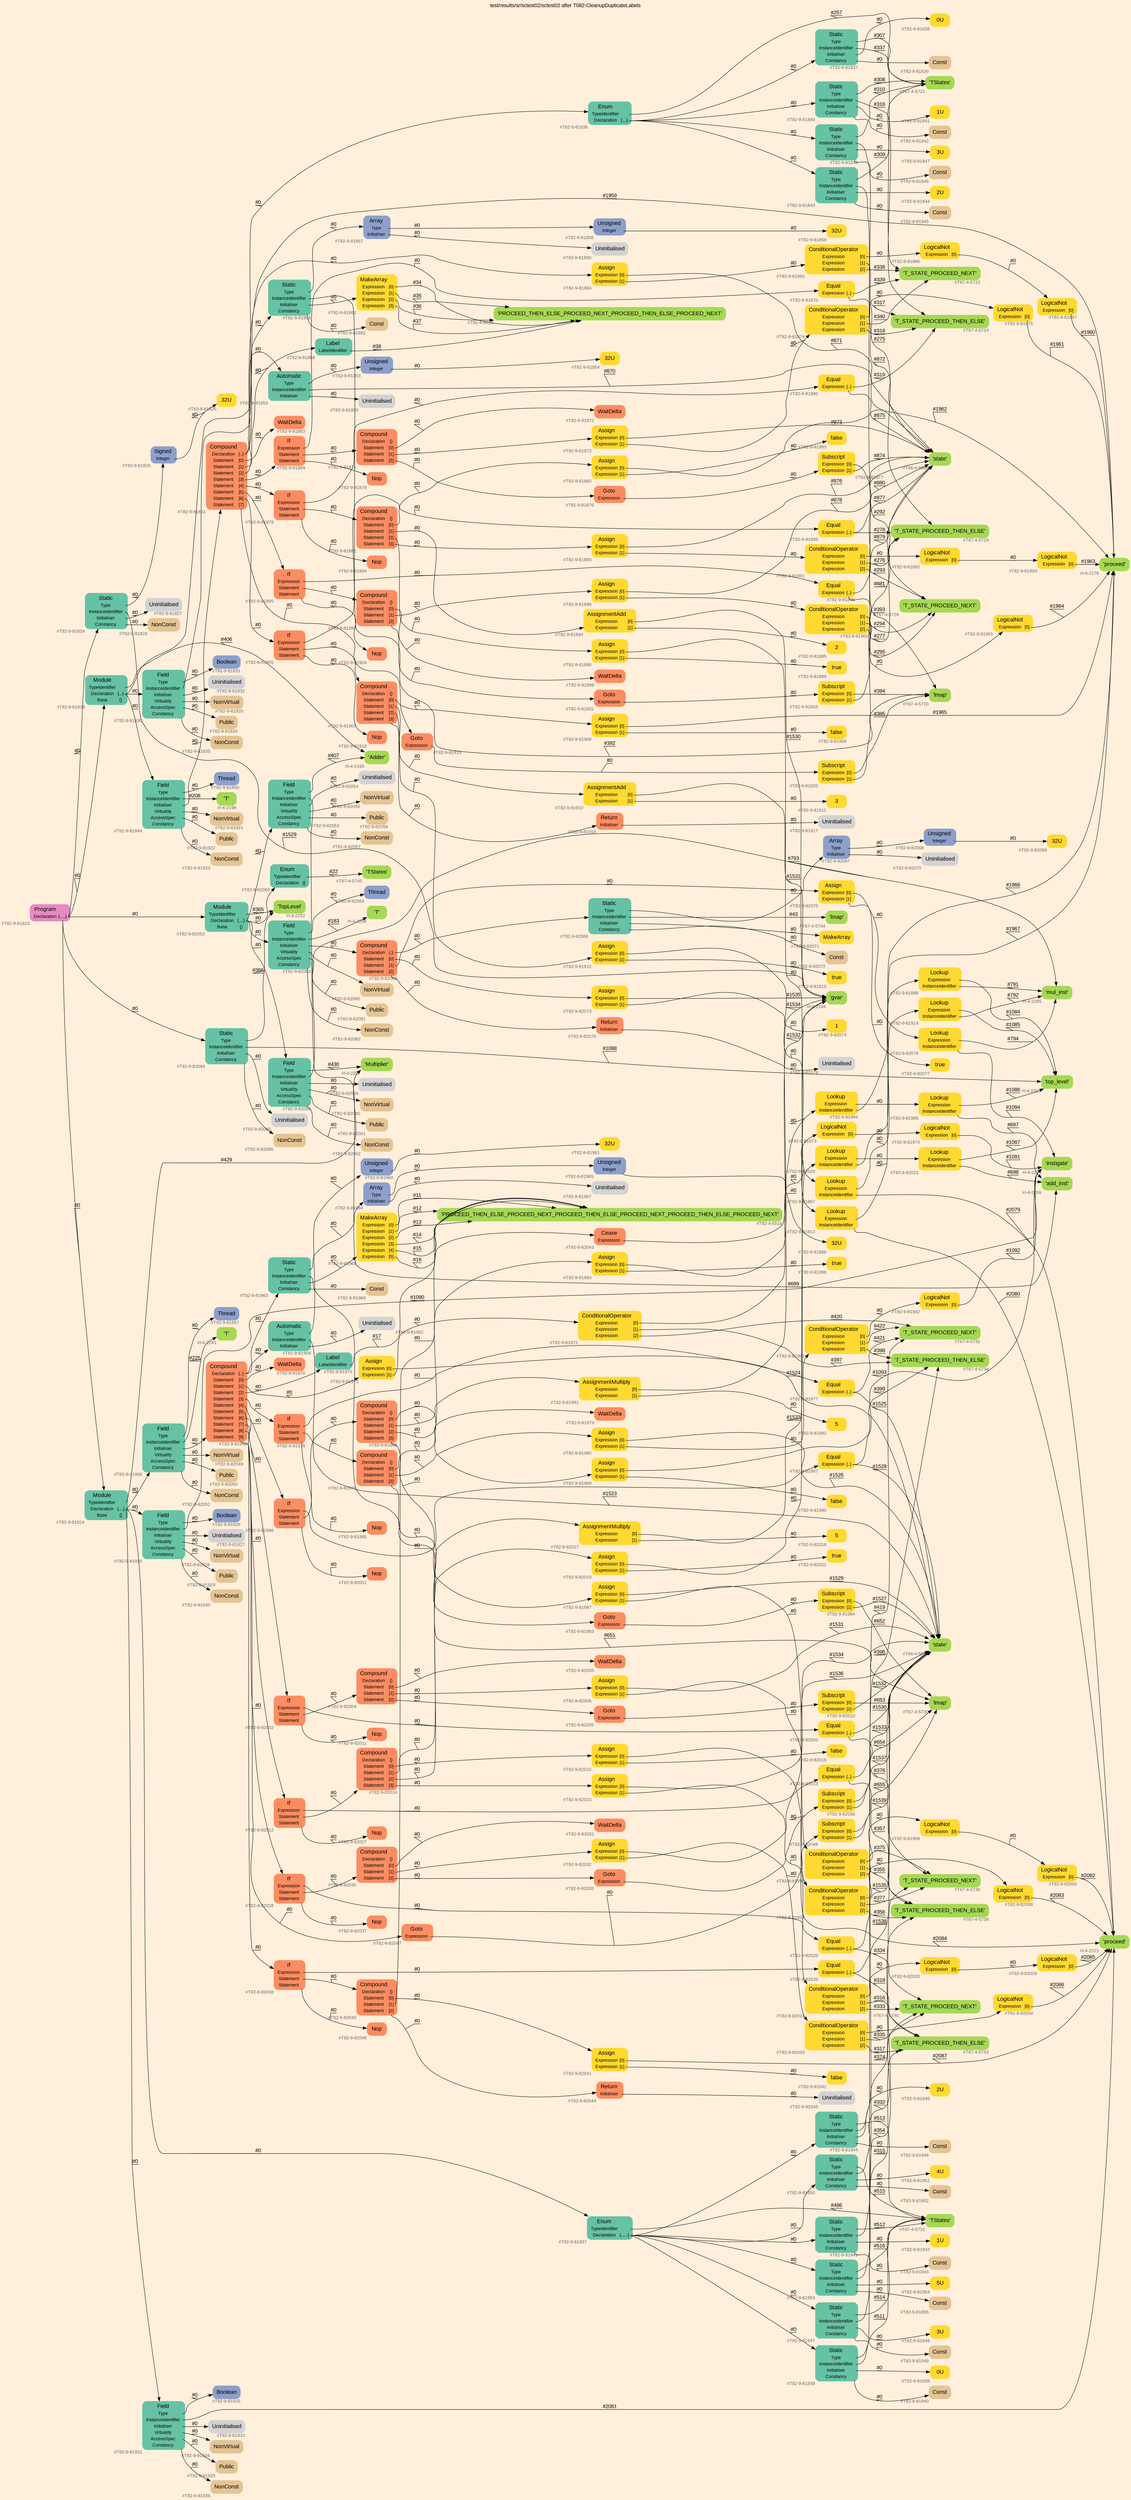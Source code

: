 digraph "test/results/sr/sctest02/sctest02 after T082-CleanupDuplicateLabels" {
label = "test/results/sr/sctest02/sctest02 after T082-CleanupDuplicateLabels"
labelloc = t
graph [
    rankdir = "LR"
    ranksep = 0.3
    bgcolor = antiquewhite1
    color = black
    fontcolor = black
    fontname = "Arial"
];
node [
    fontname = "Arial"
];
edge [
    fontname = "Arial"
];

// -------------------- node figure --------------------
// -------- block #T82-9-81823 ----------
"#T82-9-81823" [
    fillcolor = "/set28/4"
    xlabel = "#T82-9-81823"
    fontsize = "12"
    fontcolor = grey40
    shape = "plaintext"
    label = <<TABLE BORDER="0" CELLBORDER="0" CELLSPACING="0">
     <TR><TD><FONT COLOR="black" POINT-SIZE="15">Program</FONT></TD></TR>
     <TR><TD><FONT COLOR="black" POINT-SIZE="12">Declaration</FONT></TD><TD PORT="port0"><FONT COLOR="black" POINT-SIZE="12">{.....}</FONT></TD></TR>
    </TABLE>>
    style = "rounded,filled"
];

// -------- block #T82-9-81824 ----------
"#T82-9-81824" [
    fillcolor = "/set28/1"
    xlabel = "#T82-9-81824"
    fontsize = "12"
    fontcolor = grey40
    shape = "plaintext"
    label = <<TABLE BORDER="0" CELLBORDER="0" CELLSPACING="0">
     <TR><TD><FONT COLOR="black" POINT-SIZE="15">Static</FONT></TD></TR>
     <TR><TD><FONT COLOR="black" POINT-SIZE="12">Type</FONT></TD><TD PORT="port0"></TD></TR>
     <TR><TD><FONT COLOR="black" POINT-SIZE="12">InstanceIdentifier</FONT></TD><TD PORT="port1"></TD></TR>
     <TR><TD><FONT COLOR="black" POINT-SIZE="12">Initialiser</FONT></TD><TD PORT="port2"></TD></TR>
     <TR><TD><FONT COLOR="black" POINT-SIZE="12">Constancy</FONT></TD><TD PORT="port3"></TD></TR>
    </TABLE>>
    style = "rounded,filled"
];

// -------- block #T82-9-81825 ----------
"#T82-9-81825" [
    fillcolor = "/set28/3"
    xlabel = "#T82-9-81825"
    fontsize = "12"
    fontcolor = grey40
    shape = "plaintext"
    label = <<TABLE BORDER="0" CELLBORDER="0" CELLSPACING="0">
     <TR><TD><FONT COLOR="black" POINT-SIZE="15">Signed</FONT></TD></TR>
     <TR><TD><FONT COLOR="black" POINT-SIZE="12">Integer</FONT></TD><TD PORT="port0"></TD></TR>
    </TABLE>>
    style = "rounded,filled"
];

// -------- block #T82-9-81826 ----------
"#T82-9-81826" [
    fillcolor = "/set28/6"
    xlabel = "#T82-9-81826"
    fontsize = "12"
    fontcolor = grey40
    shape = "plaintext"
    label = <<TABLE BORDER="0" CELLBORDER="0" CELLSPACING="0">
     <TR><TD><FONT COLOR="black" POINT-SIZE="15">32U</FONT></TD></TR>
    </TABLE>>
    style = "rounded,filled"
];

// -------- block #I-4-2164 ----------
"#I-4-2164" [
    fillcolor = "/set28/5"
    xlabel = "#I-4-2164"
    fontsize = "12"
    fontcolor = grey40
    shape = "plaintext"
    label = <<TABLE BORDER="0" CELLBORDER="0" CELLSPACING="0">
     <TR><TD><FONT COLOR="black" POINT-SIZE="15">'gvar'</FONT></TD></TR>
    </TABLE>>
    style = "rounded,filled"
];

// -------- block #T82-9-81827 ----------
"#T82-9-81827" [
    xlabel = "#T82-9-81827"
    fontsize = "12"
    fontcolor = grey40
    shape = "plaintext"
    label = <<TABLE BORDER="0" CELLBORDER="0" CELLSPACING="0">
     <TR><TD><FONT COLOR="black" POINT-SIZE="15">Uninitialised</FONT></TD></TR>
    </TABLE>>
    style = "rounded,filled"
];

// -------- block #T82-9-81828 ----------
"#T82-9-81828" [
    fillcolor = "/set28/7"
    xlabel = "#T82-9-81828"
    fontsize = "12"
    fontcolor = grey40
    shape = "plaintext"
    label = <<TABLE BORDER="0" CELLBORDER="0" CELLSPACING="0">
     <TR><TD><FONT COLOR="black" POINT-SIZE="15">NonConst</FONT></TD></TR>
    </TABLE>>
    style = "rounded,filled"
];

// -------- block #T82-9-81829 ----------
"#T82-9-81829" [
    fillcolor = "/set28/1"
    xlabel = "#T82-9-81829"
    fontsize = "12"
    fontcolor = grey40
    shape = "plaintext"
    label = <<TABLE BORDER="0" CELLBORDER="0" CELLSPACING="0">
     <TR><TD><FONT COLOR="black" POINT-SIZE="15">Module</FONT></TD></TR>
     <TR><TD><FONT COLOR="black" POINT-SIZE="12">TypeIdentifier</FONT></TD><TD PORT="port0"></TD></TR>
     <TR><TD><FONT COLOR="black" POINT-SIZE="12">Declaration</FONT></TD><TD PORT="port1"><FONT COLOR="black" POINT-SIZE="12">{...}</FONT></TD></TR>
     <TR><TD><FONT COLOR="black" POINT-SIZE="12">Base</FONT></TD><TD PORT="port2"><FONT COLOR="black" POINT-SIZE="12">{}</FONT></TD></TR>
    </TABLE>>
    style = "rounded,filled"
];

// -------- block #I-4-2169 ----------
"#I-4-2169" [
    fillcolor = "/set28/5"
    xlabel = "#I-4-2169"
    fontsize = "12"
    fontcolor = grey40
    shape = "plaintext"
    label = <<TABLE BORDER="0" CELLBORDER="0" CELLSPACING="0">
     <TR><TD><FONT COLOR="black" POINT-SIZE="15">'Adder'</FONT></TD></TR>
    </TABLE>>
    style = "rounded,filled"
];

// -------- block #T82-9-81830 ----------
"#T82-9-81830" [
    fillcolor = "/set28/1"
    xlabel = "#T82-9-81830"
    fontsize = "12"
    fontcolor = grey40
    shape = "plaintext"
    label = <<TABLE BORDER="0" CELLBORDER="0" CELLSPACING="0">
     <TR><TD><FONT COLOR="black" POINT-SIZE="15">Field</FONT></TD></TR>
     <TR><TD><FONT COLOR="black" POINT-SIZE="12">Type</FONT></TD><TD PORT="port0"></TD></TR>
     <TR><TD><FONT COLOR="black" POINT-SIZE="12">InstanceIdentifier</FONT></TD><TD PORT="port1"></TD></TR>
     <TR><TD><FONT COLOR="black" POINT-SIZE="12">Initialiser</FONT></TD><TD PORT="port2"></TD></TR>
     <TR><TD><FONT COLOR="black" POINT-SIZE="12">Virtuality</FONT></TD><TD PORT="port3"></TD></TR>
     <TR><TD><FONT COLOR="black" POINT-SIZE="12">AccessSpec</FONT></TD><TD PORT="port4"></TD></TR>
     <TR><TD><FONT COLOR="black" POINT-SIZE="12">Constancy</FONT></TD><TD PORT="port5"></TD></TR>
    </TABLE>>
    style = "rounded,filled"
];

// -------- block #T82-9-81831 ----------
"#T82-9-81831" [
    fillcolor = "/set28/3"
    xlabel = "#T82-9-81831"
    fontsize = "12"
    fontcolor = grey40
    shape = "plaintext"
    label = <<TABLE BORDER="0" CELLBORDER="0" CELLSPACING="0">
     <TR><TD><FONT COLOR="black" POINT-SIZE="15">Boolean</FONT></TD></TR>
    </TABLE>>
    style = "rounded,filled"
];

// -------- block #I-4-2176 ----------
"#I-4-2176" [
    fillcolor = "/set28/5"
    xlabel = "#I-4-2176"
    fontsize = "12"
    fontcolor = grey40
    shape = "plaintext"
    label = <<TABLE BORDER="0" CELLBORDER="0" CELLSPACING="0">
     <TR><TD><FONT COLOR="black" POINT-SIZE="15">'proceed'</FONT></TD></TR>
    </TABLE>>
    style = "rounded,filled"
];

// -------- block #T82-9-81832 ----------
"#T82-9-81832" [
    xlabel = "#T82-9-81832"
    fontsize = "12"
    fontcolor = grey40
    shape = "plaintext"
    label = <<TABLE BORDER="0" CELLBORDER="0" CELLSPACING="0">
     <TR><TD><FONT COLOR="black" POINT-SIZE="15">Uninitialised</FONT></TD></TR>
    </TABLE>>
    style = "rounded,filled"
];

// -------- block #T82-9-81833 ----------
"#T82-9-81833" [
    fillcolor = "/set28/7"
    xlabel = "#T82-9-81833"
    fontsize = "12"
    fontcolor = grey40
    shape = "plaintext"
    label = <<TABLE BORDER="0" CELLBORDER="0" CELLSPACING="0">
     <TR><TD><FONT COLOR="black" POINT-SIZE="15">NonVirtual</FONT></TD></TR>
    </TABLE>>
    style = "rounded,filled"
];

// -------- block #T82-9-81834 ----------
"#T82-9-81834" [
    fillcolor = "/set28/7"
    xlabel = "#T82-9-81834"
    fontsize = "12"
    fontcolor = grey40
    shape = "plaintext"
    label = <<TABLE BORDER="0" CELLBORDER="0" CELLSPACING="0">
     <TR><TD><FONT COLOR="black" POINT-SIZE="15">Public</FONT></TD></TR>
    </TABLE>>
    style = "rounded,filled"
];

// -------- block #T82-9-81835 ----------
"#T82-9-81835" [
    fillcolor = "/set28/7"
    xlabel = "#T82-9-81835"
    fontsize = "12"
    fontcolor = grey40
    shape = "plaintext"
    label = <<TABLE BORDER="0" CELLBORDER="0" CELLSPACING="0">
     <TR><TD><FONT COLOR="black" POINT-SIZE="15">NonConst</FONT></TD></TR>
    </TABLE>>
    style = "rounded,filled"
];

// -------- block #T82-9-81836 ----------
"#T82-9-81836" [
    fillcolor = "/set28/1"
    xlabel = "#T82-9-81836"
    fontsize = "12"
    fontcolor = grey40
    shape = "plaintext"
    label = <<TABLE BORDER="0" CELLBORDER="0" CELLSPACING="0">
     <TR><TD><FONT COLOR="black" POINT-SIZE="15">Enum</FONT></TD></TR>
     <TR><TD><FONT COLOR="black" POINT-SIZE="12">TypeIdentifier</FONT></TD><TD PORT="port0"></TD></TR>
     <TR><TD><FONT COLOR="black" POINT-SIZE="12">Declaration</FONT></TD><TD PORT="port1"><FONT COLOR="black" POINT-SIZE="12">{....}</FONT></TD></TR>
    </TABLE>>
    style = "rounded,filled"
];

// -------- block #T67-4-5721 ----------
"#T67-4-5721" [
    fillcolor = "/set28/5"
    xlabel = "#T67-4-5721"
    fontsize = "12"
    fontcolor = grey40
    shape = "plaintext"
    label = <<TABLE BORDER="0" CELLBORDER="0" CELLSPACING="0">
     <TR><TD><FONT COLOR="black" POINT-SIZE="15">'TStates'</FONT></TD></TR>
    </TABLE>>
    style = "rounded,filled"
];

// -------- block #T82-9-81837 ----------
"#T82-9-81837" [
    fillcolor = "/set28/1"
    xlabel = "#T82-9-81837"
    fontsize = "12"
    fontcolor = grey40
    shape = "plaintext"
    label = <<TABLE BORDER="0" CELLBORDER="0" CELLSPACING="0">
     <TR><TD><FONT COLOR="black" POINT-SIZE="15">Static</FONT></TD></TR>
     <TR><TD><FONT COLOR="black" POINT-SIZE="12">Type</FONT></TD><TD PORT="port0"></TD></TR>
     <TR><TD><FONT COLOR="black" POINT-SIZE="12">InstanceIdentifier</FONT></TD><TD PORT="port1"></TD></TR>
     <TR><TD><FONT COLOR="black" POINT-SIZE="12">Initialiser</FONT></TD><TD PORT="port2"></TD></TR>
     <TR><TD><FONT COLOR="black" POINT-SIZE="12">Constancy</FONT></TD><TD PORT="port3"></TD></TR>
    </TABLE>>
    style = "rounded,filled"
];

// -------- block #T67-4-5722 ----------
"#T67-4-5722" [
    fillcolor = "/set28/5"
    xlabel = "#T67-4-5722"
    fontsize = "12"
    fontcolor = grey40
    shape = "plaintext"
    label = <<TABLE BORDER="0" CELLBORDER="0" CELLSPACING="0">
     <TR><TD><FONT COLOR="black" POINT-SIZE="15">'T_STATE_PROCEED_NEXT'</FONT></TD></TR>
    </TABLE>>
    style = "rounded,filled"
];

// -------- block #T82-9-81838 ----------
"#T82-9-81838" [
    fillcolor = "/set28/6"
    xlabel = "#T82-9-81838"
    fontsize = "12"
    fontcolor = grey40
    shape = "plaintext"
    label = <<TABLE BORDER="0" CELLBORDER="0" CELLSPACING="0">
     <TR><TD><FONT COLOR="black" POINT-SIZE="15">0U</FONT></TD></TR>
    </TABLE>>
    style = "rounded,filled"
];

// -------- block #T82-9-81839 ----------
"#T82-9-81839" [
    fillcolor = "/set28/7"
    xlabel = "#T82-9-81839"
    fontsize = "12"
    fontcolor = grey40
    shape = "plaintext"
    label = <<TABLE BORDER="0" CELLBORDER="0" CELLSPACING="0">
     <TR><TD><FONT COLOR="black" POINT-SIZE="15">Const</FONT></TD></TR>
    </TABLE>>
    style = "rounded,filled"
];

// -------- block #T82-9-81840 ----------
"#T82-9-81840" [
    fillcolor = "/set28/1"
    xlabel = "#T82-9-81840"
    fontsize = "12"
    fontcolor = grey40
    shape = "plaintext"
    label = <<TABLE BORDER="0" CELLBORDER="0" CELLSPACING="0">
     <TR><TD><FONT COLOR="black" POINT-SIZE="15">Static</FONT></TD></TR>
     <TR><TD><FONT COLOR="black" POINT-SIZE="12">Type</FONT></TD><TD PORT="port0"></TD></TR>
     <TR><TD><FONT COLOR="black" POINT-SIZE="12">InstanceIdentifier</FONT></TD><TD PORT="port1"></TD></TR>
     <TR><TD><FONT COLOR="black" POINT-SIZE="12">Initialiser</FONT></TD><TD PORT="port2"></TD></TR>
     <TR><TD><FONT COLOR="black" POINT-SIZE="12">Constancy</FONT></TD><TD PORT="port3"></TD></TR>
    </TABLE>>
    style = "rounded,filled"
];

// -------- block #T67-4-5724 ----------
"#T67-4-5724" [
    fillcolor = "/set28/5"
    xlabel = "#T67-4-5724"
    fontsize = "12"
    fontcolor = grey40
    shape = "plaintext"
    label = <<TABLE BORDER="0" CELLBORDER="0" CELLSPACING="0">
     <TR><TD><FONT COLOR="black" POINT-SIZE="15">'T_STATE_PROCEED_THEN_ELSE'</FONT></TD></TR>
    </TABLE>>
    style = "rounded,filled"
];

// -------- block #T82-9-81841 ----------
"#T82-9-81841" [
    fillcolor = "/set28/6"
    xlabel = "#T82-9-81841"
    fontsize = "12"
    fontcolor = grey40
    shape = "plaintext"
    label = <<TABLE BORDER="0" CELLBORDER="0" CELLSPACING="0">
     <TR><TD><FONT COLOR="black" POINT-SIZE="15">1U</FONT></TD></TR>
    </TABLE>>
    style = "rounded,filled"
];

// -------- block #T82-9-81842 ----------
"#T82-9-81842" [
    fillcolor = "/set28/7"
    xlabel = "#T82-9-81842"
    fontsize = "12"
    fontcolor = grey40
    shape = "plaintext"
    label = <<TABLE BORDER="0" CELLBORDER="0" CELLSPACING="0">
     <TR><TD><FONT COLOR="black" POINT-SIZE="15">Const</FONT></TD></TR>
    </TABLE>>
    style = "rounded,filled"
];

// -------- block #T82-9-81843 ----------
"#T82-9-81843" [
    fillcolor = "/set28/1"
    xlabel = "#T82-9-81843"
    fontsize = "12"
    fontcolor = grey40
    shape = "plaintext"
    label = <<TABLE BORDER="0" CELLBORDER="0" CELLSPACING="0">
     <TR><TD><FONT COLOR="black" POINT-SIZE="15">Static</FONT></TD></TR>
     <TR><TD><FONT COLOR="black" POINT-SIZE="12">Type</FONT></TD><TD PORT="port0"></TD></TR>
     <TR><TD><FONT COLOR="black" POINT-SIZE="12">InstanceIdentifier</FONT></TD><TD PORT="port1"></TD></TR>
     <TR><TD><FONT COLOR="black" POINT-SIZE="12">Initialiser</FONT></TD><TD PORT="port2"></TD></TR>
     <TR><TD><FONT COLOR="black" POINT-SIZE="12">Constancy</FONT></TD><TD PORT="port3"></TD></TR>
    </TABLE>>
    style = "rounded,filled"
];

// -------- block #T67-4-5726 ----------
"#T67-4-5726" [
    fillcolor = "/set28/5"
    xlabel = "#T67-4-5726"
    fontsize = "12"
    fontcolor = grey40
    shape = "plaintext"
    label = <<TABLE BORDER="0" CELLBORDER="0" CELLSPACING="0">
     <TR><TD><FONT COLOR="black" POINT-SIZE="15">'T_STATE_PROCEED_NEXT'</FONT></TD></TR>
    </TABLE>>
    style = "rounded,filled"
];

// -------- block #T82-9-81844 ----------
"#T82-9-81844" [
    fillcolor = "/set28/6"
    xlabel = "#T82-9-81844"
    fontsize = "12"
    fontcolor = grey40
    shape = "plaintext"
    label = <<TABLE BORDER="0" CELLBORDER="0" CELLSPACING="0">
     <TR><TD><FONT COLOR="black" POINT-SIZE="15">2U</FONT></TD></TR>
    </TABLE>>
    style = "rounded,filled"
];

// -------- block #T82-9-81845 ----------
"#T82-9-81845" [
    fillcolor = "/set28/7"
    xlabel = "#T82-9-81845"
    fontsize = "12"
    fontcolor = grey40
    shape = "plaintext"
    label = <<TABLE BORDER="0" CELLBORDER="0" CELLSPACING="0">
     <TR><TD><FONT COLOR="black" POINT-SIZE="15">Const</FONT></TD></TR>
    </TABLE>>
    style = "rounded,filled"
];

// -------- block #T82-9-81846 ----------
"#T82-9-81846" [
    fillcolor = "/set28/1"
    xlabel = "#T82-9-81846"
    fontsize = "12"
    fontcolor = grey40
    shape = "plaintext"
    label = <<TABLE BORDER="0" CELLBORDER="0" CELLSPACING="0">
     <TR><TD><FONT COLOR="black" POINT-SIZE="15">Static</FONT></TD></TR>
     <TR><TD><FONT COLOR="black" POINT-SIZE="12">Type</FONT></TD><TD PORT="port0"></TD></TR>
     <TR><TD><FONT COLOR="black" POINT-SIZE="12">InstanceIdentifier</FONT></TD><TD PORT="port1"></TD></TR>
     <TR><TD><FONT COLOR="black" POINT-SIZE="12">Initialiser</FONT></TD><TD PORT="port2"></TD></TR>
     <TR><TD><FONT COLOR="black" POINT-SIZE="12">Constancy</FONT></TD><TD PORT="port3"></TD></TR>
    </TABLE>>
    style = "rounded,filled"
];

// -------- block #T67-4-5728 ----------
"#T67-4-5728" [
    fillcolor = "/set28/5"
    xlabel = "#T67-4-5728"
    fontsize = "12"
    fontcolor = grey40
    shape = "plaintext"
    label = <<TABLE BORDER="0" CELLBORDER="0" CELLSPACING="0">
     <TR><TD><FONT COLOR="black" POINT-SIZE="15">'T_STATE_PROCEED_THEN_ELSE'</FONT></TD></TR>
    </TABLE>>
    style = "rounded,filled"
];

// -------- block #T82-9-81847 ----------
"#T82-9-81847" [
    fillcolor = "/set28/6"
    xlabel = "#T82-9-81847"
    fontsize = "12"
    fontcolor = grey40
    shape = "plaintext"
    label = <<TABLE BORDER="0" CELLBORDER="0" CELLSPACING="0">
     <TR><TD><FONT COLOR="black" POINT-SIZE="15">3U</FONT></TD></TR>
    </TABLE>>
    style = "rounded,filled"
];

// -------- block #T82-9-81848 ----------
"#T82-9-81848" [
    fillcolor = "/set28/7"
    xlabel = "#T82-9-81848"
    fontsize = "12"
    fontcolor = grey40
    shape = "plaintext"
    label = <<TABLE BORDER="0" CELLBORDER="0" CELLSPACING="0">
     <TR><TD><FONT COLOR="black" POINT-SIZE="15">Const</FONT></TD></TR>
    </TABLE>>
    style = "rounded,filled"
];

// -------- block #T82-9-81849 ----------
"#T82-9-81849" [
    fillcolor = "/set28/1"
    xlabel = "#T82-9-81849"
    fontsize = "12"
    fontcolor = grey40
    shape = "plaintext"
    label = <<TABLE BORDER="0" CELLBORDER="0" CELLSPACING="0">
     <TR><TD><FONT COLOR="black" POINT-SIZE="15">Field</FONT></TD></TR>
     <TR><TD><FONT COLOR="black" POINT-SIZE="12">Type</FONT></TD><TD PORT="port0"></TD></TR>
     <TR><TD><FONT COLOR="black" POINT-SIZE="12">InstanceIdentifier</FONT></TD><TD PORT="port1"></TD></TR>
     <TR><TD><FONT COLOR="black" POINT-SIZE="12">Initialiser</FONT></TD><TD PORT="port2"></TD></TR>
     <TR><TD><FONT COLOR="black" POINT-SIZE="12">Virtuality</FONT></TD><TD PORT="port3"></TD></TR>
     <TR><TD><FONT COLOR="black" POINT-SIZE="12">AccessSpec</FONT></TD><TD PORT="port4"></TD></TR>
     <TR><TD><FONT COLOR="black" POINT-SIZE="12">Constancy</FONT></TD><TD PORT="port5"></TD></TR>
    </TABLE>>
    style = "rounded,filled"
];

// -------- block #T82-9-81850 ----------
"#T82-9-81850" [
    fillcolor = "/set28/3"
    xlabel = "#T82-9-81850"
    fontsize = "12"
    fontcolor = grey40
    shape = "plaintext"
    label = <<TABLE BORDER="0" CELLBORDER="0" CELLSPACING="0">
     <TR><TD><FONT COLOR="black" POINT-SIZE="15">Thread</FONT></TD></TR>
    </TABLE>>
    style = "rounded,filled"
];

// -------- block #I-4-2198 ----------
"#I-4-2198" [
    fillcolor = "/set28/5"
    xlabel = "#I-4-2198"
    fontsize = "12"
    fontcolor = grey40
    shape = "plaintext"
    label = <<TABLE BORDER="0" CELLBORDER="0" CELLSPACING="0">
     <TR><TD><FONT COLOR="black" POINT-SIZE="15">'T'</FONT></TD></TR>
    </TABLE>>
    style = "rounded,filled"
];

// -------- block #T82-9-81851 ----------
"#T82-9-81851" [
    fillcolor = "/set28/2"
    xlabel = "#T82-9-81851"
    fontsize = "12"
    fontcolor = grey40
    shape = "plaintext"
    label = <<TABLE BORDER="0" CELLBORDER="0" CELLSPACING="0">
     <TR><TD><FONT COLOR="black" POINT-SIZE="15">Compound</FONT></TD></TR>
     <TR><TD><FONT COLOR="black" POINT-SIZE="12">Declaration</FONT></TD><TD PORT="port0"><FONT COLOR="black" POINT-SIZE="12">{..}</FONT></TD></TR>
     <TR><TD><FONT COLOR="black" POINT-SIZE="12">Statement</FONT></TD><TD PORT="port1"><FONT COLOR="black" POINT-SIZE="12">[0]</FONT></TD></TR>
     <TR><TD><FONT COLOR="black" POINT-SIZE="12">Statement</FONT></TD><TD PORT="port2"><FONT COLOR="black" POINT-SIZE="12">[1]</FONT></TD></TR>
     <TR><TD><FONT COLOR="black" POINT-SIZE="12">Statement</FONT></TD><TD PORT="port3"><FONT COLOR="black" POINT-SIZE="12">[2]</FONT></TD></TR>
     <TR><TD><FONT COLOR="black" POINT-SIZE="12">Statement</FONT></TD><TD PORT="port4"><FONT COLOR="black" POINT-SIZE="12">[3]</FONT></TD></TR>
     <TR><TD><FONT COLOR="black" POINT-SIZE="12">Statement</FONT></TD><TD PORT="port5"><FONT COLOR="black" POINT-SIZE="12">[4]</FONT></TD></TR>
     <TR><TD><FONT COLOR="black" POINT-SIZE="12">Statement</FONT></TD><TD PORT="port6"><FONT COLOR="black" POINT-SIZE="12">[5]</FONT></TD></TR>
     <TR><TD><FONT COLOR="black" POINT-SIZE="12">Statement</FONT></TD><TD PORT="port7"><FONT COLOR="black" POINT-SIZE="12">[6]</FONT></TD></TR>
     <TR><TD><FONT COLOR="black" POINT-SIZE="12">Statement</FONT></TD><TD PORT="port8"><FONT COLOR="black" POINT-SIZE="12">[7]</FONT></TD></TR>
    </TABLE>>
    style = "rounded,filled"
];

// -------- block #T82-9-81852 ----------
"#T82-9-81852" [
    fillcolor = "/set28/1"
    xlabel = "#T82-9-81852"
    fontsize = "12"
    fontcolor = grey40
    shape = "plaintext"
    label = <<TABLE BORDER="0" CELLBORDER="0" CELLSPACING="0">
     <TR><TD><FONT COLOR="black" POINT-SIZE="15">Automatic</FONT></TD></TR>
     <TR><TD><FONT COLOR="black" POINT-SIZE="12">Type</FONT></TD><TD PORT="port0"></TD></TR>
     <TR><TD><FONT COLOR="black" POINT-SIZE="12">InstanceIdentifier</FONT></TD><TD PORT="port1"></TD></TR>
     <TR><TD><FONT COLOR="black" POINT-SIZE="12">Initialiser</FONT></TD><TD PORT="port2"></TD></TR>
    </TABLE>>
    style = "rounded,filled"
];

// -------- block #T82-9-81853 ----------
"#T82-9-81853" [
    fillcolor = "/set28/3"
    xlabel = "#T82-9-81853"
    fontsize = "12"
    fontcolor = grey40
    shape = "plaintext"
    label = <<TABLE BORDER="0" CELLBORDER="0" CELLSPACING="0">
     <TR><TD><FONT COLOR="black" POINT-SIZE="15">Unsigned</FONT></TD></TR>
     <TR><TD><FONT COLOR="black" POINT-SIZE="12">Integer</FONT></TD><TD PORT="port0"></TD></TR>
    </TABLE>>
    style = "rounded,filled"
];

// -------- block #T82-9-81854 ----------
"#T82-9-81854" [
    fillcolor = "/set28/6"
    xlabel = "#T82-9-81854"
    fontsize = "12"
    fontcolor = grey40
    shape = "plaintext"
    label = <<TABLE BORDER="0" CELLBORDER="0" CELLSPACING="0">
     <TR><TD><FONT COLOR="black" POINT-SIZE="15">32U</FONT></TD></TR>
    </TABLE>>
    style = "rounded,filled"
];

// -------- block #T66-4-5686 ----------
"#T66-4-5686" [
    fillcolor = "/set28/5"
    xlabel = "#T66-4-5686"
    fontsize = "12"
    fontcolor = grey40
    shape = "plaintext"
    label = <<TABLE BORDER="0" CELLBORDER="0" CELLSPACING="0">
     <TR><TD><FONT COLOR="black" POINT-SIZE="15">'state'</FONT></TD></TR>
    </TABLE>>
    style = "rounded,filled"
];

// -------- block #T82-9-81855 ----------
"#T82-9-81855" [
    xlabel = "#T82-9-81855"
    fontsize = "12"
    fontcolor = grey40
    shape = "plaintext"
    label = <<TABLE BORDER="0" CELLBORDER="0" CELLSPACING="0">
     <TR><TD><FONT COLOR="black" POINT-SIZE="15">Uninitialised</FONT></TD></TR>
    </TABLE>>
    style = "rounded,filled"
];

// -------- block #T82-9-81856 ----------
"#T82-9-81856" [
    fillcolor = "/set28/1"
    xlabel = "#T82-9-81856"
    fontsize = "12"
    fontcolor = grey40
    shape = "plaintext"
    label = <<TABLE BORDER="0" CELLBORDER="0" CELLSPACING="0">
     <TR><TD><FONT COLOR="black" POINT-SIZE="15">Static</FONT></TD></TR>
     <TR><TD><FONT COLOR="black" POINT-SIZE="12">Type</FONT></TD><TD PORT="port0"></TD></TR>
     <TR><TD><FONT COLOR="black" POINT-SIZE="12">InstanceIdentifier</FONT></TD><TD PORT="port1"></TD></TR>
     <TR><TD><FONT COLOR="black" POINT-SIZE="12">Initialiser</FONT></TD><TD PORT="port2"></TD></TR>
     <TR><TD><FONT COLOR="black" POINT-SIZE="12">Constancy</FONT></TD><TD PORT="port3"></TD></TR>
    </TABLE>>
    style = "rounded,filled"
];

// -------- block #T82-9-81857 ----------
"#T82-9-81857" [
    fillcolor = "/set28/3"
    xlabel = "#T82-9-81857"
    fontsize = "12"
    fontcolor = grey40
    shape = "plaintext"
    label = <<TABLE BORDER="0" CELLBORDER="0" CELLSPACING="0">
     <TR><TD><FONT COLOR="black" POINT-SIZE="15">Array</FONT></TD></TR>
     <TR><TD><FONT COLOR="black" POINT-SIZE="12">Type</FONT></TD><TD PORT="port0"></TD></TR>
     <TR><TD><FONT COLOR="black" POINT-SIZE="12">Initialiser</FONT></TD><TD PORT="port1"></TD></TR>
    </TABLE>>
    style = "rounded,filled"
];

// -------- block #T82-9-81858 ----------
"#T82-9-81858" [
    fillcolor = "/set28/3"
    xlabel = "#T82-9-81858"
    fontsize = "12"
    fontcolor = grey40
    shape = "plaintext"
    label = <<TABLE BORDER="0" CELLBORDER="0" CELLSPACING="0">
     <TR><TD><FONT COLOR="black" POINT-SIZE="15">Unsigned</FONT></TD></TR>
     <TR><TD><FONT COLOR="black" POINT-SIZE="12">Integer</FONT></TD><TD PORT="port0"></TD></TR>
    </TABLE>>
    style = "rounded,filled"
];

// -------- block #T82-9-81859 ----------
"#T82-9-81859" [
    fillcolor = "/set28/6"
    xlabel = "#T82-9-81859"
    fontsize = "12"
    fontcolor = grey40
    shape = "plaintext"
    label = <<TABLE BORDER="0" CELLBORDER="0" CELLSPACING="0">
     <TR><TD><FONT COLOR="black" POINT-SIZE="15">32U</FONT></TD></TR>
    </TABLE>>
    style = "rounded,filled"
];

// -------- block #T82-9-81860 ----------
"#T82-9-81860" [
    xlabel = "#T82-9-81860"
    fontsize = "12"
    fontcolor = grey40
    shape = "plaintext"
    label = <<TABLE BORDER="0" CELLBORDER="0" CELLSPACING="0">
     <TR><TD><FONT COLOR="black" POINT-SIZE="15">Uninitialised</FONT></TD></TR>
    </TABLE>>
    style = "rounded,filled"
];

// -------- block #T67-4-5720 ----------
"#T67-4-5720" [
    fillcolor = "/set28/5"
    xlabel = "#T67-4-5720"
    fontsize = "12"
    fontcolor = grey40
    shape = "plaintext"
    label = <<TABLE BORDER="0" CELLBORDER="0" CELLSPACING="0">
     <TR><TD><FONT COLOR="black" POINT-SIZE="15">'lmap'</FONT></TD></TR>
    </TABLE>>
    style = "rounded,filled"
];

// -------- block #T82-9-81861 ----------
"#T82-9-81861" [
    fillcolor = "/set28/6"
    xlabel = "#T82-9-81861"
    fontsize = "12"
    fontcolor = grey40
    shape = "plaintext"
    label = <<TABLE BORDER="0" CELLBORDER="0" CELLSPACING="0">
     <TR><TD><FONT COLOR="black" POINT-SIZE="15">MakeArray</FONT></TD></TR>
     <TR><TD><FONT COLOR="black" POINT-SIZE="12">Expression</FONT></TD><TD PORT="port0"><FONT COLOR="black" POINT-SIZE="12">[0]</FONT></TD></TR>
     <TR><TD><FONT COLOR="black" POINT-SIZE="12">Expression</FONT></TD><TD PORT="port1"><FONT COLOR="black" POINT-SIZE="12">[1]</FONT></TD></TR>
     <TR><TD><FONT COLOR="black" POINT-SIZE="12">Expression</FONT></TD><TD PORT="port2"><FONT COLOR="black" POINT-SIZE="12">[2]</FONT></TD></TR>
     <TR><TD><FONT COLOR="black" POINT-SIZE="12">Expression</FONT></TD><TD PORT="port3"><FONT COLOR="black" POINT-SIZE="12">[3]</FONT></TD></TR>
    </TABLE>>
    style = "rounded,filled"
];

// -------- block #T82-4-6513 ----------
"#T82-4-6513" [
    fillcolor = "/set28/5"
    xlabel = "#T82-4-6513"
    fontsize = "12"
    fontcolor = grey40
    shape = "plaintext"
    label = <<TABLE BORDER="0" CELLBORDER="0" CELLSPACING="0">
     <TR><TD><FONT COLOR="black" POINT-SIZE="15">'PROCEED_THEN_ELSE_PROCEED_NEXT_PROCEED_THEN_ELSE_PROCEED_NEXT'</FONT></TD></TR>
    </TABLE>>
    style = "rounded,filled"
];

// -------- block #T82-9-81862 ----------
"#T82-9-81862" [
    fillcolor = "/set28/7"
    xlabel = "#T82-9-81862"
    fontsize = "12"
    fontcolor = grey40
    shape = "plaintext"
    label = <<TABLE BORDER="0" CELLBORDER="0" CELLSPACING="0">
     <TR><TD><FONT COLOR="black" POINT-SIZE="15">Const</FONT></TD></TR>
    </TABLE>>
    style = "rounded,filled"
];

// -------- block #T82-9-81863 ----------
"#T82-9-81863" [
    fillcolor = "/set28/2"
    xlabel = "#T82-9-81863"
    fontsize = "12"
    fontcolor = grey40
    shape = "plaintext"
    label = <<TABLE BORDER="0" CELLBORDER="0" CELLSPACING="0">
     <TR><TD><FONT COLOR="black" POINT-SIZE="15">WaitDelta</FONT></TD></TR>
    </TABLE>>
    style = "rounded,filled"
];

// -------- block #T82-9-81864 ----------
"#T82-9-81864" [
    fillcolor = "/set28/6"
    xlabel = "#T82-9-81864"
    fontsize = "12"
    fontcolor = grey40
    shape = "plaintext"
    label = <<TABLE BORDER="0" CELLBORDER="0" CELLSPACING="0">
     <TR><TD><FONT COLOR="black" POINT-SIZE="15">Assign</FONT></TD></TR>
     <TR><TD><FONT COLOR="black" POINT-SIZE="12">Expression</FONT></TD><TD PORT="port0"><FONT COLOR="black" POINT-SIZE="12">[0]</FONT></TD></TR>
     <TR><TD><FONT COLOR="black" POINT-SIZE="12">Expression</FONT></TD><TD PORT="port1"><FONT COLOR="black" POINT-SIZE="12">[1]</FONT></TD></TR>
    </TABLE>>
    style = "rounded,filled"
];

// -------- block #T82-9-81865 ----------
"#T82-9-81865" [
    fillcolor = "/set28/6"
    xlabel = "#T82-9-81865"
    fontsize = "12"
    fontcolor = grey40
    shape = "plaintext"
    label = <<TABLE BORDER="0" CELLBORDER="0" CELLSPACING="0">
     <TR><TD><FONT COLOR="black" POINT-SIZE="15">ConditionalOperator</FONT></TD></TR>
     <TR><TD><FONT COLOR="black" POINT-SIZE="12">Expression</FONT></TD><TD PORT="port0"><FONT COLOR="black" POINT-SIZE="12">[0]</FONT></TD></TR>
     <TR><TD><FONT COLOR="black" POINT-SIZE="12">Expression</FONT></TD><TD PORT="port1"><FONT COLOR="black" POINT-SIZE="12">[1]</FONT></TD></TR>
     <TR><TD><FONT COLOR="black" POINT-SIZE="12">Expression</FONT></TD><TD PORT="port2"><FONT COLOR="black" POINT-SIZE="12">[2]</FONT></TD></TR>
    </TABLE>>
    style = "rounded,filled"
];

// -------- block #T82-9-81866 ----------
"#T82-9-81866" [
    fillcolor = "/set28/6"
    xlabel = "#T82-9-81866"
    fontsize = "12"
    fontcolor = grey40
    shape = "plaintext"
    label = <<TABLE BORDER="0" CELLBORDER="0" CELLSPACING="0">
     <TR><TD><FONT COLOR="black" POINT-SIZE="15">LogicalNot</FONT></TD></TR>
     <TR><TD><FONT COLOR="black" POINT-SIZE="12">Expression</FONT></TD><TD PORT="port0"><FONT COLOR="black" POINT-SIZE="12">[0]</FONT></TD></TR>
    </TABLE>>
    style = "rounded,filled"
];

// -------- block #T82-9-81867 ----------
"#T82-9-81867" [
    fillcolor = "/set28/6"
    xlabel = "#T82-9-81867"
    fontsize = "12"
    fontcolor = grey40
    shape = "plaintext"
    label = <<TABLE BORDER="0" CELLBORDER="0" CELLSPACING="0">
     <TR><TD><FONT COLOR="black" POINT-SIZE="15">LogicalNot</FONT></TD></TR>
     <TR><TD><FONT COLOR="black" POINT-SIZE="12">Expression</FONT></TD><TD PORT="port0"><FONT COLOR="black" POINT-SIZE="12">[0]</FONT></TD></TR>
    </TABLE>>
    style = "rounded,filled"
];

// -------- block #T82-9-81868 ----------
"#T82-9-81868" [
    fillcolor = "/set28/1"
    xlabel = "#T82-9-81868"
    fontsize = "12"
    fontcolor = grey40
    shape = "plaintext"
    label = <<TABLE BORDER="0" CELLBORDER="0" CELLSPACING="0">
     <TR><TD><FONT COLOR="black" POINT-SIZE="15">Label</FONT></TD></TR>
     <TR><TD><FONT COLOR="black" POINT-SIZE="12">LabelIdentifier</FONT></TD><TD PORT="port0"></TD></TR>
    </TABLE>>
    style = "rounded,filled"
];

// -------- block #T82-9-81869 ----------
"#T82-9-81869" [
    fillcolor = "/set28/2"
    xlabel = "#T82-9-81869"
    fontsize = "12"
    fontcolor = grey40
    shape = "plaintext"
    label = <<TABLE BORDER="0" CELLBORDER="0" CELLSPACING="0">
     <TR><TD><FONT COLOR="black" POINT-SIZE="15">If</FONT></TD></TR>
     <TR><TD><FONT COLOR="black" POINT-SIZE="12">Expression</FONT></TD><TD PORT="port0"></TD></TR>
     <TR><TD><FONT COLOR="black" POINT-SIZE="12">Statement</FONT></TD><TD PORT="port1"></TD></TR>
     <TR><TD><FONT COLOR="black" POINT-SIZE="12">Statement</FONT></TD><TD PORT="port2"></TD></TR>
    </TABLE>>
    style = "rounded,filled"
];

// -------- block #T82-9-81870 ----------
"#T82-9-81870" [
    fillcolor = "/set28/6"
    xlabel = "#T82-9-81870"
    fontsize = "12"
    fontcolor = grey40
    shape = "plaintext"
    label = <<TABLE BORDER="0" CELLBORDER="0" CELLSPACING="0">
     <TR><TD><FONT COLOR="black" POINT-SIZE="15">Equal</FONT></TD></TR>
     <TR><TD><FONT COLOR="black" POINT-SIZE="12">Expression</FONT></TD><TD PORT="port0"><FONT COLOR="black" POINT-SIZE="12">{..}</FONT></TD></TR>
    </TABLE>>
    style = "rounded,filled"
];

// -------- block #T82-9-81871 ----------
"#T82-9-81871" [
    fillcolor = "/set28/2"
    xlabel = "#T82-9-81871"
    fontsize = "12"
    fontcolor = grey40
    shape = "plaintext"
    label = <<TABLE BORDER="0" CELLBORDER="0" CELLSPACING="0">
     <TR><TD><FONT COLOR="black" POINT-SIZE="15">Compound</FONT></TD></TR>
     <TR><TD><FONT COLOR="black" POINT-SIZE="12">Declaration</FONT></TD><TD PORT="port0"><FONT COLOR="black" POINT-SIZE="12">{}</FONT></TD></TR>
     <TR><TD><FONT COLOR="black" POINT-SIZE="12">Statement</FONT></TD><TD PORT="port1"><FONT COLOR="black" POINT-SIZE="12">[0]</FONT></TD></TR>
     <TR><TD><FONT COLOR="black" POINT-SIZE="12">Statement</FONT></TD><TD PORT="port2"><FONT COLOR="black" POINT-SIZE="12">[1]</FONT></TD></TR>
     <TR><TD><FONT COLOR="black" POINT-SIZE="12">Statement</FONT></TD><TD PORT="port3"><FONT COLOR="black" POINT-SIZE="12">[2]</FONT></TD></TR>
    </TABLE>>
    style = "rounded,filled"
];

// -------- block #T82-9-81872 ----------
"#T82-9-81872" [
    fillcolor = "/set28/2"
    xlabel = "#T82-9-81872"
    fontsize = "12"
    fontcolor = grey40
    shape = "plaintext"
    label = <<TABLE BORDER="0" CELLBORDER="0" CELLSPACING="0">
     <TR><TD><FONT COLOR="black" POINT-SIZE="15">WaitDelta</FONT></TD></TR>
    </TABLE>>
    style = "rounded,filled"
];

// -------- block #T82-9-81873 ----------
"#T82-9-81873" [
    fillcolor = "/set28/6"
    xlabel = "#T82-9-81873"
    fontsize = "12"
    fontcolor = grey40
    shape = "plaintext"
    label = <<TABLE BORDER="0" CELLBORDER="0" CELLSPACING="0">
     <TR><TD><FONT COLOR="black" POINT-SIZE="15">Assign</FONT></TD></TR>
     <TR><TD><FONT COLOR="black" POINT-SIZE="12">Expression</FONT></TD><TD PORT="port0"><FONT COLOR="black" POINT-SIZE="12">[0]</FONT></TD></TR>
     <TR><TD><FONT COLOR="black" POINT-SIZE="12">Expression</FONT></TD><TD PORT="port1"><FONT COLOR="black" POINT-SIZE="12">[1]</FONT></TD></TR>
    </TABLE>>
    style = "rounded,filled"
];

// -------- block #T82-9-81874 ----------
"#T82-9-81874" [
    fillcolor = "/set28/6"
    xlabel = "#T82-9-81874"
    fontsize = "12"
    fontcolor = grey40
    shape = "plaintext"
    label = <<TABLE BORDER="0" CELLBORDER="0" CELLSPACING="0">
     <TR><TD><FONT COLOR="black" POINT-SIZE="15">ConditionalOperator</FONT></TD></TR>
     <TR><TD><FONT COLOR="black" POINT-SIZE="12">Expression</FONT></TD><TD PORT="port0"><FONT COLOR="black" POINT-SIZE="12">[0]</FONT></TD></TR>
     <TR><TD><FONT COLOR="black" POINT-SIZE="12">Expression</FONT></TD><TD PORT="port1"><FONT COLOR="black" POINT-SIZE="12">[1]</FONT></TD></TR>
     <TR><TD><FONT COLOR="black" POINT-SIZE="12">Expression</FONT></TD><TD PORT="port2"><FONT COLOR="black" POINT-SIZE="12">[2]</FONT></TD></TR>
    </TABLE>>
    style = "rounded,filled"
];

// -------- block #T82-9-81875 ----------
"#T82-9-81875" [
    fillcolor = "/set28/6"
    xlabel = "#T82-9-81875"
    fontsize = "12"
    fontcolor = grey40
    shape = "plaintext"
    label = <<TABLE BORDER="0" CELLBORDER="0" CELLSPACING="0">
     <TR><TD><FONT COLOR="black" POINT-SIZE="15">LogicalNot</FONT></TD></TR>
     <TR><TD><FONT COLOR="black" POINT-SIZE="12">Expression</FONT></TD><TD PORT="port0"><FONT COLOR="black" POINT-SIZE="12">[0]</FONT></TD></TR>
    </TABLE>>
    style = "rounded,filled"
];

// -------- block #T82-9-81876 ----------
"#T82-9-81876" [
    fillcolor = "/set28/2"
    xlabel = "#T82-9-81876"
    fontsize = "12"
    fontcolor = grey40
    shape = "plaintext"
    label = <<TABLE BORDER="0" CELLBORDER="0" CELLSPACING="0">
     <TR><TD><FONT COLOR="black" POINT-SIZE="15">Goto</FONT></TD></TR>
     <TR><TD><FONT COLOR="black" POINT-SIZE="12">Expression</FONT></TD><TD PORT="port0"></TD></TR>
    </TABLE>>
    style = "rounded,filled"
];

// -------- block #T82-9-81877 ----------
"#T82-9-81877" [
    fillcolor = "/set28/6"
    xlabel = "#T82-9-81877"
    fontsize = "12"
    fontcolor = grey40
    shape = "plaintext"
    label = <<TABLE BORDER="0" CELLBORDER="0" CELLSPACING="0">
     <TR><TD><FONT COLOR="black" POINT-SIZE="15">Subscript</FONT></TD></TR>
     <TR><TD><FONT COLOR="black" POINT-SIZE="12">Expression</FONT></TD><TD PORT="port0"><FONT COLOR="black" POINT-SIZE="12">[0]</FONT></TD></TR>
     <TR><TD><FONT COLOR="black" POINT-SIZE="12">Expression</FONT></TD><TD PORT="port1"><FONT COLOR="black" POINT-SIZE="12">[1]</FONT></TD></TR>
    </TABLE>>
    style = "rounded,filled"
];

// -------- block #T82-9-81878 ----------
"#T82-9-81878" [
    fillcolor = "/set28/2"
    xlabel = "#T82-9-81878"
    fontsize = "12"
    fontcolor = grey40
    shape = "plaintext"
    label = <<TABLE BORDER="0" CELLBORDER="0" CELLSPACING="0">
     <TR><TD><FONT COLOR="black" POINT-SIZE="15">Nop</FONT></TD></TR>
    </TABLE>>
    style = "rounded,filled"
];

// -------- block #T82-9-81879 ----------
"#T82-9-81879" [
    fillcolor = "/set28/2"
    xlabel = "#T82-9-81879"
    fontsize = "12"
    fontcolor = grey40
    shape = "plaintext"
    label = <<TABLE BORDER="0" CELLBORDER="0" CELLSPACING="0">
     <TR><TD><FONT COLOR="black" POINT-SIZE="15">If</FONT></TD></TR>
     <TR><TD><FONT COLOR="black" POINT-SIZE="12">Expression</FONT></TD><TD PORT="port0"></TD></TR>
     <TR><TD><FONT COLOR="black" POINT-SIZE="12">Statement</FONT></TD><TD PORT="port1"></TD></TR>
     <TR><TD><FONT COLOR="black" POINT-SIZE="12">Statement</FONT></TD><TD PORT="port2"></TD></TR>
    </TABLE>>
    style = "rounded,filled"
];

// -------- block #T82-9-81880 ----------
"#T82-9-81880" [
    fillcolor = "/set28/6"
    xlabel = "#T82-9-81880"
    fontsize = "12"
    fontcolor = grey40
    shape = "plaintext"
    label = <<TABLE BORDER="0" CELLBORDER="0" CELLSPACING="0">
     <TR><TD><FONT COLOR="black" POINT-SIZE="15">Equal</FONT></TD></TR>
     <TR><TD><FONT COLOR="black" POINT-SIZE="12">Expression</FONT></TD><TD PORT="port0"><FONT COLOR="black" POINT-SIZE="12">{..}</FONT></TD></TR>
    </TABLE>>
    style = "rounded,filled"
];

// -------- block #T82-9-81881 ----------
"#T82-9-81881" [
    fillcolor = "/set28/2"
    xlabel = "#T82-9-81881"
    fontsize = "12"
    fontcolor = grey40
    shape = "plaintext"
    label = <<TABLE BORDER="0" CELLBORDER="0" CELLSPACING="0">
     <TR><TD><FONT COLOR="black" POINT-SIZE="15">Compound</FONT></TD></TR>
     <TR><TD><FONT COLOR="black" POINT-SIZE="12">Declaration</FONT></TD><TD PORT="port0"><FONT COLOR="black" POINT-SIZE="12">{}</FONT></TD></TR>
     <TR><TD><FONT COLOR="black" POINT-SIZE="12">Statement</FONT></TD><TD PORT="port1"><FONT COLOR="black" POINT-SIZE="12">[0]</FONT></TD></TR>
     <TR><TD><FONT COLOR="black" POINT-SIZE="12">Statement</FONT></TD><TD PORT="port2"><FONT COLOR="black" POINT-SIZE="12">[1]</FONT></TD></TR>
     <TR><TD><FONT COLOR="black" POINT-SIZE="12">Statement</FONT></TD><TD PORT="port3"><FONT COLOR="black" POINT-SIZE="12">[2]</FONT></TD></TR>
     <TR><TD><FONT COLOR="black" POINT-SIZE="12">Statement</FONT></TD><TD PORT="port4"><FONT COLOR="black" POINT-SIZE="12">[3]</FONT></TD></TR>
    </TABLE>>
    style = "rounded,filled"
];

// -------- block #T82-9-81882 ----------
"#T82-9-81882" [
    fillcolor = "/set28/6"
    xlabel = "#T82-9-81882"
    fontsize = "12"
    fontcolor = grey40
    shape = "plaintext"
    label = <<TABLE BORDER="0" CELLBORDER="0" CELLSPACING="0">
     <TR><TD><FONT COLOR="black" POINT-SIZE="15">Assign</FONT></TD></TR>
     <TR><TD><FONT COLOR="black" POINT-SIZE="12">Expression</FONT></TD><TD PORT="port0"><FONT COLOR="black" POINT-SIZE="12">[0]</FONT></TD></TR>
     <TR><TD><FONT COLOR="black" POINT-SIZE="12">Expression</FONT></TD><TD PORT="port1"><FONT COLOR="black" POINT-SIZE="12">[1]</FONT></TD></TR>
    </TABLE>>
    style = "rounded,filled"
];

// -------- block #T82-9-81883 ----------
"#T82-9-81883" [
    fillcolor = "/set28/6"
    xlabel = "#T82-9-81883"
    fontsize = "12"
    fontcolor = grey40
    shape = "plaintext"
    label = <<TABLE BORDER="0" CELLBORDER="0" CELLSPACING="0">
     <TR><TD><FONT COLOR="black" POINT-SIZE="15">false</FONT></TD></TR>
    </TABLE>>
    style = "rounded,filled"
];

// -------- block #T82-9-81884 ----------
"#T82-9-81884" [
    fillcolor = "/set28/6"
    xlabel = "#T82-9-81884"
    fontsize = "12"
    fontcolor = grey40
    shape = "plaintext"
    label = <<TABLE BORDER="0" CELLBORDER="0" CELLSPACING="0">
     <TR><TD><FONT COLOR="black" POINT-SIZE="15">AssignmentAdd</FONT></TD></TR>
     <TR><TD><FONT COLOR="black" POINT-SIZE="12">Expression</FONT></TD><TD PORT="port0"><FONT COLOR="black" POINT-SIZE="12">[0]</FONT></TD></TR>
     <TR><TD><FONT COLOR="black" POINT-SIZE="12">Expression</FONT></TD><TD PORT="port1"><FONT COLOR="black" POINT-SIZE="12">[1]</FONT></TD></TR>
    </TABLE>>
    style = "rounded,filled"
];

// -------- block #T82-9-81885 ----------
"#T82-9-81885" [
    fillcolor = "/set28/6"
    xlabel = "#T82-9-81885"
    fontsize = "12"
    fontcolor = grey40
    shape = "plaintext"
    label = <<TABLE BORDER="0" CELLBORDER="0" CELLSPACING="0">
     <TR><TD><FONT COLOR="black" POINT-SIZE="15">2</FONT></TD></TR>
    </TABLE>>
    style = "rounded,filled"
];

// -------- block #T82-9-81886 ----------
"#T82-9-81886" [
    fillcolor = "/set28/6"
    xlabel = "#T82-9-81886"
    fontsize = "12"
    fontcolor = grey40
    shape = "plaintext"
    label = <<TABLE BORDER="0" CELLBORDER="0" CELLSPACING="0">
     <TR><TD><FONT COLOR="black" POINT-SIZE="15">Assign</FONT></TD></TR>
     <TR><TD><FONT COLOR="black" POINT-SIZE="12">Expression</FONT></TD><TD PORT="port0"><FONT COLOR="black" POINT-SIZE="12">[0]</FONT></TD></TR>
     <TR><TD><FONT COLOR="black" POINT-SIZE="12">Expression</FONT></TD><TD PORT="port1"><FONT COLOR="black" POINT-SIZE="12">[1]</FONT></TD></TR>
    </TABLE>>
    style = "rounded,filled"
];

// -------- block #T82-9-81887 ----------
"#T82-9-81887" [
    fillcolor = "/set28/6"
    xlabel = "#T82-9-81887"
    fontsize = "12"
    fontcolor = grey40
    shape = "plaintext"
    label = <<TABLE BORDER="0" CELLBORDER="0" CELLSPACING="0">
     <TR><TD><FONT COLOR="black" POINT-SIZE="15">Lookup</FONT></TD></TR>
     <TR><TD><FONT COLOR="black" POINT-SIZE="12">Expression</FONT></TD><TD PORT="port0"></TD></TR>
     <TR><TD><FONT COLOR="black" POINT-SIZE="12">InstanceIdentifier</FONT></TD><TD PORT="port1"></TD></TR>
    </TABLE>>
    style = "rounded,filled"
];

// -------- block #T82-9-81888 ----------
"#T82-9-81888" [
    fillcolor = "/set28/6"
    xlabel = "#T82-9-81888"
    fontsize = "12"
    fontcolor = grey40
    shape = "plaintext"
    label = <<TABLE BORDER="0" CELLBORDER="0" CELLSPACING="0">
     <TR><TD><FONT COLOR="black" POINT-SIZE="15">Lookup</FONT></TD></TR>
     <TR><TD><FONT COLOR="black" POINT-SIZE="12">Expression</FONT></TD><TD PORT="port0"></TD></TR>
     <TR><TD><FONT COLOR="black" POINT-SIZE="12">InstanceIdentifier</FONT></TD><TD PORT="port1"></TD></TR>
    </TABLE>>
    style = "rounded,filled"
];

// -------- block #I-4-2313 ----------
"#I-4-2313" [
    fillcolor = "/set28/5"
    xlabel = "#I-4-2313"
    fontsize = "12"
    fontcolor = grey40
    shape = "plaintext"
    label = <<TABLE BORDER="0" CELLBORDER="0" CELLSPACING="0">
     <TR><TD><FONT COLOR="black" POINT-SIZE="15">'top_level'</FONT></TD></TR>
    </TABLE>>
    style = "rounded,filled"
];

// -------- block #I-4-2265 ----------
"#I-4-2265" [
    fillcolor = "/set28/5"
    xlabel = "#I-4-2265"
    fontsize = "12"
    fontcolor = grey40
    shape = "plaintext"
    label = <<TABLE BORDER="0" CELLBORDER="0" CELLSPACING="0">
     <TR><TD><FONT COLOR="black" POINT-SIZE="15">'mul_inst'</FONT></TD></TR>
    </TABLE>>
    style = "rounded,filled"
];

// -------- block #I-4-2221 ----------
"#I-4-2221" [
    fillcolor = "/set28/5"
    xlabel = "#I-4-2221"
    fontsize = "12"
    fontcolor = grey40
    shape = "plaintext"
    label = <<TABLE BORDER="0" CELLBORDER="0" CELLSPACING="0">
     <TR><TD><FONT COLOR="black" POINT-SIZE="15">'proceed'</FONT></TD></TR>
    </TABLE>>
    style = "rounded,filled"
];

// -------- block #T82-9-81889 ----------
"#T82-9-81889" [
    fillcolor = "/set28/6"
    xlabel = "#T82-9-81889"
    fontsize = "12"
    fontcolor = grey40
    shape = "plaintext"
    label = <<TABLE BORDER="0" CELLBORDER="0" CELLSPACING="0">
     <TR><TD><FONT COLOR="black" POINT-SIZE="15">true</FONT></TD></TR>
    </TABLE>>
    style = "rounded,filled"
];

// -------- block #T82-9-81890 ----------
"#T82-9-81890" [
    fillcolor = "/set28/6"
    xlabel = "#T82-9-81890"
    fontsize = "12"
    fontcolor = grey40
    shape = "plaintext"
    label = <<TABLE BORDER="0" CELLBORDER="0" CELLSPACING="0">
     <TR><TD><FONT COLOR="black" POINT-SIZE="15">Assign</FONT></TD></TR>
     <TR><TD><FONT COLOR="black" POINT-SIZE="12">Expression</FONT></TD><TD PORT="port0"><FONT COLOR="black" POINT-SIZE="12">[0]</FONT></TD></TR>
     <TR><TD><FONT COLOR="black" POINT-SIZE="12">Expression</FONT></TD><TD PORT="port1"><FONT COLOR="black" POINT-SIZE="12">[1]</FONT></TD></TR>
    </TABLE>>
    style = "rounded,filled"
];

// -------- block #T82-9-81891 ----------
"#T82-9-81891" [
    fillcolor = "/set28/6"
    xlabel = "#T82-9-81891"
    fontsize = "12"
    fontcolor = grey40
    shape = "plaintext"
    label = <<TABLE BORDER="0" CELLBORDER="0" CELLSPACING="0">
     <TR><TD><FONT COLOR="black" POINT-SIZE="15">ConditionalOperator</FONT></TD></TR>
     <TR><TD><FONT COLOR="black" POINT-SIZE="12">Expression</FONT></TD><TD PORT="port0"><FONT COLOR="black" POINT-SIZE="12">[0]</FONT></TD></TR>
     <TR><TD><FONT COLOR="black" POINT-SIZE="12">Expression</FONT></TD><TD PORT="port1"><FONT COLOR="black" POINT-SIZE="12">[1]</FONT></TD></TR>
     <TR><TD><FONT COLOR="black" POINT-SIZE="12">Expression</FONT></TD><TD PORT="port2"><FONT COLOR="black" POINT-SIZE="12">[2]</FONT></TD></TR>
    </TABLE>>
    style = "rounded,filled"
];

// -------- block #T82-9-81892 ----------
"#T82-9-81892" [
    fillcolor = "/set28/6"
    xlabel = "#T82-9-81892"
    fontsize = "12"
    fontcolor = grey40
    shape = "plaintext"
    label = <<TABLE BORDER="0" CELLBORDER="0" CELLSPACING="0">
     <TR><TD><FONT COLOR="black" POINT-SIZE="15">LogicalNot</FONT></TD></TR>
     <TR><TD><FONT COLOR="black" POINT-SIZE="12">Expression</FONT></TD><TD PORT="port0"><FONT COLOR="black" POINT-SIZE="12">[0]</FONT></TD></TR>
    </TABLE>>
    style = "rounded,filled"
];

// -------- block #T82-9-81893 ----------
"#T82-9-81893" [
    fillcolor = "/set28/6"
    xlabel = "#T82-9-81893"
    fontsize = "12"
    fontcolor = grey40
    shape = "plaintext"
    label = <<TABLE BORDER="0" CELLBORDER="0" CELLSPACING="0">
     <TR><TD><FONT COLOR="black" POINT-SIZE="15">LogicalNot</FONT></TD></TR>
     <TR><TD><FONT COLOR="black" POINT-SIZE="12">Expression</FONT></TD><TD PORT="port0"><FONT COLOR="black" POINT-SIZE="12">[0]</FONT></TD></TR>
    </TABLE>>
    style = "rounded,filled"
];

// -------- block #T82-9-81894 ----------
"#T82-9-81894" [
    fillcolor = "/set28/2"
    xlabel = "#T82-9-81894"
    fontsize = "12"
    fontcolor = grey40
    shape = "plaintext"
    label = <<TABLE BORDER="0" CELLBORDER="0" CELLSPACING="0">
     <TR><TD><FONT COLOR="black" POINT-SIZE="15">Nop</FONT></TD></TR>
    </TABLE>>
    style = "rounded,filled"
];

// -------- block #T82-9-81895 ----------
"#T82-9-81895" [
    fillcolor = "/set28/2"
    xlabel = "#T82-9-81895"
    fontsize = "12"
    fontcolor = grey40
    shape = "plaintext"
    label = <<TABLE BORDER="0" CELLBORDER="0" CELLSPACING="0">
     <TR><TD><FONT COLOR="black" POINT-SIZE="15">If</FONT></TD></TR>
     <TR><TD><FONT COLOR="black" POINT-SIZE="12">Expression</FONT></TD><TD PORT="port0"></TD></TR>
     <TR><TD><FONT COLOR="black" POINT-SIZE="12">Statement</FONT></TD><TD PORT="port1"></TD></TR>
     <TR><TD><FONT COLOR="black" POINT-SIZE="12">Statement</FONT></TD><TD PORT="port2"></TD></TR>
    </TABLE>>
    style = "rounded,filled"
];

// -------- block #T82-9-81896 ----------
"#T82-9-81896" [
    fillcolor = "/set28/6"
    xlabel = "#T82-9-81896"
    fontsize = "12"
    fontcolor = grey40
    shape = "plaintext"
    label = <<TABLE BORDER="0" CELLBORDER="0" CELLSPACING="0">
     <TR><TD><FONT COLOR="black" POINT-SIZE="15">Equal</FONT></TD></TR>
     <TR><TD><FONT COLOR="black" POINT-SIZE="12">Expression</FONT></TD><TD PORT="port0"><FONT COLOR="black" POINT-SIZE="12">{..}</FONT></TD></TR>
    </TABLE>>
    style = "rounded,filled"
];

// -------- block #T82-9-81897 ----------
"#T82-9-81897" [
    fillcolor = "/set28/2"
    xlabel = "#T82-9-81897"
    fontsize = "12"
    fontcolor = grey40
    shape = "plaintext"
    label = <<TABLE BORDER="0" CELLBORDER="0" CELLSPACING="0">
     <TR><TD><FONT COLOR="black" POINT-SIZE="15">Compound</FONT></TD></TR>
     <TR><TD><FONT COLOR="black" POINT-SIZE="12">Declaration</FONT></TD><TD PORT="port0"><FONT COLOR="black" POINT-SIZE="12">{}</FONT></TD></TR>
     <TR><TD><FONT COLOR="black" POINT-SIZE="12">Statement</FONT></TD><TD PORT="port1"><FONT COLOR="black" POINT-SIZE="12">[0]</FONT></TD></TR>
     <TR><TD><FONT COLOR="black" POINT-SIZE="12">Statement</FONT></TD><TD PORT="port2"><FONT COLOR="black" POINT-SIZE="12">[1]</FONT></TD></TR>
     <TR><TD><FONT COLOR="black" POINT-SIZE="12">Statement</FONT></TD><TD PORT="port3"><FONT COLOR="black" POINT-SIZE="12">[2]</FONT></TD></TR>
    </TABLE>>
    style = "rounded,filled"
];

// -------- block #T82-9-81898 ----------
"#T82-9-81898" [
    fillcolor = "/set28/2"
    xlabel = "#T82-9-81898"
    fontsize = "12"
    fontcolor = grey40
    shape = "plaintext"
    label = <<TABLE BORDER="0" CELLBORDER="0" CELLSPACING="0">
     <TR><TD><FONT COLOR="black" POINT-SIZE="15">WaitDelta</FONT></TD></TR>
    </TABLE>>
    style = "rounded,filled"
];

// -------- block #T82-9-81899 ----------
"#T82-9-81899" [
    fillcolor = "/set28/6"
    xlabel = "#T82-9-81899"
    fontsize = "12"
    fontcolor = grey40
    shape = "plaintext"
    label = <<TABLE BORDER="0" CELLBORDER="0" CELLSPACING="0">
     <TR><TD><FONT COLOR="black" POINT-SIZE="15">Assign</FONT></TD></TR>
     <TR><TD><FONT COLOR="black" POINT-SIZE="12">Expression</FONT></TD><TD PORT="port0"><FONT COLOR="black" POINT-SIZE="12">[0]</FONT></TD></TR>
     <TR><TD><FONT COLOR="black" POINT-SIZE="12">Expression</FONT></TD><TD PORT="port1"><FONT COLOR="black" POINT-SIZE="12">[1]</FONT></TD></TR>
    </TABLE>>
    style = "rounded,filled"
];

// -------- block #T82-9-81900 ----------
"#T82-9-81900" [
    fillcolor = "/set28/6"
    xlabel = "#T82-9-81900"
    fontsize = "12"
    fontcolor = grey40
    shape = "plaintext"
    label = <<TABLE BORDER="0" CELLBORDER="0" CELLSPACING="0">
     <TR><TD><FONT COLOR="black" POINT-SIZE="15">ConditionalOperator</FONT></TD></TR>
     <TR><TD><FONT COLOR="black" POINT-SIZE="12">Expression</FONT></TD><TD PORT="port0"><FONT COLOR="black" POINT-SIZE="12">[0]</FONT></TD></TR>
     <TR><TD><FONT COLOR="black" POINT-SIZE="12">Expression</FONT></TD><TD PORT="port1"><FONT COLOR="black" POINT-SIZE="12">[1]</FONT></TD></TR>
     <TR><TD><FONT COLOR="black" POINT-SIZE="12">Expression</FONT></TD><TD PORT="port2"><FONT COLOR="black" POINT-SIZE="12">[2]</FONT></TD></TR>
    </TABLE>>
    style = "rounded,filled"
];

// -------- block #T82-9-81901 ----------
"#T82-9-81901" [
    fillcolor = "/set28/6"
    xlabel = "#T82-9-81901"
    fontsize = "12"
    fontcolor = grey40
    shape = "plaintext"
    label = <<TABLE BORDER="0" CELLBORDER="0" CELLSPACING="0">
     <TR><TD><FONT COLOR="black" POINT-SIZE="15">LogicalNot</FONT></TD></TR>
     <TR><TD><FONT COLOR="black" POINT-SIZE="12">Expression</FONT></TD><TD PORT="port0"><FONT COLOR="black" POINT-SIZE="12">[0]</FONT></TD></TR>
    </TABLE>>
    style = "rounded,filled"
];

// -------- block #T82-9-81902 ----------
"#T82-9-81902" [
    fillcolor = "/set28/2"
    xlabel = "#T82-9-81902"
    fontsize = "12"
    fontcolor = grey40
    shape = "plaintext"
    label = <<TABLE BORDER="0" CELLBORDER="0" CELLSPACING="0">
     <TR><TD><FONT COLOR="black" POINT-SIZE="15">Goto</FONT></TD></TR>
     <TR><TD><FONT COLOR="black" POINT-SIZE="12">Expression</FONT></TD><TD PORT="port0"></TD></TR>
    </TABLE>>
    style = "rounded,filled"
];

// -------- block #T82-9-81903 ----------
"#T82-9-81903" [
    fillcolor = "/set28/6"
    xlabel = "#T82-9-81903"
    fontsize = "12"
    fontcolor = grey40
    shape = "plaintext"
    label = <<TABLE BORDER="0" CELLBORDER="0" CELLSPACING="0">
     <TR><TD><FONT COLOR="black" POINT-SIZE="15">Subscript</FONT></TD></TR>
     <TR><TD><FONT COLOR="black" POINT-SIZE="12">Expression</FONT></TD><TD PORT="port0"><FONT COLOR="black" POINT-SIZE="12">[0]</FONT></TD></TR>
     <TR><TD><FONT COLOR="black" POINT-SIZE="12">Expression</FONT></TD><TD PORT="port1"><FONT COLOR="black" POINT-SIZE="12">[1]</FONT></TD></TR>
    </TABLE>>
    style = "rounded,filled"
];

// -------- block #T82-9-81904 ----------
"#T82-9-81904" [
    fillcolor = "/set28/2"
    xlabel = "#T82-9-81904"
    fontsize = "12"
    fontcolor = grey40
    shape = "plaintext"
    label = <<TABLE BORDER="0" CELLBORDER="0" CELLSPACING="0">
     <TR><TD><FONT COLOR="black" POINT-SIZE="15">Nop</FONT></TD></TR>
    </TABLE>>
    style = "rounded,filled"
];

// -------- block #T82-9-81905 ----------
"#T82-9-81905" [
    fillcolor = "/set28/2"
    xlabel = "#T82-9-81905"
    fontsize = "12"
    fontcolor = grey40
    shape = "plaintext"
    label = <<TABLE BORDER="0" CELLBORDER="0" CELLSPACING="0">
     <TR><TD><FONT COLOR="black" POINT-SIZE="15">If</FONT></TD></TR>
     <TR><TD><FONT COLOR="black" POINT-SIZE="12">Expression</FONT></TD><TD PORT="port0"></TD></TR>
     <TR><TD><FONT COLOR="black" POINT-SIZE="12">Statement</FONT></TD><TD PORT="port1"></TD></TR>
     <TR><TD><FONT COLOR="black" POINT-SIZE="12">Statement</FONT></TD><TD PORT="port2"></TD></TR>
    </TABLE>>
    style = "rounded,filled"
];

// -------- block #T82-9-81906 ----------
"#T82-9-81906" [
    fillcolor = "/set28/6"
    xlabel = "#T82-9-81906"
    fontsize = "12"
    fontcolor = grey40
    shape = "plaintext"
    label = <<TABLE BORDER="0" CELLBORDER="0" CELLSPACING="0">
     <TR><TD><FONT COLOR="black" POINT-SIZE="15">Equal</FONT></TD></TR>
     <TR><TD><FONT COLOR="black" POINT-SIZE="12">Expression</FONT></TD><TD PORT="port0"><FONT COLOR="black" POINT-SIZE="12">{..}</FONT></TD></TR>
    </TABLE>>
    style = "rounded,filled"
];

// -------- block #T82-9-81907 ----------
"#T82-9-81907" [
    fillcolor = "/set28/2"
    xlabel = "#T82-9-81907"
    fontsize = "12"
    fontcolor = grey40
    shape = "plaintext"
    label = <<TABLE BORDER="0" CELLBORDER="0" CELLSPACING="0">
     <TR><TD><FONT COLOR="black" POINT-SIZE="15">Compound</FONT></TD></TR>
     <TR><TD><FONT COLOR="black" POINT-SIZE="12">Declaration</FONT></TD><TD PORT="port0"><FONT COLOR="black" POINT-SIZE="12">{}</FONT></TD></TR>
     <TR><TD><FONT COLOR="black" POINT-SIZE="12">Statement</FONT></TD><TD PORT="port1"><FONT COLOR="black" POINT-SIZE="12">[0]</FONT></TD></TR>
     <TR><TD><FONT COLOR="black" POINT-SIZE="12">Statement</FONT></TD><TD PORT="port2"><FONT COLOR="black" POINT-SIZE="12">[1]</FONT></TD></TR>
     <TR><TD><FONT COLOR="black" POINT-SIZE="12">Statement</FONT></TD><TD PORT="port3"><FONT COLOR="black" POINT-SIZE="12">[2]</FONT></TD></TR>
     <TR><TD><FONT COLOR="black" POINT-SIZE="12">Statement</FONT></TD><TD PORT="port4"><FONT COLOR="black" POINT-SIZE="12">[3]</FONT></TD></TR>
    </TABLE>>
    style = "rounded,filled"
];

// -------- block #T82-9-81908 ----------
"#T82-9-81908" [
    fillcolor = "/set28/6"
    xlabel = "#T82-9-81908"
    fontsize = "12"
    fontcolor = grey40
    shape = "plaintext"
    label = <<TABLE BORDER="0" CELLBORDER="0" CELLSPACING="0">
     <TR><TD><FONT COLOR="black" POINT-SIZE="15">Assign</FONT></TD></TR>
     <TR><TD><FONT COLOR="black" POINT-SIZE="12">Expression</FONT></TD><TD PORT="port0"><FONT COLOR="black" POINT-SIZE="12">[0]</FONT></TD></TR>
     <TR><TD><FONT COLOR="black" POINT-SIZE="12">Expression</FONT></TD><TD PORT="port1"><FONT COLOR="black" POINT-SIZE="12">[1]</FONT></TD></TR>
    </TABLE>>
    style = "rounded,filled"
];

// -------- block #T82-9-81909 ----------
"#T82-9-81909" [
    fillcolor = "/set28/6"
    xlabel = "#T82-9-81909"
    fontsize = "12"
    fontcolor = grey40
    shape = "plaintext"
    label = <<TABLE BORDER="0" CELLBORDER="0" CELLSPACING="0">
     <TR><TD><FONT COLOR="black" POINT-SIZE="15">false</FONT></TD></TR>
    </TABLE>>
    style = "rounded,filled"
];

// -------- block #T82-9-81910 ----------
"#T82-9-81910" [
    fillcolor = "/set28/6"
    xlabel = "#T82-9-81910"
    fontsize = "12"
    fontcolor = grey40
    shape = "plaintext"
    label = <<TABLE BORDER="0" CELLBORDER="0" CELLSPACING="0">
     <TR><TD><FONT COLOR="black" POINT-SIZE="15">AssignmentAdd</FONT></TD></TR>
     <TR><TD><FONT COLOR="black" POINT-SIZE="12">Expression</FONT></TD><TD PORT="port0"><FONT COLOR="black" POINT-SIZE="12">[0]</FONT></TD></TR>
     <TR><TD><FONT COLOR="black" POINT-SIZE="12">Expression</FONT></TD><TD PORT="port1"><FONT COLOR="black" POINT-SIZE="12">[1]</FONT></TD></TR>
    </TABLE>>
    style = "rounded,filled"
];

// -------- block #T82-9-81911 ----------
"#T82-9-81911" [
    fillcolor = "/set28/6"
    xlabel = "#T82-9-81911"
    fontsize = "12"
    fontcolor = grey40
    shape = "plaintext"
    label = <<TABLE BORDER="0" CELLBORDER="0" CELLSPACING="0">
     <TR><TD><FONT COLOR="black" POINT-SIZE="15">3</FONT></TD></TR>
    </TABLE>>
    style = "rounded,filled"
];

// -------- block #T82-9-81912 ----------
"#T82-9-81912" [
    fillcolor = "/set28/6"
    xlabel = "#T82-9-81912"
    fontsize = "12"
    fontcolor = grey40
    shape = "plaintext"
    label = <<TABLE BORDER="0" CELLBORDER="0" CELLSPACING="0">
     <TR><TD><FONT COLOR="black" POINT-SIZE="15">Assign</FONT></TD></TR>
     <TR><TD><FONT COLOR="black" POINT-SIZE="12">Expression</FONT></TD><TD PORT="port0"><FONT COLOR="black" POINT-SIZE="12">[0]</FONT></TD></TR>
     <TR><TD><FONT COLOR="black" POINT-SIZE="12">Expression</FONT></TD><TD PORT="port1"><FONT COLOR="black" POINT-SIZE="12">[1]</FONT></TD></TR>
    </TABLE>>
    style = "rounded,filled"
];

// -------- block #T82-9-81913 ----------
"#T82-9-81913" [
    fillcolor = "/set28/6"
    xlabel = "#T82-9-81913"
    fontsize = "12"
    fontcolor = grey40
    shape = "plaintext"
    label = <<TABLE BORDER="0" CELLBORDER="0" CELLSPACING="0">
     <TR><TD><FONT COLOR="black" POINT-SIZE="15">Lookup</FONT></TD></TR>
     <TR><TD><FONT COLOR="black" POINT-SIZE="12">Expression</FONT></TD><TD PORT="port0"></TD></TR>
     <TR><TD><FONT COLOR="black" POINT-SIZE="12">InstanceIdentifier</FONT></TD><TD PORT="port1"></TD></TR>
    </TABLE>>
    style = "rounded,filled"
];

// -------- block #T82-9-81914 ----------
"#T82-9-81914" [
    fillcolor = "/set28/6"
    xlabel = "#T82-9-81914"
    fontsize = "12"
    fontcolor = grey40
    shape = "plaintext"
    label = <<TABLE BORDER="0" CELLBORDER="0" CELLSPACING="0">
     <TR><TD><FONT COLOR="black" POINT-SIZE="15">Lookup</FONT></TD></TR>
     <TR><TD><FONT COLOR="black" POINT-SIZE="12">Expression</FONT></TD><TD PORT="port0"></TD></TR>
     <TR><TD><FONT COLOR="black" POINT-SIZE="12">InstanceIdentifier</FONT></TD><TD PORT="port1"></TD></TR>
    </TABLE>>
    style = "rounded,filled"
];

// -------- block #T82-9-81915 ----------
"#T82-9-81915" [
    fillcolor = "/set28/6"
    xlabel = "#T82-9-81915"
    fontsize = "12"
    fontcolor = grey40
    shape = "plaintext"
    label = <<TABLE BORDER="0" CELLBORDER="0" CELLSPACING="0">
     <TR><TD><FONT COLOR="black" POINT-SIZE="15">true</FONT></TD></TR>
    </TABLE>>
    style = "rounded,filled"
];

// -------- block #T82-9-81916 ----------
"#T82-9-81916" [
    fillcolor = "/set28/2"
    xlabel = "#T82-9-81916"
    fontsize = "12"
    fontcolor = grey40
    shape = "plaintext"
    label = <<TABLE BORDER="0" CELLBORDER="0" CELLSPACING="0">
     <TR><TD><FONT COLOR="black" POINT-SIZE="15">Return</FONT></TD></TR>
     <TR><TD><FONT COLOR="black" POINT-SIZE="12">Initialiser</FONT></TD><TD PORT="port0"></TD></TR>
    </TABLE>>
    style = "rounded,filled"
];

// -------- block #T82-9-81917 ----------
"#T82-9-81917" [
    xlabel = "#T82-9-81917"
    fontsize = "12"
    fontcolor = grey40
    shape = "plaintext"
    label = <<TABLE BORDER="0" CELLBORDER="0" CELLSPACING="0">
     <TR><TD><FONT COLOR="black" POINT-SIZE="15">Uninitialised</FONT></TD></TR>
    </TABLE>>
    style = "rounded,filled"
];

// -------- block #T82-9-81918 ----------
"#T82-9-81918" [
    fillcolor = "/set28/2"
    xlabel = "#T82-9-81918"
    fontsize = "12"
    fontcolor = grey40
    shape = "plaintext"
    label = <<TABLE BORDER="0" CELLBORDER="0" CELLSPACING="0">
     <TR><TD><FONT COLOR="black" POINT-SIZE="15">Nop</FONT></TD></TR>
    </TABLE>>
    style = "rounded,filled"
];

// -------- block #T82-9-81919 ----------
"#T82-9-81919" [
    fillcolor = "/set28/2"
    xlabel = "#T82-9-81919"
    fontsize = "12"
    fontcolor = grey40
    shape = "plaintext"
    label = <<TABLE BORDER="0" CELLBORDER="0" CELLSPACING="0">
     <TR><TD><FONT COLOR="black" POINT-SIZE="15">Goto</FONT></TD></TR>
     <TR><TD><FONT COLOR="black" POINT-SIZE="12">Expression</FONT></TD><TD PORT="port0"></TD></TR>
    </TABLE>>
    style = "rounded,filled"
];

// -------- block #T82-9-81920 ----------
"#T82-9-81920" [
    fillcolor = "/set28/6"
    xlabel = "#T82-9-81920"
    fontsize = "12"
    fontcolor = grey40
    shape = "plaintext"
    label = <<TABLE BORDER="0" CELLBORDER="0" CELLSPACING="0">
     <TR><TD><FONT COLOR="black" POINT-SIZE="15">Subscript</FONT></TD></TR>
     <TR><TD><FONT COLOR="black" POINT-SIZE="12">Expression</FONT></TD><TD PORT="port0"><FONT COLOR="black" POINT-SIZE="12">[0]</FONT></TD></TR>
     <TR><TD><FONT COLOR="black" POINT-SIZE="12">Expression</FONT></TD><TD PORT="port1"><FONT COLOR="black" POINT-SIZE="12">[1]</FONT></TD></TR>
    </TABLE>>
    style = "rounded,filled"
];

// -------- block #T82-9-81921 ----------
"#T82-9-81921" [
    fillcolor = "/set28/7"
    xlabel = "#T82-9-81921"
    fontsize = "12"
    fontcolor = grey40
    shape = "plaintext"
    label = <<TABLE BORDER="0" CELLBORDER="0" CELLSPACING="0">
     <TR><TD><FONT COLOR="black" POINT-SIZE="15">NonVirtual</FONT></TD></TR>
    </TABLE>>
    style = "rounded,filled"
];

// -------- block #T82-9-81922 ----------
"#T82-9-81922" [
    fillcolor = "/set28/7"
    xlabel = "#T82-9-81922"
    fontsize = "12"
    fontcolor = grey40
    shape = "plaintext"
    label = <<TABLE BORDER="0" CELLBORDER="0" CELLSPACING="0">
     <TR><TD><FONT COLOR="black" POINT-SIZE="15">Public</FONT></TD></TR>
    </TABLE>>
    style = "rounded,filled"
];

// -------- block #T82-9-81923 ----------
"#T82-9-81923" [
    fillcolor = "/set28/7"
    xlabel = "#T82-9-81923"
    fontsize = "12"
    fontcolor = grey40
    shape = "plaintext"
    label = <<TABLE BORDER="0" CELLBORDER="0" CELLSPACING="0">
     <TR><TD><FONT COLOR="black" POINT-SIZE="15">NonConst</FONT></TD></TR>
    </TABLE>>
    style = "rounded,filled"
];

// -------- block #T82-9-81924 ----------
"#T82-9-81924" [
    fillcolor = "/set28/1"
    xlabel = "#T82-9-81924"
    fontsize = "12"
    fontcolor = grey40
    shape = "plaintext"
    label = <<TABLE BORDER="0" CELLBORDER="0" CELLSPACING="0">
     <TR><TD><FONT COLOR="black" POINT-SIZE="15">Module</FONT></TD></TR>
     <TR><TD><FONT COLOR="black" POINT-SIZE="12">TypeIdentifier</FONT></TD><TD PORT="port0"></TD></TR>
     <TR><TD><FONT COLOR="black" POINT-SIZE="12">Declaration</FONT></TD><TD PORT="port1"><FONT COLOR="black" POINT-SIZE="12">{....}</FONT></TD></TR>
     <TR><TD><FONT COLOR="black" POINT-SIZE="12">Base</FONT></TD><TD PORT="port2"><FONT COLOR="black" POINT-SIZE="12">{}</FONT></TD></TR>
    </TABLE>>
    style = "rounded,filled"
];

// -------- block #I-4-2207 ----------
"#I-4-2207" [
    fillcolor = "/set28/5"
    xlabel = "#I-4-2207"
    fontsize = "12"
    fontcolor = grey40
    shape = "plaintext"
    label = <<TABLE BORDER="0" CELLBORDER="0" CELLSPACING="0">
     <TR><TD><FONT COLOR="black" POINT-SIZE="15">'Multiplier'</FONT></TD></TR>
    </TABLE>>
    style = "rounded,filled"
];

// -------- block #T82-9-81925 ----------
"#T82-9-81925" [
    fillcolor = "/set28/1"
    xlabel = "#T82-9-81925"
    fontsize = "12"
    fontcolor = grey40
    shape = "plaintext"
    label = <<TABLE BORDER="0" CELLBORDER="0" CELLSPACING="0">
     <TR><TD><FONT COLOR="black" POINT-SIZE="15">Field</FONT></TD></TR>
     <TR><TD><FONT COLOR="black" POINT-SIZE="12">Type</FONT></TD><TD PORT="port0"></TD></TR>
     <TR><TD><FONT COLOR="black" POINT-SIZE="12">InstanceIdentifier</FONT></TD><TD PORT="port1"></TD></TR>
     <TR><TD><FONT COLOR="black" POINT-SIZE="12">Initialiser</FONT></TD><TD PORT="port2"></TD></TR>
     <TR><TD><FONT COLOR="black" POINT-SIZE="12">Virtuality</FONT></TD><TD PORT="port3"></TD></TR>
     <TR><TD><FONT COLOR="black" POINT-SIZE="12">AccessSpec</FONT></TD><TD PORT="port4"></TD></TR>
     <TR><TD><FONT COLOR="black" POINT-SIZE="12">Constancy</FONT></TD><TD PORT="port5"></TD></TR>
    </TABLE>>
    style = "rounded,filled"
];

// -------- block #T82-9-81926 ----------
"#T82-9-81926" [
    fillcolor = "/set28/3"
    xlabel = "#T82-9-81926"
    fontsize = "12"
    fontcolor = grey40
    shape = "plaintext"
    label = <<TABLE BORDER="0" CELLBORDER="0" CELLSPACING="0">
     <TR><TD><FONT COLOR="black" POINT-SIZE="15">Boolean</FONT></TD></TR>
    </TABLE>>
    style = "rounded,filled"
];

// -------- block #I-4-2214 ----------
"#I-4-2214" [
    fillcolor = "/set28/5"
    xlabel = "#I-4-2214"
    fontsize = "12"
    fontcolor = grey40
    shape = "plaintext"
    label = <<TABLE BORDER="0" CELLBORDER="0" CELLSPACING="0">
     <TR><TD><FONT COLOR="black" POINT-SIZE="15">'instigate'</FONT></TD></TR>
    </TABLE>>
    style = "rounded,filled"
];

// -------- block #T82-9-81927 ----------
"#T82-9-81927" [
    xlabel = "#T82-9-81927"
    fontsize = "12"
    fontcolor = grey40
    shape = "plaintext"
    label = <<TABLE BORDER="0" CELLBORDER="0" CELLSPACING="0">
     <TR><TD><FONT COLOR="black" POINT-SIZE="15">Uninitialised</FONT></TD></TR>
    </TABLE>>
    style = "rounded,filled"
];

// -------- block #T82-9-81928 ----------
"#T82-9-81928" [
    fillcolor = "/set28/7"
    xlabel = "#T82-9-81928"
    fontsize = "12"
    fontcolor = grey40
    shape = "plaintext"
    label = <<TABLE BORDER="0" CELLBORDER="0" CELLSPACING="0">
     <TR><TD><FONT COLOR="black" POINT-SIZE="15">NonVirtual</FONT></TD></TR>
    </TABLE>>
    style = "rounded,filled"
];

// -------- block #T82-9-81929 ----------
"#T82-9-81929" [
    fillcolor = "/set28/7"
    xlabel = "#T82-9-81929"
    fontsize = "12"
    fontcolor = grey40
    shape = "plaintext"
    label = <<TABLE BORDER="0" CELLBORDER="0" CELLSPACING="0">
     <TR><TD><FONT COLOR="black" POINT-SIZE="15">Public</FONT></TD></TR>
    </TABLE>>
    style = "rounded,filled"
];

// -------- block #T82-9-81930 ----------
"#T82-9-81930" [
    fillcolor = "/set28/7"
    xlabel = "#T82-9-81930"
    fontsize = "12"
    fontcolor = grey40
    shape = "plaintext"
    label = <<TABLE BORDER="0" CELLBORDER="0" CELLSPACING="0">
     <TR><TD><FONT COLOR="black" POINT-SIZE="15">NonConst</FONT></TD></TR>
    </TABLE>>
    style = "rounded,filled"
];

// -------- block #T82-9-81931 ----------
"#T82-9-81931" [
    fillcolor = "/set28/1"
    xlabel = "#T82-9-81931"
    fontsize = "12"
    fontcolor = grey40
    shape = "plaintext"
    label = <<TABLE BORDER="0" CELLBORDER="0" CELLSPACING="0">
     <TR><TD><FONT COLOR="black" POINT-SIZE="15">Field</FONT></TD></TR>
     <TR><TD><FONT COLOR="black" POINT-SIZE="12">Type</FONT></TD><TD PORT="port0"></TD></TR>
     <TR><TD><FONT COLOR="black" POINT-SIZE="12">InstanceIdentifier</FONT></TD><TD PORT="port1"></TD></TR>
     <TR><TD><FONT COLOR="black" POINT-SIZE="12">Initialiser</FONT></TD><TD PORT="port2"></TD></TR>
     <TR><TD><FONT COLOR="black" POINT-SIZE="12">Virtuality</FONT></TD><TD PORT="port3"></TD></TR>
     <TR><TD><FONT COLOR="black" POINT-SIZE="12">AccessSpec</FONT></TD><TD PORT="port4"></TD></TR>
     <TR><TD><FONT COLOR="black" POINT-SIZE="12">Constancy</FONT></TD><TD PORT="port5"></TD></TR>
    </TABLE>>
    style = "rounded,filled"
];

// -------- block #T82-9-81932 ----------
"#T82-9-81932" [
    fillcolor = "/set28/3"
    xlabel = "#T82-9-81932"
    fontsize = "12"
    fontcolor = grey40
    shape = "plaintext"
    label = <<TABLE BORDER="0" CELLBORDER="0" CELLSPACING="0">
     <TR><TD><FONT COLOR="black" POINT-SIZE="15">Boolean</FONT></TD></TR>
    </TABLE>>
    style = "rounded,filled"
];

// -------- block #T82-9-81933 ----------
"#T82-9-81933" [
    xlabel = "#T82-9-81933"
    fontsize = "12"
    fontcolor = grey40
    shape = "plaintext"
    label = <<TABLE BORDER="0" CELLBORDER="0" CELLSPACING="0">
     <TR><TD><FONT COLOR="black" POINT-SIZE="15">Uninitialised</FONT></TD></TR>
    </TABLE>>
    style = "rounded,filled"
];

// -------- block #T82-9-81934 ----------
"#T82-9-81934" [
    fillcolor = "/set28/7"
    xlabel = "#T82-9-81934"
    fontsize = "12"
    fontcolor = grey40
    shape = "plaintext"
    label = <<TABLE BORDER="0" CELLBORDER="0" CELLSPACING="0">
     <TR><TD><FONT COLOR="black" POINT-SIZE="15">NonVirtual</FONT></TD></TR>
    </TABLE>>
    style = "rounded,filled"
];

// -------- block #T82-9-81935 ----------
"#T82-9-81935" [
    fillcolor = "/set28/7"
    xlabel = "#T82-9-81935"
    fontsize = "12"
    fontcolor = grey40
    shape = "plaintext"
    label = <<TABLE BORDER="0" CELLBORDER="0" CELLSPACING="0">
     <TR><TD><FONT COLOR="black" POINT-SIZE="15">Public</FONT></TD></TR>
    </TABLE>>
    style = "rounded,filled"
];

// -------- block #T82-9-81936 ----------
"#T82-9-81936" [
    fillcolor = "/set28/7"
    xlabel = "#T82-9-81936"
    fontsize = "12"
    fontcolor = grey40
    shape = "plaintext"
    label = <<TABLE BORDER="0" CELLBORDER="0" CELLSPACING="0">
     <TR><TD><FONT COLOR="black" POINT-SIZE="15">NonConst</FONT></TD></TR>
    </TABLE>>
    style = "rounded,filled"
];

// -------- block #T82-9-81937 ----------
"#T82-9-81937" [
    fillcolor = "/set28/1"
    xlabel = "#T82-9-81937"
    fontsize = "12"
    fontcolor = grey40
    shape = "plaintext"
    label = <<TABLE BORDER="0" CELLBORDER="0" CELLSPACING="0">
     <TR><TD><FONT COLOR="black" POINT-SIZE="15">Enum</FONT></TD></TR>
     <TR><TD><FONT COLOR="black" POINT-SIZE="12">TypeIdentifier</FONT></TD><TD PORT="port0"></TD></TR>
     <TR><TD><FONT COLOR="black" POINT-SIZE="12">Declaration</FONT></TD><TD PORT="port1"><FONT COLOR="black" POINT-SIZE="12">{......}</FONT></TD></TR>
    </TABLE>>
    style = "rounded,filled"
];

// -------- block #T67-4-5731 ----------
"#T67-4-5731" [
    fillcolor = "/set28/5"
    xlabel = "#T67-4-5731"
    fontsize = "12"
    fontcolor = grey40
    shape = "plaintext"
    label = <<TABLE BORDER="0" CELLBORDER="0" CELLSPACING="0">
     <TR><TD><FONT COLOR="black" POINT-SIZE="15">'TStates'</FONT></TD></TR>
    </TABLE>>
    style = "rounded,filled"
];

// -------- block #T82-9-81938 ----------
"#T82-9-81938" [
    fillcolor = "/set28/1"
    xlabel = "#T82-9-81938"
    fontsize = "12"
    fontcolor = grey40
    shape = "plaintext"
    label = <<TABLE BORDER="0" CELLBORDER="0" CELLSPACING="0">
     <TR><TD><FONT COLOR="black" POINT-SIZE="15">Static</FONT></TD></TR>
     <TR><TD><FONT COLOR="black" POINT-SIZE="12">Type</FONT></TD><TD PORT="port0"></TD></TR>
     <TR><TD><FONT COLOR="black" POINT-SIZE="12">InstanceIdentifier</FONT></TD><TD PORT="port1"></TD></TR>
     <TR><TD><FONT COLOR="black" POINT-SIZE="12">Initialiser</FONT></TD><TD PORT="port2"></TD></TR>
     <TR><TD><FONT COLOR="black" POINT-SIZE="12">Constancy</FONT></TD><TD PORT="port3"></TD></TR>
    </TABLE>>
    style = "rounded,filled"
];

// -------- block #T67-4-5732 ----------
"#T67-4-5732" [
    fillcolor = "/set28/5"
    xlabel = "#T67-4-5732"
    fontsize = "12"
    fontcolor = grey40
    shape = "plaintext"
    label = <<TABLE BORDER="0" CELLBORDER="0" CELLSPACING="0">
     <TR><TD><FONT COLOR="black" POINT-SIZE="15">'T_STATE_PROCEED_NEXT'</FONT></TD></TR>
    </TABLE>>
    style = "rounded,filled"
];

// -------- block #T82-9-81939 ----------
"#T82-9-81939" [
    fillcolor = "/set28/6"
    xlabel = "#T82-9-81939"
    fontsize = "12"
    fontcolor = grey40
    shape = "plaintext"
    label = <<TABLE BORDER="0" CELLBORDER="0" CELLSPACING="0">
     <TR><TD><FONT COLOR="black" POINT-SIZE="15">0U</FONT></TD></TR>
    </TABLE>>
    style = "rounded,filled"
];

// -------- block #T82-9-81940 ----------
"#T82-9-81940" [
    fillcolor = "/set28/7"
    xlabel = "#T82-9-81940"
    fontsize = "12"
    fontcolor = grey40
    shape = "plaintext"
    label = <<TABLE BORDER="0" CELLBORDER="0" CELLSPACING="0">
     <TR><TD><FONT COLOR="black" POINT-SIZE="15">Const</FONT></TD></TR>
    </TABLE>>
    style = "rounded,filled"
];

// -------- block #T82-9-81941 ----------
"#T82-9-81941" [
    fillcolor = "/set28/1"
    xlabel = "#T82-9-81941"
    fontsize = "12"
    fontcolor = grey40
    shape = "plaintext"
    label = <<TABLE BORDER="0" CELLBORDER="0" CELLSPACING="0">
     <TR><TD><FONT COLOR="black" POINT-SIZE="15">Static</FONT></TD></TR>
     <TR><TD><FONT COLOR="black" POINT-SIZE="12">Type</FONT></TD><TD PORT="port0"></TD></TR>
     <TR><TD><FONT COLOR="black" POINT-SIZE="12">InstanceIdentifier</FONT></TD><TD PORT="port1"></TD></TR>
     <TR><TD><FONT COLOR="black" POINT-SIZE="12">Initialiser</FONT></TD><TD PORT="port2"></TD></TR>
     <TR><TD><FONT COLOR="black" POINT-SIZE="12">Constancy</FONT></TD><TD PORT="port3"></TD></TR>
    </TABLE>>
    style = "rounded,filled"
];

// -------- block #T67-4-5734 ----------
"#T67-4-5734" [
    fillcolor = "/set28/5"
    xlabel = "#T67-4-5734"
    fontsize = "12"
    fontcolor = grey40
    shape = "plaintext"
    label = <<TABLE BORDER="0" CELLBORDER="0" CELLSPACING="0">
     <TR><TD><FONT COLOR="black" POINT-SIZE="15">'T_STATE_PROCEED_THEN_ELSE'</FONT></TD></TR>
    </TABLE>>
    style = "rounded,filled"
];

// -------- block #T82-9-81942 ----------
"#T82-9-81942" [
    fillcolor = "/set28/6"
    xlabel = "#T82-9-81942"
    fontsize = "12"
    fontcolor = grey40
    shape = "plaintext"
    label = <<TABLE BORDER="0" CELLBORDER="0" CELLSPACING="0">
     <TR><TD><FONT COLOR="black" POINT-SIZE="15">1U</FONT></TD></TR>
    </TABLE>>
    style = "rounded,filled"
];

// -------- block #T82-9-81943 ----------
"#T82-9-81943" [
    fillcolor = "/set28/7"
    xlabel = "#T82-9-81943"
    fontsize = "12"
    fontcolor = grey40
    shape = "plaintext"
    label = <<TABLE BORDER="0" CELLBORDER="0" CELLSPACING="0">
     <TR><TD><FONT COLOR="black" POINT-SIZE="15">Const</FONT></TD></TR>
    </TABLE>>
    style = "rounded,filled"
];

// -------- block #T82-9-81944 ----------
"#T82-9-81944" [
    fillcolor = "/set28/1"
    xlabel = "#T82-9-81944"
    fontsize = "12"
    fontcolor = grey40
    shape = "plaintext"
    label = <<TABLE BORDER="0" CELLBORDER="0" CELLSPACING="0">
     <TR><TD><FONT COLOR="black" POINT-SIZE="15">Static</FONT></TD></TR>
     <TR><TD><FONT COLOR="black" POINT-SIZE="12">Type</FONT></TD><TD PORT="port0"></TD></TR>
     <TR><TD><FONT COLOR="black" POINT-SIZE="12">InstanceIdentifier</FONT></TD><TD PORT="port1"></TD></TR>
     <TR><TD><FONT COLOR="black" POINT-SIZE="12">Initialiser</FONT></TD><TD PORT="port2"></TD></TR>
     <TR><TD><FONT COLOR="black" POINT-SIZE="12">Constancy</FONT></TD><TD PORT="port3"></TD></TR>
    </TABLE>>
    style = "rounded,filled"
];

// -------- block #T67-4-5736 ----------
"#T67-4-5736" [
    fillcolor = "/set28/5"
    xlabel = "#T67-4-5736"
    fontsize = "12"
    fontcolor = grey40
    shape = "plaintext"
    label = <<TABLE BORDER="0" CELLBORDER="0" CELLSPACING="0">
     <TR><TD><FONT COLOR="black" POINT-SIZE="15">'T_STATE_PROCEED_NEXT'</FONT></TD></TR>
    </TABLE>>
    style = "rounded,filled"
];

// -------- block #T82-9-81945 ----------
"#T82-9-81945" [
    fillcolor = "/set28/6"
    xlabel = "#T82-9-81945"
    fontsize = "12"
    fontcolor = grey40
    shape = "plaintext"
    label = <<TABLE BORDER="0" CELLBORDER="0" CELLSPACING="0">
     <TR><TD><FONT COLOR="black" POINT-SIZE="15">2U</FONT></TD></TR>
    </TABLE>>
    style = "rounded,filled"
];

// -------- block #T82-9-81946 ----------
"#T82-9-81946" [
    fillcolor = "/set28/7"
    xlabel = "#T82-9-81946"
    fontsize = "12"
    fontcolor = grey40
    shape = "plaintext"
    label = <<TABLE BORDER="0" CELLBORDER="0" CELLSPACING="0">
     <TR><TD><FONT COLOR="black" POINT-SIZE="15">Const</FONT></TD></TR>
    </TABLE>>
    style = "rounded,filled"
];

// -------- block #T82-9-81947 ----------
"#T82-9-81947" [
    fillcolor = "/set28/1"
    xlabel = "#T82-9-81947"
    fontsize = "12"
    fontcolor = grey40
    shape = "plaintext"
    label = <<TABLE BORDER="0" CELLBORDER="0" CELLSPACING="0">
     <TR><TD><FONT COLOR="black" POINT-SIZE="15">Static</FONT></TD></TR>
     <TR><TD><FONT COLOR="black" POINT-SIZE="12">Type</FONT></TD><TD PORT="port0"></TD></TR>
     <TR><TD><FONT COLOR="black" POINT-SIZE="12">InstanceIdentifier</FONT></TD><TD PORT="port1"></TD></TR>
     <TR><TD><FONT COLOR="black" POINT-SIZE="12">Initialiser</FONT></TD><TD PORT="port2"></TD></TR>
     <TR><TD><FONT COLOR="black" POINT-SIZE="12">Constancy</FONT></TD><TD PORT="port3"></TD></TR>
    </TABLE>>
    style = "rounded,filled"
];

// -------- block #T67-4-5738 ----------
"#T67-4-5738" [
    fillcolor = "/set28/5"
    xlabel = "#T67-4-5738"
    fontsize = "12"
    fontcolor = grey40
    shape = "plaintext"
    label = <<TABLE BORDER="0" CELLBORDER="0" CELLSPACING="0">
     <TR><TD><FONT COLOR="black" POINT-SIZE="15">'T_STATE_PROCEED_THEN_ELSE'</FONT></TD></TR>
    </TABLE>>
    style = "rounded,filled"
];

// -------- block #T82-9-81948 ----------
"#T82-9-81948" [
    fillcolor = "/set28/6"
    xlabel = "#T82-9-81948"
    fontsize = "12"
    fontcolor = grey40
    shape = "plaintext"
    label = <<TABLE BORDER="0" CELLBORDER="0" CELLSPACING="0">
     <TR><TD><FONT COLOR="black" POINT-SIZE="15">3U</FONT></TD></TR>
    </TABLE>>
    style = "rounded,filled"
];

// -------- block #T82-9-81949 ----------
"#T82-9-81949" [
    fillcolor = "/set28/7"
    xlabel = "#T82-9-81949"
    fontsize = "12"
    fontcolor = grey40
    shape = "plaintext"
    label = <<TABLE BORDER="0" CELLBORDER="0" CELLSPACING="0">
     <TR><TD><FONT COLOR="black" POINT-SIZE="15">Const</FONT></TD></TR>
    </TABLE>>
    style = "rounded,filled"
];

// -------- block #T82-9-81950 ----------
"#T82-9-81950" [
    fillcolor = "/set28/1"
    xlabel = "#T82-9-81950"
    fontsize = "12"
    fontcolor = grey40
    shape = "plaintext"
    label = <<TABLE BORDER="0" CELLBORDER="0" CELLSPACING="0">
     <TR><TD><FONT COLOR="black" POINT-SIZE="15">Static</FONT></TD></TR>
     <TR><TD><FONT COLOR="black" POINT-SIZE="12">Type</FONT></TD><TD PORT="port0"></TD></TR>
     <TR><TD><FONT COLOR="black" POINT-SIZE="12">InstanceIdentifier</FONT></TD><TD PORT="port1"></TD></TR>
     <TR><TD><FONT COLOR="black" POINT-SIZE="12">Initialiser</FONT></TD><TD PORT="port2"></TD></TR>
     <TR><TD><FONT COLOR="black" POINT-SIZE="12">Constancy</FONT></TD><TD PORT="port3"></TD></TR>
    </TABLE>>
    style = "rounded,filled"
];

// -------- block #T67-4-5740 ----------
"#T67-4-5740" [
    fillcolor = "/set28/5"
    xlabel = "#T67-4-5740"
    fontsize = "12"
    fontcolor = grey40
    shape = "plaintext"
    label = <<TABLE BORDER="0" CELLBORDER="0" CELLSPACING="0">
     <TR><TD><FONT COLOR="black" POINT-SIZE="15">'T_STATE_PROCEED_NEXT'</FONT></TD></TR>
    </TABLE>>
    style = "rounded,filled"
];

// -------- block #T82-9-81951 ----------
"#T82-9-81951" [
    fillcolor = "/set28/6"
    xlabel = "#T82-9-81951"
    fontsize = "12"
    fontcolor = grey40
    shape = "plaintext"
    label = <<TABLE BORDER="0" CELLBORDER="0" CELLSPACING="0">
     <TR><TD><FONT COLOR="black" POINT-SIZE="15">4U</FONT></TD></TR>
    </TABLE>>
    style = "rounded,filled"
];

// -------- block #T82-9-81952 ----------
"#T82-9-81952" [
    fillcolor = "/set28/7"
    xlabel = "#T82-9-81952"
    fontsize = "12"
    fontcolor = grey40
    shape = "plaintext"
    label = <<TABLE BORDER="0" CELLBORDER="0" CELLSPACING="0">
     <TR><TD><FONT COLOR="black" POINT-SIZE="15">Const</FONT></TD></TR>
    </TABLE>>
    style = "rounded,filled"
];

// -------- block #T82-9-81953 ----------
"#T82-9-81953" [
    fillcolor = "/set28/1"
    xlabel = "#T82-9-81953"
    fontsize = "12"
    fontcolor = grey40
    shape = "plaintext"
    label = <<TABLE BORDER="0" CELLBORDER="0" CELLSPACING="0">
     <TR><TD><FONT COLOR="black" POINT-SIZE="15">Static</FONT></TD></TR>
     <TR><TD><FONT COLOR="black" POINT-SIZE="12">Type</FONT></TD><TD PORT="port0"></TD></TR>
     <TR><TD><FONT COLOR="black" POINT-SIZE="12">InstanceIdentifier</FONT></TD><TD PORT="port1"></TD></TR>
     <TR><TD><FONT COLOR="black" POINT-SIZE="12">Initialiser</FONT></TD><TD PORT="port2"></TD></TR>
     <TR><TD><FONT COLOR="black" POINT-SIZE="12">Constancy</FONT></TD><TD PORT="port3"></TD></TR>
    </TABLE>>
    style = "rounded,filled"
];

// -------- block #T67-4-5742 ----------
"#T67-4-5742" [
    fillcolor = "/set28/5"
    xlabel = "#T67-4-5742"
    fontsize = "12"
    fontcolor = grey40
    shape = "plaintext"
    label = <<TABLE BORDER="0" CELLBORDER="0" CELLSPACING="0">
     <TR><TD><FONT COLOR="black" POINT-SIZE="15">'T_STATE_PROCEED_THEN_ELSE'</FONT></TD></TR>
    </TABLE>>
    style = "rounded,filled"
];

// -------- block #T82-9-81954 ----------
"#T82-9-81954" [
    fillcolor = "/set28/6"
    xlabel = "#T82-9-81954"
    fontsize = "12"
    fontcolor = grey40
    shape = "plaintext"
    label = <<TABLE BORDER="0" CELLBORDER="0" CELLSPACING="0">
     <TR><TD><FONT COLOR="black" POINT-SIZE="15">5U</FONT></TD></TR>
    </TABLE>>
    style = "rounded,filled"
];

// -------- block #T82-9-81955 ----------
"#T82-9-81955" [
    fillcolor = "/set28/7"
    xlabel = "#T82-9-81955"
    fontsize = "12"
    fontcolor = grey40
    shape = "plaintext"
    label = <<TABLE BORDER="0" CELLBORDER="0" CELLSPACING="0">
     <TR><TD><FONT COLOR="black" POINT-SIZE="15">Const</FONT></TD></TR>
    </TABLE>>
    style = "rounded,filled"
];

// -------- block #T82-9-81956 ----------
"#T82-9-81956" [
    fillcolor = "/set28/1"
    xlabel = "#T82-9-81956"
    fontsize = "12"
    fontcolor = grey40
    shape = "plaintext"
    label = <<TABLE BORDER="0" CELLBORDER="0" CELLSPACING="0">
     <TR><TD><FONT COLOR="black" POINT-SIZE="15">Field</FONT></TD></TR>
     <TR><TD><FONT COLOR="black" POINT-SIZE="12">Type</FONT></TD><TD PORT="port0"></TD></TR>
     <TR><TD><FONT COLOR="black" POINT-SIZE="12">InstanceIdentifier</FONT></TD><TD PORT="port1"></TD></TR>
     <TR><TD><FONT COLOR="black" POINT-SIZE="12">Initialiser</FONT></TD><TD PORT="port2"></TD></TR>
     <TR><TD><FONT COLOR="black" POINT-SIZE="12">Virtuality</FONT></TD><TD PORT="port3"></TD></TR>
     <TR><TD><FONT COLOR="black" POINT-SIZE="12">AccessSpec</FONT></TD><TD PORT="port4"></TD></TR>
     <TR><TD><FONT COLOR="black" POINT-SIZE="12">Constancy</FONT></TD><TD PORT="port5"></TD></TR>
    </TABLE>>
    style = "rounded,filled"
];

// -------- block #T82-9-81957 ----------
"#T82-9-81957" [
    fillcolor = "/set28/3"
    xlabel = "#T82-9-81957"
    fontsize = "12"
    fontcolor = grey40
    shape = "plaintext"
    label = <<TABLE BORDER="0" CELLBORDER="0" CELLSPACING="0">
     <TR><TD><FONT COLOR="black" POINT-SIZE="15">Thread</FONT></TD></TR>
    </TABLE>>
    style = "rounded,filled"
];

// -------- block #I-4-2243 ----------
"#I-4-2243" [
    fillcolor = "/set28/5"
    xlabel = "#I-4-2243"
    fontsize = "12"
    fontcolor = grey40
    shape = "plaintext"
    label = <<TABLE BORDER="0" CELLBORDER="0" CELLSPACING="0">
     <TR><TD><FONT COLOR="black" POINT-SIZE="15">'T'</FONT></TD></TR>
    </TABLE>>
    style = "rounded,filled"
];

// -------- block #T82-9-81958 ----------
"#T82-9-81958" [
    fillcolor = "/set28/2"
    xlabel = "#T82-9-81958"
    fontsize = "12"
    fontcolor = grey40
    shape = "plaintext"
    label = <<TABLE BORDER="0" CELLBORDER="0" CELLSPACING="0">
     <TR><TD><FONT COLOR="black" POINT-SIZE="15">Compound</FONT></TD></TR>
     <TR><TD><FONT COLOR="black" POINT-SIZE="12">Declaration</FONT></TD><TD PORT="port0"><FONT COLOR="black" POINT-SIZE="12">{..}</FONT></TD></TR>
     <TR><TD><FONT COLOR="black" POINT-SIZE="12">Statement</FONT></TD><TD PORT="port1"><FONT COLOR="black" POINT-SIZE="12">[0]</FONT></TD></TR>
     <TR><TD><FONT COLOR="black" POINT-SIZE="12">Statement</FONT></TD><TD PORT="port2"><FONT COLOR="black" POINT-SIZE="12">[1]</FONT></TD></TR>
     <TR><TD><FONT COLOR="black" POINT-SIZE="12">Statement</FONT></TD><TD PORT="port3"><FONT COLOR="black" POINT-SIZE="12">[2]</FONT></TD></TR>
     <TR><TD><FONT COLOR="black" POINT-SIZE="12">Statement</FONT></TD><TD PORT="port4"><FONT COLOR="black" POINT-SIZE="12">[3]</FONT></TD></TR>
     <TR><TD><FONT COLOR="black" POINT-SIZE="12">Statement</FONT></TD><TD PORT="port5"><FONT COLOR="black" POINT-SIZE="12">[4]</FONT></TD></TR>
     <TR><TD><FONT COLOR="black" POINT-SIZE="12">Statement</FONT></TD><TD PORT="port6"><FONT COLOR="black" POINT-SIZE="12">[5]</FONT></TD></TR>
     <TR><TD><FONT COLOR="black" POINT-SIZE="12">Statement</FONT></TD><TD PORT="port7"><FONT COLOR="black" POINT-SIZE="12">[6]</FONT></TD></TR>
     <TR><TD><FONT COLOR="black" POINT-SIZE="12">Statement</FONT></TD><TD PORT="port8"><FONT COLOR="black" POINT-SIZE="12">[7]</FONT></TD></TR>
     <TR><TD><FONT COLOR="black" POINT-SIZE="12">Statement</FONT></TD><TD PORT="port9"><FONT COLOR="black" POINT-SIZE="12">[8]</FONT></TD></TR>
     <TR><TD><FONT COLOR="black" POINT-SIZE="12">Statement</FONT></TD><TD PORT="port10"><FONT COLOR="black" POINT-SIZE="12">[9]</FONT></TD></TR>
    </TABLE>>
    style = "rounded,filled"
];

// -------- block #T82-9-81959 ----------
"#T82-9-81959" [
    fillcolor = "/set28/1"
    xlabel = "#T82-9-81959"
    fontsize = "12"
    fontcolor = grey40
    shape = "plaintext"
    label = <<TABLE BORDER="0" CELLBORDER="0" CELLSPACING="0">
     <TR><TD><FONT COLOR="black" POINT-SIZE="15">Automatic</FONT></TD></TR>
     <TR><TD><FONT COLOR="black" POINT-SIZE="12">Type</FONT></TD><TD PORT="port0"></TD></TR>
     <TR><TD><FONT COLOR="black" POINT-SIZE="12">InstanceIdentifier</FONT></TD><TD PORT="port1"></TD></TR>
     <TR><TD><FONT COLOR="black" POINT-SIZE="12">Initialiser</FONT></TD><TD PORT="port2"></TD></TR>
    </TABLE>>
    style = "rounded,filled"
];

// -------- block #T82-9-81960 ----------
"#T82-9-81960" [
    fillcolor = "/set28/3"
    xlabel = "#T82-9-81960"
    fontsize = "12"
    fontcolor = grey40
    shape = "plaintext"
    label = <<TABLE BORDER="0" CELLBORDER="0" CELLSPACING="0">
     <TR><TD><FONT COLOR="black" POINT-SIZE="15">Unsigned</FONT></TD></TR>
     <TR><TD><FONT COLOR="black" POINT-SIZE="12">Integer</FONT></TD><TD PORT="port0"></TD></TR>
    </TABLE>>
    style = "rounded,filled"
];

// -------- block #T82-9-81961 ----------
"#T82-9-81961" [
    fillcolor = "/set28/6"
    xlabel = "#T82-9-81961"
    fontsize = "12"
    fontcolor = grey40
    shape = "plaintext"
    label = <<TABLE BORDER="0" CELLBORDER="0" CELLSPACING="0">
     <TR><TD><FONT COLOR="black" POINT-SIZE="15">32U</FONT></TD></TR>
    </TABLE>>
    style = "rounded,filled"
];

// -------- block #T66-4-5687 ----------
"#T66-4-5687" [
    fillcolor = "/set28/5"
    xlabel = "#T66-4-5687"
    fontsize = "12"
    fontcolor = grey40
    shape = "plaintext"
    label = <<TABLE BORDER="0" CELLBORDER="0" CELLSPACING="0">
     <TR><TD><FONT COLOR="black" POINT-SIZE="15">'state'</FONT></TD></TR>
    </TABLE>>
    style = "rounded,filled"
];

// -------- block #T82-9-81962 ----------
"#T82-9-81962" [
    xlabel = "#T82-9-81962"
    fontsize = "12"
    fontcolor = grey40
    shape = "plaintext"
    label = <<TABLE BORDER="0" CELLBORDER="0" CELLSPACING="0">
     <TR><TD><FONT COLOR="black" POINT-SIZE="15">Uninitialised</FONT></TD></TR>
    </TABLE>>
    style = "rounded,filled"
];

// -------- block #T82-9-81963 ----------
"#T82-9-81963" [
    fillcolor = "/set28/1"
    xlabel = "#T82-9-81963"
    fontsize = "12"
    fontcolor = grey40
    shape = "plaintext"
    label = <<TABLE BORDER="0" CELLBORDER="0" CELLSPACING="0">
     <TR><TD><FONT COLOR="black" POINT-SIZE="15">Static</FONT></TD></TR>
     <TR><TD><FONT COLOR="black" POINT-SIZE="12">Type</FONT></TD><TD PORT="port0"></TD></TR>
     <TR><TD><FONT COLOR="black" POINT-SIZE="12">InstanceIdentifier</FONT></TD><TD PORT="port1"></TD></TR>
     <TR><TD><FONT COLOR="black" POINT-SIZE="12">Initialiser</FONT></TD><TD PORT="port2"></TD></TR>
     <TR><TD><FONT COLOR="black" POINT-SIZE="12">Constancy</FONT></TD><TD PORT="port3"></TD></TR>
    </TABLE>>
    style = "rounded,filled"
];

// -------- block #T82-9-81964 ----------
"#T82-9-81964" [
    fillcolor = "/set28/3"
    xlabel = "#T82-9-81964"
    fontsize = "12"
    fontcolor = grey40
    shape = "plaintext"
    label = <<TABLE BORDER="0" CELLBORDER="0" CELLSPACING="0">
     <TR><TD><FONT COLOR="black" POINT-SIZE="15">Array</FONT></TD></TR>
     <TR><TD><FONT COLOR="black" POINT-SIZE="12">Type</FONT></TD><TD PORT="port0"></TD></TR>
     <TR><TD><FONT COLOR="black" POINT-SIZE="12">Initialiser</FONT></TD><TD PORT="port1"></TD></TR>
    </TABLE>>
    style = "rounded,filled"
];

// -------- block #T82-9-81965 ----------
"#T82-9-81965" [
    fillcolor = "/set28/3"
    xlabel = "#T82-9-81965"
    fontsize = "12"
    fontcolor = grey40
    shape = "plaintext"
    label = <<TABLE BORDER="0" CELLBORDER="0" CELLSPACING="0">
     <TR><TD><FONT COLOR="black" POINT-SIZE="15">Unsigned</FONT></TD></TR>
     <TR><TD><FONT COLOR="black" POINT-SIZE="12">Integer</FONT></TD><TD PORT="port0"></TD></TR>
    </TABLE>>
    style = "rounded,filled"
];

// -------- block #T82-9-81966 ----------
"#T82-9-81966" [
    fillcolor = "/set28/6"
    xlabel = "#T82-9-81966"
    fontsize = "12"
    fontcolor = grey40
    shape = "plaintext"
    label = <<TABLE BORDER="0" CELLBORDER="0" CELLSPACING="0">
     <TR><TD><FONT COLOR="black" POINT-SIZE="15">32U</FONT></TD></TR>
    </TABLE>>
    style = "rounded,filled"
];

// -------- block #T82-9-81967 ----------
"#T82-9-81967" [
    xlabel = "#T82-9-81967"
    fontsize = "12"
    fontcolor = grey40
    shape = "plaintext"
    label = <<TABLE BORDER="0" CELLBORDER="0" CELLSPACING="0">
     <TR><TD><FONT COLOR="black" POINT-SIZE="15">Uninitialised</FONT></TD></TR>
    </TABLE>>
    style = "rounded,filled"
];

// -------- block #T67-4-5730 ----------
"#T67-4-5730" [
    fillcolor = "/set28/5"
    xlabel = "#T67-4-5730"
    fontsize = "12"
    fontcolor = grey40
    shape = "plaintext"
    label = <<TABLE BORDER="0" CELLBORDER="0" CELLSPACING="0">
     <TR><TD><FONT COLOR="black" POINT-SIZE="15">'lmap'</FONT></TD></TR>
    </TABLE>>
    style = "rounded,filled"
];

// -------- block #T82-9-81968 ----------
"#T82-9-81968" [
    fillcolor = "/set28/6"
    xlabel = "#T82-9-81968"
    fontsize = "12"
    fontcolor = grey40
    shape = "plaintext"
    label = <<TABLE BORDER="0" CELLBORDER="0" CELLSPACING="0">
     <TR><TD><FONT COLOR="black" POINT-SIZE="15">MakeArray</FONT></TD></TR>
     <TR><TD><FONT COLOR="black" POINT-SIZE="12">Expression</FONT></TD><TD PORT="port0"><FONT COLOR="black" POINT-SIZE="12">[0]</FONT></TD></TR>
     <TR><TD><FONT COLOR="black" POINT-SIZE="12">Expression</FONT></TD><TD PORT="port1"><FONT COLOR="black" POINT-SIZE="12">[1]</FONT></TD></TR>
     <TR><TD><FONT COLOR="black" POINT-SIZE="12">Expression</FONT></TD><TD PORT="port2"><FONT COLOR="black" POINT-SIZE="12">[2]</FONT></TD></TR>
     <TR><TD><FONT COLOR="black" POINT-SIZE="12">Expression</FONT></TD><TD PORT="port3"><FONT COLOR="black" POINT-SIZE="12">[3]</FONT></TD></TR>
     <TR><TD><FONT COLOR="black" POINT-SIZE="12">Expression</FONT></TD><TD PORT="port4"><FONT COLOR="black" POINT-SIZE="12">[4]</FONT></TD></TR>
     <TR><TD><FONT COLOR="black" POINT-SIZE="12">Expression</FONT></TD><TD PORT="port5"><FONT COLOR="black" POINT-SIZE="12">[5]</FONT></TD></TR>
    </TABLE>>
    style = "rounded,filled"
];

// -------- block #T82-4-6518 ----------
"#T82-4-6518" [
    fillcolor = "/set28/5"
    xlabel = "#T82-4-6518"
    fontsize = "12"
    fontcolor = grey40
    shape = "plaintext"
    label = <<TABLE BORDER="0" CELLBORDER="0" CELLSPACING="0">
     <TR><TD><FONT COLOR="black" POINT-SIZE="15">'PROCEED_THEN_ELSE_PROCEED_NEXT_PROCEED_THEN_ELSE_PROCEED_NEXT_PROCEED_THEN_ELSE_PROCEED_NEXT'</FONT></TD></TR>
    </TABLE>>
    style = "rounded,filled"
];

// -------- block #T82-9-81969 ----------
"#T82-9-81969" [
    fillcolor = "/set28/7"
    xlabel = "#T82-9-81969"
    fontsize = "12"
    fontcolor = grey40
    shape = "plaintext"
    label = <<TABLE BORDER="0" CELLBORDER="0" CELLSPACING="0">
     <TR><TD><FONT COLOR="black" POINT-SIZE="15">Const</FONT></TD></TR>
    </TABLE>>
    style = "rounded,filled"
];

// -------- block #T82-9-81970 ----------
"#T82-9-81970" [
    fillcolor = "/set28/2"
    xlabel = "#T82-9-81970"
    fontsize = "12"
    fontcolor = grey40
    shape = "plaintext"
    label = <<TABLE BORDER="0" CELLBORDER="0" CELLSPACING="0">
     <TR><TD><FONT COLOR="black" POINT-SIZE="15">WaitDelta</FONT></TD></TR>
    </TABLE>>
    style = "rounded,filled"
];

// -------- block #T82-9-81971 ----------
"#T82-9-81971" [
    fillcolor = "/set28/6"
    xlabel = "#T82-9-81971"
    fontsize = "12"
    fontcolor = grey40
    shape = "plaintext"
    label = <<TABLE BORDER="0" CELLBORDER="0" CELLSPACING="0">
     <TR><TD><FONT COLOR="black" POINT-SIZE="15">Assign</FONT></TD></TR>
     <TR><TD><FONT COLOR="black" POINT-SIZE="12">Expression</FONT></TD><TD PORT="port0"><FONT COLOR="black" POINT-SIZE="12">[0]</FONT></TD></TR>
     <TR><TD><FONT COLOR="black" POINT-SIZE="12">Expression</FONT></TD><TD PORT="port1"><FONT COLOR="black" POINT-SIZE="12">[1]</FONT></TD></TR>
    </TABLE>>
    style = "rounded,filled"
];

// -------- block #T82-9-81972 ----------
"#T82-9-81972" [
    fillcolor = "/set28/6"
    xlabel = "#T82-9-81972"
    fontsize = "12"
    fontcolor = grey40
    shape = "plaintext"
    label = <<TABLE BORDER="0" CELLBORDER="0" CELLSPACING="0">
     <TR><TD><FONT COLOR="black" POINT-SIZE="15">ConditionalOperator</FONT></TD></TR>
     <TR><TD><FONT COLOR="black" POINT-SIZE="12">Expression</FONT></TD><TD PORT="port0"><FONT COLOR="black" POINT-SIZE="12">[0]</FONT></TD></TR>
     <TR><TD><FONT COLOR="black" POINT-SIZE="12">Expression</FONT></TD><TD PORT="port1"><FONT COLOR="black" POINT-SIZE="12">[1]</FONT></TD></TR>
     <TR><TD><FONT COLOR="black" POINT-SIZE="12">Expression</FONT></TD><TD PORT="port2"><FONT COLOR="black" POINT-SIZE="12">[2]</FONT></TD></TR>
    </TABLE>>
    style = "rounded,filled"
];

// -------- block #T82-9-81973 ----------
"#T82-9-81973" [
    fillcolor = "/set28/6"
    xlabel = "#T82-9-81973"
    fontsize = "12"
    fontcolor = grey40
    shape = "plaintext"
    label = <<TABLE BORDER="0" CELLBORDER="0" CELLSPACING="0">
     <TR><TD><FONT COLOR="black" POINT-SIZE="15">LogicalNot</FONT></TD></TR>
     <TR><TD><FONT COLOR="black" POINT-SIZE="12">Expression</FONT></TD><TD PORT="port0"><FONT COLOR="black" POINT-SIZE="12">[0]</FONT></TD></TR>
    </TABLE>>
    style = "rounded,filled"
];

// -------- block #T82-9-81974 ----------
"#T82-9-81974" [
    fillcolor = "/set28/6"
    xlabel = "#T82-9-81974"
    fontsize = "12"
    fontcolor = grey40
    shape = "plaintext"
    label = <<TABLE BORDER="0" CELLBORDER="0" CELLSPACING="0">
     <TR><TD><FONT COLOR="black" POINT-SIZE="15">LogicalNot</FONT></TD></TR>
     <TR><TD><FONT COLOR="black" POINT-SIZE="12">Expression</FONT></TD><TD PORT="port0"><FONT COLOR="black" POINT-SIZE="12">[0]</FONT></TD></TR>
    </TABLE>>
    style = "rounded,filled"
];

// -------- block #T82-9-81975 ----------
"#T82-9-81975" [
    fillcolor = "/set28/1"
    xlabel = "#T82-9-81975"
    fontsize = "12"
    fontcolor = grey40
    shape = "plaintext"
    label = <<TABLE BORDER="0" CELLBORDER="0" CELLSPACING="0">
     <TR><TD><FONT COLOR="black" POINT-SIZE="15">Label</FONT></TD></TR>
     <TR><TD><FONT COLOR="black" POINT-SIZE="12">LabelIdentifier</FONT></TD><TD PORT="port0"></TD></TR>
    </TABLE>>
    style = "rounded,filled"
];

// -------- block #T82-9-81976 ----------
"#T82-9-81976" [
    fillcolor = "/set28/2"
    xlabel = "#T82-9-81976"
    fontsize = "12"
    fontcolor = grey40
    shape = "plaintext"
    label = <<TABLE BORDER="0" CELLBORDER="0" CELLSPACING="0">
     <TR><TD><FONT COLOR="black" POINT-SIZE="15">If</FONT></TD></TR>
     <TR><TD><FONT COLOR="black" POINT-SIZE="12">Expression</FONT></TD><TD PORT="port0"></TD></TR>
     <TR><TD><FONT COLOR="black" POINT-SIZE="12">Statement</FONT></TD><TD PORT="port1"></TD></TR>
     <TR><TD><FONT COLOR="black" POINT-SIZE="12">Statement</FONT></TD><TD PORT="port2"></TD></TR>
    </TABLE>>
    style = "rounded,filled"
];

// -------- block #T82-9-81977 ----------
"#T82-9-81977" [
    fillcolor = "/set28/6"
    xlabel = "#T82-9-81977"
    fontsize = "12"
    fontcolor = grey40
    shape = "plaintext"
    label = <<TABLE BORDER="0" CELLBORDER="0" CELLSPACING="0">
     <TR><TD><FONT COLOR="black" POINT-SIZE="15">Equal</FONT></TD></TR>
     <TR><TD><FONT COLOR="black" POINT-SIZE="12">Expression</FONT></TD><TD PORT="port0"><FONT COLOR="black" POINT-SIZE="12">{..}</FONT></TD></TR>
    </TABLE>>
    style = "rounded,filled"
];

// -------- block #T82-9-81978 ----------
"#T82-9-81978" [
    fillcolor = "/set28/2"
    xlabel = "#T82-9-81978"
    fontsize = "12"
    fontcolor = grey40
    shape = "plaintext"
    label = <<TABLE BORDER="0" CELLBORDER="0" CELLSPACING="0">
     <TR><TD><FONT COLOR="black" POINT-SIZE="15">Compound</FONT></TD></TR>
     <TR><TD><FONT COLOR="black" POINT-SIZE="12">Declaration</FONT></TD><TD PORT="port0"><FONT COLOR="black" POINT-SIZE="12">{}</FONT></TD></TR>
     <TR><TD><FONT COLOR="black" POINT-SIZE="12">Statement</FONT></TD><TD PORT="port1"><FONT COLOR="black" POINT-SIZE="12">[0]</FONT></TD></TR>
     <TR><TD><FONT COLOR="black" POINT-SIZE="12">Statement</FONT></TD><TD PORT="port2"><FONT COLOR="black" POINT-SIZE="12">[1]</FONT></TD></TR>
     <TR><TD><FONT COLOR="black" POINT-SIZE="12">Statement</FONT></TD><TD PORT="port3"><FONT COLOR="black" POINT-SIZE="12">[2]</FONT></TD></TR>
    </TABLE>>
    style = "rounded,filled"
];

// -------- block #T82-9-81979 ----------
"#T82-9-81979" [
    fillcolor = "/set28/2"
    xlabel = "#T82-9-81979"
    fontsize = "12"
    fontcolor = grey40
    shape = "plaintext"
    label = <<TABLE BORDER="0" CELLBORDER="0" CELLSPACING="0">
     <TR><TD><FONT COLOR="black" POINT-SIZE="15">WaitDelta</FONT></TD></TR>
    </TABLE>>
    style = "rounded,filled"
];

// -------- block #T82-9-81980 ----------
"#T82-9-81980" [
    fillcolor = "/set28/6"
    xlabel = "#T82-9-81980"
    fontsize = "12"
    fontcolor = grey40
    shape = "plaintext"
    label = <<TABLE BORDER="0" CELLBORDER="0" CELLSPACING="0">
     <TR><TD><FONT COLOR="black" POINT-SIZE="15">Assign</FONT></TD></TR>
     <TR><TD><FONT COLOR="black" POINT-SIZE="12">Expression</FONT></TD><TD PORT="port0"><FONT COLOR="black" POINT-SIZE="12">[0]</FONT></TD></TR>
     <TR><TD><FONT COLOR="black" POINT-SIZE="12">Expression</FONT></TD><TD PORT="port1"><FONT COLOR="black" POINT-SIZE="12">[1]</FONT></TD></TR>
    </TABLE>>
    style = "rounded,filled"
];

// -------- block #T82-9-81981 ----------
"#T82-9-81981" [
    fillcolor = "/set28/6"
    xlabel = "#T82-9-81981"
    fontsize = "12"
    fontcolor = grey40
    shape = "plaintext"
    label = <<TABLE BORDER="0" CELLBORDER="0" CELLSPACING="0">
     <TR><TD><FONT COLOR="black" POINT-SIZE="15">ConditionalOperator</FONT></TD></TR>
     <TR><TD><FONT COLOR="black" POINT-SIZE="12">Expression</FONT></TD><TD PORT="port0"><FONT COLOR="black" POINT-SIZE="12">[0]</FONT></TD></TR>
     <TR><TD><FONT COLOR="black" POINT-SIZE="12">Expression</FONT></TD><TD PORT="port1"><FONT COLOR="black" POINT-SIZE="12">[1]</FONT></TD></TR>
     <TR><TD><FONT COLOR="black" POINT-SIZE="12">Expression</FONT></TD><TD PORT="port2"><FONT COLOR="black" POINT-SIZE="12">[2]</FONT></TD></TR>
    </TABLE>>
    style = "rounded,filled"
];

// -------- block #T82-9-81982 ----------
"#T82-9-81982" [
    fillcolor = "/set28/6"
    xlabel = "#T82-9-81982"
    fontsize = "12"
    fontcolor = grey40
    shape = "plaintext"
    label = <<TABLE BORDER="0" CELLBORDER="0" CELLSPACING="0">
     <TR><TD><FONT COLOR="black" POINT-SIZE="15">LogicalNot</FONT></TD></TR>
     <TR><TD><FONT COLOR="black" POINT-SIZE="12">Expression</FONT></TD><TD PORT="port0"><FONT COLOR="black" POINT-SIZE="12">[0]</FONT></TD></TR>
    </TABLE>>
    style = "rounded,filled"
];

// -------- block #T82-9-81983 ----------
"#T82-9-81983" [
    fillcolor = "/set28/2"
    xlabel = "#T82-9-81983"
    fontsize = "12"
    fontcolor = grey40
    shape = "plaintext"
    label = <<TABLE BORDER="0" CELLBORDER="0" CELLSPACING="0">
     <TR><TD><FONT COLOR="black" POINT-SIZE="15">Goto</FONT></TD></TR>
     <TR><TD><FONT COLOR="black" POINT-SIZE="12">Expression</FONT></TD><TD PORT="port0"></TD></TR>
    </TABLE>>
    style = "rounded,filled"
];

// -------- block #T82-9-81984 ----------
"#T82-9-81984" [
    fillcolor = "/set28/6"
    xlabel = "#T82-9-81984"
    fontsize = "12"
    fontcolor = grey40
    shape = "plaintext"
    label = <<TABLE BORDER="0" CELLBORDER="0" CELLSPACING="0">
     <TR><TD><FONT COLOR="black" POINT-SIZE="15">Subscript</FONT></TD></TR>
     <TR><TD><FONT COLOR="black" POINT-SIZE="12">Expression</FONT></TD><TD PORT="port0"><FONT COLOR="black" POINT-SIZE="12">[0]</FONT></TD></TR>
     <TR><TD><FONT COLOR="black" POINT-SIZE="12">Expression</FONT></TD><TD PORT="port1"><FONT COLOR="black" POINT-SIZE="12">[1]</FONT></TD></TR>
    </TABLE>>
    style = "rounded,filled"
];

// -------- block #T82-9-81985 ----------
"#T82-9-81985" [
    fillcolor = "/set28/2"
    xlabel = "#T82-9-81985"
    fontsize = "12"
    fontcolor = grey40
    shape = "plaintext"
    label = <<TABLE BORDER="0" CELLBORDER="0" CELLSPACING="0">
     <TR><TD><FONT COLOR="black" POINT-SIZE="15">Nop</FONT></TD></TR>
    </TABLE>>
    style = "rounded,filled"
];

// -------- block #T82-9-81986 ----------
"#T82-9-81986" [
    fillcolor = "/set28/2"
    xlabel = "#T82-9-81986"
    fontsize = "12"
    fontcolor = grey40
    shape = "plaintext"
    label = <<TABLE BORDER="0" CELLBORDER="0" CELLSPACING="0">
     <TR><TD><FONT COLOR="black" POINT-SIZE="15">If</FONT></TD></TR>
     <TR><TD><FONT COLOR="black" POINT-SIZE="12">Expression</FONT></TD><TD PORT="port0"></TD></TR>
     <TR><TD><FONT COLOR="black" POINT-SIZE="12">Statement</FONT></TD><TD PORT="port1"></TD></TR>
     <TR><TD><FONT COLOR="black" POINT-SIZE="12">Statement</FONT></TD><TD PORT="port2"></TD></TR>
    </TABLE>>
    style = "rounded,filled"
];

// -------- block #T82-9-81987 ----------
"#T82-9-81987" [
    fillcolor = "/set28/6"
    xlabel = "#T82-9-81987"
    fontsize = "12"
    fontcolor = grey40
    shape = "plaintext"
    label = <<TABLE BORDER="0" CELLBORDER="0" CELLSPACING="0">
     <TR><TD><FONT COLOR="black" POINT-SIZE="15">Equal</FONT></TD></TR>
     <TR><TD><FONT COLOR="black" POINT-SIZE="12">Expression</FONT></TD><TD PORT="port0"><FONT COLOR="black" POINT-SIZE="12">{..}</FONT></TD></TR>
    </TABLE>>
    style = "rounded,filled"
];

// -------- block #T82-9-81988 ----------
"#T82-9-81988" [
    fillcolor = "/set28/2"
    xlabel = "#T82-9-81988"
    fontsize = "12"
    fontcolor = grey40
    shape = "plaintext"
    label = <<TABLE BORDER="0" CELLBORDER="0" CELLSPACING="0">
     <TR><TD><FONT COLOR="black" POINT-SIZE="15">Compound</FONT></TD></TR>
     <TR><TD><FONT COLOR="black" POINT-SIZE="12">Declaration</FONT></TD><TD PORT="port0"><FONT COLOR="black" POINT-SIZE="12">{}</FONT></TD></TR>
     <TR><TD><FONT COLOR="black" POINT-SIZE="12">Statement</FONT></TD><TD PORT="port1"><FONT COLOR="black" POINT-SIZE="12">[0]</FONT></TD></TR>
     <TR><TD><FONT COLOR="black" POINT-SIZE="12">Statement</FONT></TD><TD PORT="port2"><FONT COLOR="black" POINT-SIZE="12">[1]</FONT></TD></TR>
     <TR><TD><FONT COLOR="black" POINT-SIZE="12">Statement</FONT></TD><TD PORT="port3"><FONT COLOR="black" POINT-SIZE="12">[2]</FONT></TD></TR>
     <TR><TD><FONT COLOR="black" POINT-SIZE="12">Statement</FONT></TD><TD PORT="port4"><FONT COLOR="black" POINT-SIZE="12">[3]</FONT></TD></TR>
    </TABLE>>
    style = "rounded,filled"
];

// -------- block #T82-9-81989 ----------
"#T82-9-81989" [
    fillcolor = "/set28/6"
    xlabel = "#T82-9-81989"
    fontsize = "12"
    fontcolor = grey40
    shape = "plaintext"
    label = <<TABLE BORDER="0" CELLBORDER="0" CELLSPACING="0">
     <TR><TD><FONT COLOR="black" POINT-SIZE="15">Assign</FONT></TD></TR>
     <TR><TD><FONT COLOR="black" POINT-SIZE="12">Expression</FONT></TD><TD PORT="port0"><FONT COLOR="black" POINT-SIZE="12">[0]</FONT></TD></TR>
     <TR><TD><FONT COLOR="black" POINT-SIZE="12">Expression</FONT></TD><TD PORT="port1"><FONT COLOR="black" POINT-SIZE="12">[1]</FONT></TD></TR>
    </TABLE>>
    style = "rounded,filled"
];

// -------- block #T82-9-81990 ----------
"#T82-9-81990" [
    fillcolor = "/set28/6"
    xlabel = "#T82-9-81990"
    fontsize = "12"
    fontcolor = grey40
    shape = "plaintext"
    label = <<TABLE BORDER="0" CELLBORDER="0" CELLSPACING="0">
     <TR><TD><FONT COLOR="black" POINT-SIZE="15">false</FONT></TD></TR>
    </TABLE>>
    style = "rounded,filled"
];

// -------- block #T82-9-81991 ----------
"#T82-9-81991" [
    fillcolor = "/set28/6"
    xlabel = "#T82-9-81991"
    fontsize = "12"
    fontcolor = grey40
    shape = "plaintext"
    label = <<TABLE BORDER="0" CELLBORDER="0" CELLSPACING="0">
     <TR><TD><FONT COLOR="black" POINT-SIZE="15">AssignmentMultiply</FONT></TD></TR>
     <TR><TD><FONT COLOR="black" POINT-SIZE="12">Expression</FONT></TD><TD PORT="port0"><FONT COLOR="black" POINT-SIZE="12">[0]</FONT></TD></TR>
     <TR><TD><FONT COLOR="black" POINT-SIZE="12">Expression</FONT></TD><TD PORT="port1"><FONT COLOR="black" POINT-SIZE="12">[1]</FONT></TD></TR>
    </TABLE>>
    style = "rounded,filled"
];

// -------- block #T82-9-81992 ----------
"#T82-9-81992" [
    fillcolor = "/set28/6"
    xlabel = "#T82-9-81992"
    fontsize = "12"
    fontcolor = grey40
    shape = "plaintext"
    label = <<TABLE BORDER="0" CELLBORDER="0" CELLSPACING="0">
     <TR><TD><FONT COLOR="black" POINT-SIZE="15">5</FONT></TD></TR>
    </TABLE>>
    style = "rounded,filled"
];

// -------- block #T82-9-81993 ----------
"#T82-9-81993" [
    fillcolor = "/set28/6"
    xlabel = "#T82-9-81993"
    fontsize = "12"
    fontcolor = grey40
    shape = "plaintext"
    label = <<TABLE BORDER="0" CELLBORDER="0" CELLSPACING="0">
     <TR><TD><FONT COLOR="black" POINT-SIZE="15">Assign</FONT></TD></TR>
     <TR><TD><FONT COLOR="black" POINT-SIZE="12">Expression</FONT></TD><TD PORT="port0"><FONT COLOR="black" POINT-SIZE="12">[0]</FONT></TD></TR>
     <TR><TD><FONT COLOR="black" POINT-SIZE="12">Expression</FONT></TD><TD PORT="port1"><FONT COLOR="black" POINT-SIZE="12">[1]</FONT></TD></TR>
    </TABLE>>
    style = "rounded,filled"
];

// -------- block #T82-9-81994 ----------
"#T82-9-81994" [
    fillcolor = "/set28/6"
    xlabel = "#T82-9-81994"
    fontsize = "12"
    fontcolor = grey40
    shape = "plaintext"
    label = <<TABLE BORDER="0" CELLBORDER="0" CELLSPACING="0">
     <TR><TD><FONT COLOR="black" POINT-SIZE="15">Lookup</FONT></TD></TR>
     <TR><TD><FONT COLOR="black" POINT-SIZE="12">Expression</FONT></TD><TD PORT="port0"></TD></TR>
     <TR><TD><FONT COLOR="black" POINT-SIZE="12">InstanceIdentifier</FONT></TD><TD PORT="port1"></TD></TR>
    </TABLE>>
    style = "rounded,filled"
];

// -------- block #T82-9-81995 ----------
"#T82-9-81995" [
    fillcolor = "/set28/6"
    xlabel = "#T82-9-81995"
    fontsize = "12"
    fontcolor = grey40
    shape = "plaintext"
    label = <<TABLE BORDER="0" CELLBORDER="0" CELLSPACING="0">
     <TR><TD><FONT COLOR="black" POINT-SIZE="15">Lookup</FONT></TD></TR>
     <TR><TD><FONT COLOR="black" POINT-SIZE="12">Expression</FONT></TD><TD PORT="port0"></TD></TR>
     <TR><TD><FONT COLOR="black" POINT-SIZE="12">InstanceIdentifier</FONT></TD><TD PORT="port1"></TD></TR>
    </TABLE>>
    style = "rounded,filled"
];

// -------- block #I-4-2259 ----------
"#I-4-2259" [
    fillcolor = "/set28/5"
    xlabel = "#I-4-2259"
    fontsize = "12"
    fontcolor = grey40
    shape = "plaintext"
    label = <<TABLE BORDER="0" CELLBORDER="0" CELLSPACING="0">
     <TR><TD><FONT COLOR="black" POINT-SIZE="15">'add_inst'</FONT></TD></TR>
    </TABLE>>
    style = "rounded,filled"
];

// -------- block #T82-9-81996 ----------
"#T82-9-81996" [
    fillcolor = "/set28/6"
    xlabel = "#T82-9-81996"
    fontsize = "12"
    fontcolor = grey40
    shape = "plaintext"
    label = <<TABLE BORDER="0" CELLBORDER="0" CELLSPACING="0">
     <TR><TD><FONT COLOR="black" POINT-SIZE="15">true</FONT></TD></TR>
    </TABLE>>
    style = "rounded,filled"
];

// -------- block #T82-9-81997 ----------
"#T82-9-81997" [
    fillcolor = "/set28/6"
    xlabel = "#T82-9-81997"
    fontsize = "12"
    fontcolor = grey40
    shape = "plaintext"
    label = <<TABLE BORDER="0" CELLBORDER="0" CELLSPACING="0">
     <TR><TD><FONT COLOR="black" POINT-SIZE="15">Assign</FONT></TD></TR>
     <TR><TD><FONT COLOR="black" POINT-SIZE="12">Expression</FONT></TD><TD PORT="port0"><FONT COLOR="black" POINT-SIZE="12">[0]</FONT></TD></TR>
     <TR><TD><FONT COLOR="black" POINT-SIZE="12">Expression</FONT></TD><TD PORT="port1"><FONT COLOR="black" POINT-SIZE="12">[1]</FONT></TD></TR>
    </TABLE>>
    style = "rounded,filled"
];

// -------- block #T82-9-81998 ----------
"#T82-9-81998" [
    fillcolor = "/set28/6"
    xlabel = "#T82-9-81998"
    fontsize = "12"
    fontcolor = grey40
    shape = "plaintext"
    label = <<TABLE BORDER="0" CELLBORDER="0" CELLSPACING="0">
     <TR><TD><FONT COLOR="black" POINT-SIZE="15">ConditionalOperator</FONT></TD></TR>
     <TR><TD><FONT COLOR="black" POINT-SIZE="12">Expression</FONT></TD><TD PORT="port0"><FONT COLOR="black" POINT-SIZE="12">[0]</FONT></TD></TR>
     <TR><TD><FONT COLOR="black" POINT-SIZE="12">Expression</FONT></TD><TD PORT="port1"><FONT COLOR="black" POINT-SIZE="12">[1]</FONT></TD></TR>
     <TR><TD><FONT COLOR="black" POINT-SIZE="12">Expression</FONT></TD><TD PORT="port2"><FONT COLOR="black" POINT-SIZE="12">[2]</FONT></TD></TR>
    </TABLE>>
    style = "rounded,filled"
];

// -------- block #T82-9-81999 ----------
"#T82-9-81999" [
    fillcolor = "/set28/6"
    xlabel = "#T82-9-81999"
    fontsize = "12"
    fontcolor = grey40
    shape = "plaintext"
    label = <<TABLE BORDER="0" CELLBORDER="0" CELLSPACING="0">
     <TR><TD><FONT COLOR="black" POINT-SIZE="15">LogicalNot</FONT></TD></TR>
     <TR><TD><FONT COLOR="black" POINT-SIZE="12">Expression</FONT></TD><TD PORT="port0"><FONT COLOR="black" POINT-SIZE="12">[0]</FONT></TD></TR>
    </TABLE>>
    style = "rounded,filled"
];

// -------- block #T82-9-82000 ----------
"#T82-9-82000" [
    fillcolor = "/set28/6"
    xlabel = "#T82-9-82000"
    fontsize = "12"
    fontcolor = grey40
    shape = "plaintext"
    label = <<TABLE BORDER="0" CELLBORDER="0" CELLSPACING="0">
     <TR><TD><FONT COLOR="black" POINT-SIZE="15">LogicalNot</FONT></TD></TR>
     <TR><TD><FONT COLOR="black" POINT-SIZE="12">Expression</FONT></TD><TD PORT="port0"><FONT COLOR="black" POINT-SIZE="12">[0]</FONT></TD></TR>
    </TABLE>>
    style = "rounded,filled"
];

// -------- block #T82-9-82001 ----------
"#T82-9-82001" [
    fillcolor = "/set28/2"
    xlabel = "#T82-9-82001"
    fontsize = "12"
    fontcolor = grey40
    shape = "plaintext"
    label = <<TABLE BORDER="0" CELLBORDER="0" CELLSPACING="0">
     <TR><TD><FONT COLOR="black" POINT-SIZE="15">Nop</FONT></TD></TR>
    </TABLE>>
    style = "rounded,filled"
];

// -------- block #T82-9-82002 ----------
"#T82-9-82002" [
    fillcolor = "/set28/2"
    xlabel = "#T82-9-82002"
    fontsize = "12"
    fontcolor = grey40
    shape = "plaintext"
    label = <<TABLE BORDER="0" CELLBORDER="0" CELLSPACING="0">
     <TR><TD><FONT COLOR="black" POINT-SIZE="15">If</FONT></TD></TR>
     <TR><TD><FONT COLOR="black" POINT-SIZE="12">Expression</FONT></TD><TD PORT="port0"></TD></TR>
     <TR><TD><FONT COLOR="black" POINT-SIZE="12">Statement</FONT></TD><TD PORT="port1"></TD></TR>
     <TR><TD><FONT COLOR="black" POINT-SIZE="12">Statement</FONT></TD><TD PORT="port2"></TD></TR>
    </TABLE>>
    style = "rounded,filled"
];

// -------- block #T82-9-82003 ----------
"#T82-9-82003" [
    fillcolor = "/set28/6"
    xlabel = "#T82-9-82003"
    fontsize = "12"
    fontcolor = grey40
    shape = "plaintext"
    label = <<TABLE BORDER="0" CELLBORDER="0" CELLSPACING="0">
     <TR><TD><FONT COLOR="black" POINT-SIZE="15">Equal</FONT></TD></TR>
     <TR><TD><FONT COLOR="black" POINT-SIZE="12">Expression</FONT></TD><TD PORT="port0"><FONT COLOR="black" POINT-SIZE="12">{..}</FONT></TD></TR>
    </TABLE>>
    style = "rounded,filled"
];

// -------- block #T82-9-82004 ----------
"#T82-9-82004" [
    fillcolor = "/set28/2"
    xlabel = "#T82-9-82004"
    fontsize = "12"
    fontcolor = grey40
    shape = "plaintext"
    label = <<TABLE BORDER="0" CELLBORDER="0" CELLSPACING="0">
     <TR><TD><FONT COLOR="black" POINT-SIZE="15">Compound</FONT></TD></TR>
     <TR><TD><FONT COLOR="black" POINT-SIZE="12">Declaration</FONT></TD><TD PORT="port0"><FONT COLOR="black" POINT-SIZE="12">{}</FONT></TD></TR>
     <TR><TD><FONT COLOR="black" POINT-SIZE="12">Statement</FONT></TD><TD PORT="port1"><FONT COLOR="black" POINT-SIZE="12">[0]</FONT></TD></TR>
     <TR><TD><FONT COLOR="black" POINT-SIZE="12">Statement</FONT></TD><TD PORT="port2"><FONT COLOR="black" POINT-SIZE="12">[1]</FONT></TD></TR>
     <TR><TD><FONT COLOR="black" POINT-SIZE="12">Statement</FONT></TD><TD PORT="port3"><FONT COLOR="black" POINT-SIZE="12">[2]</FONT></TD></TR>
    </TABLE>>
    style = "rounded,filled"
];

// -------- block #T82-9-82005 ----------
"#T82-9-82005" [
    fillcolor = "/set28/2"
    xlabel = "#T82-9-82005"
    fontsize = "12"
    fontcolor = grey40
    shape = "plaintext"
    label = <<TABLE BORDER="0" CELLBORDER="0" CELLSPACING="0">
     <TR><TD><FONT COLOR="black" POINT-SIZE="15">WaitDelta</FONT></TD></TR>
    </TABLE>>
    style = "rounded,filled"
];

// -------- block #T82-9-82006 ----------
"#T82-9-82006" [
    fillcolor = "/set28/6"
    xlabel = "#T82-9-82006"
    fontsize = "12"
    fontcolor = grey40
    shape = "plaintext"
    label = <<TABLE BORDER="0" CELLBORDER="0" CELLSPACING="0">
     <TR><TD><FONT COLOR="black" POINT-SIZE="15">Assign</FONT></TD></TR>
     <TR><TD><FONT COLOR="black" POINT-SIZE="12">Expression</FONT></TD><TD PORT="port0"><FONT COLOR="black" POINT-SIZE="12">[0]</FONT></TD></TR>
     <TR><TD><FONT COLOR="black" POINT-SIZE="12">Expression</FONT></TD><TD PORT="port1"><FONT COLOR="black" POINT-SIZE="12">[1]</FONT></TD></TR>
    </TABLE>>
    style = "rounded,filled"
];

// -------- block #T82-9-82007 ----------
"#T82-9-82007" [
    fillcolor = "/set28/6"
    xlabel = "#T82-9-82007"
    fontsize = "12"
    fontcolor = grey40
    shape = "plaintext"
    label = <<TABLE BORDER="0" CELLBORDER="0" CELLSPACING="0">
     <TR><TD><FONT COLOR="black" POINT-SIZE="15">ConditionalOperator</FONT></TD></TR>
     <TR><TD><FONT COLOR="black" POINT-SIZE="12">Expression</FONT></TD><TD PORT="port0"><FONT COLOR="black" POINT-SIZE="12">[0]</FONT></TD></TR>
     <TR><TD><FONT COLOR="black" POINT-SIZE="12">Expression</FONT></TD><TD PORT="port1"><FONT COLOR="black" POINT-SIZE="12">[1]</FONT></TD></TR>
     <TR><TD><FONT COLOR="black" POINT-SIZE="12">Expression</FONT></TD><TD PORT="port2"><FONT COLOR="black" POINT-SIZE="12">[2]</FONT></TD></TR>
    </TABLE>>
    style = "rounded,filled"
];

// -------- block #T82-9-82008 ----------
"#T82-9-82008" [
    fillcolor = "/set28/6"
    xlabel = "#T82-9-82008"
    fontsize = "12"
    fontcolor = grey40
    shape = "plaintext"
    label = <<TABLE BORDER="0" CELLBORDER="0" CELLSPACING="0">
     <TR><TD><FONT COLOR="black" POINT-SIZE="15">LogicalNot</FONT></TD></TR>
     <TR><TD><FONT COLOR="black" POINT-SIZE="12">Expression</FONT></TD><TD PORT="port0"><FONT COLOR="black" POINT-SIZE="12">[0]</FONT></TD></TR>
    </TABLE>>
    style = "rounded,filled"
];

// -------- block #T82-9-82009 ----------
"#T82-9-82009" [
    fillcolor = "/set28/2"
    xlabel = "#T82-9-82009"
    fontsize = "12"
    fontcolor = grey40
    shape = "plaintext"
    label = <<TABLE BORDER="0" CELLBORDER="0" CELLSPACING="0">
     <TR><TD><FONT COLOR="black" POINT-SIZE="15">Goto</FONT></TD></TR>
     <TR><TD><FONT COLOR="black" POINT-SIZE="12">Expression</FONT></TD><TD PORT="port0"></TD></TR>
    </TABLE>>
    style = "rounded,filled"
];

// -------- block #T82-9-82010 ----------
"#T82-9-82010" [
    fillcolor = "/set28/6"
    xlabel = "#T82-9-82010"
    fontsize = "12"
    fontcolor = grey40
    shape = "plaintext"
    label = <<TABLE BORDER="0" CELLBORDER="0" CELLSPACING="0">
     <TR><TD><FONT COLOR="black" POINT-SIZE="15">Subscript</FONT></TD></TR>
     <TR><TD><FONT COLOR="black" POINT-SIZE="12">Expression</FONT></TD><TD PORT="port0"><FONT COLOR="black" POINT-SIZE="12">[0]</FONT></TD></TR>
     <TR><TD><FONT COLOR="black" POINT-SIZE="12">Expression</FONT></TD><TD PORT="port1"><FONT COLOR="black" POINT-SIZE="12">[1]</FONT></TD></TR>
    </TABLE>>
    style = "rounded,filled"
];

// -------- block #T82-9-82011 ----------
"#T82-9-82011" [
    fillcolor = "/set28/2"
    xlabel = "#T82-9-82011"
    fontsize = "12"
    fontcolor = grey40
    shape = "plaintext"
    label = <<TABLE BORDER="0" CELLBORDER="0" CELLSPACING="0">
     <TR><TD><FONT COLOR="black" POINT-SIZE="15">Nop</FONT></TD></TR>
    </TABLE>>
    style = "rounded,filled"
];

// -------- block #T82-9-82012 ----------
"#T82-9-82012" [
    fillcolor = "/set28/2"
    xlabel = "#T82-9-82012"
    fontsize = "12"
    fontcolor = grey40
    shape = "plaintext"
    label = <<TABLE BORDER="0" CELLBORDER="0" CELLSPACING="0">
     <TR><TD><FONT COLOR="black" POINT-SIZE="15">If</FONT></TD></TR>
     <TR><TD><FONT COLOR="black" POINT-SIZE="12">Expression</FONT></TD><TD PORT="port0"></TD></TR>
     <TR><TD><FONT COLOR="black" POINT-SIZE="12">Statement</FONT></TD><TD PORT="port1"></TD></TR>
     <TR><TD><FONT COLOR="black" POINT-SIZE="12">Statement</FONT></TD><TD PORT="port2"></TD></TR>
    </TABLE>>
    style = "rounded,filled"
];

// -------- block #T82-9-82013 ----------
"#T82-9-82013" [
    fillcolor = "/set28/6"
    xlabel = "#T82-9-82013"
    fontsize = "12"
    fontcolor = grey40
    shape = "plaintext"
    label = <<TABLE BORDER="0" CELLBORDER="0" CELLSPACING="0">
     <TR><TD><FONT COLOR="black" POINT-SIZE="15">Equal</FONT></TD></TR>
     <TR><TD><FONT COLOR="black" POINT-SIZE="12">Expression</FONT></TD><TD PORT="port0"><FONT COLOR="black" POINT-SIZE="12">{..}</FONT></TD></TR>
    </TABLE>>
    style = "rounded,filled"
];

// -------- block #T82-9-82014 ----------
"#T82-9-82014" [
    fillcolor = "/set28/2"
    xlabel = "#T82-9-82014"
    fontsize = "12"
    fontcolor = grey40
    shape = "plaintext"
    label = <<TABLE BORDER="0" CELLBORDER="0" CELLSPACING="0">
     <TR><TD><FONT COLOR="black" POINT-SIZE="15">Compound</FONT></TD></TR>
     <TR><TD><FONT COLOR="black" POINT-SIZE="12">Declaration</FONT></TD><TD PORT="port0"><FONT COLOR="black" POINT-SIZE="12">{}</FONT></TD></TR>
     <TR><TD><FONT COLOR="black" POINT-SIZE="12">Statement</FONT></TD><TD PORT="port1"><FONT COLOR="black" POINT-SIZE="12">[0]</FONT></TD></TR>
     <TR><TD><FONT COLOR="black" POINT-SIZE="12">Statement</FONT></TD><TD PORT="port2"><FONT COLOR="black" POINT-SIZE="12">[1]</FONT></TD></TR>
     <TR><TD><FONT COLOR="black" POINT-SIZE="12">Statement</FONT></TD><TD PORT="port3"><FONT COLOR="black" POINT-SIZE="12">[2]</FONT></TD></TR>
     <TR><TD><FONT COLOR="black" POINT-SIZE="12">Statement</FONT></TD><TD PORT="port4"><FONT COLOR="black" POINT-SIZE="12">[3]</FONT></TD></TR>
    </TABLE>>
    style = "rounded,filled"
];

// -------- block #T82-9-82015 ----------
"#T82-9-82015" [
    fillcolor = "/set28/6"
    xlabel = "#T82-9-82015"
    fontsize = "12"
    fontcolor = grey40
    shape = "plaintext"
    label = <<TABLE BORDER="0" CELLBORDER="0" CELLSPACING="0">
     <TR><TD><FONT COLOR="black" POINT-SIZE="15">Assign</FONT></TD></TR>
     <TR><TD><FONT COLOR="black" POINT-SIZE="12">Expression</FONT></TD><TD PORT="port0"><FONT COLOR="black" POINT-SIZE="12">[0]</FONT></TD></TR>
     <TR><TD><FONT COLOR="black" POINT-SIZE="12">Expression</FONT></TD><TD PORT="port1"><FONT COLOR="black" POINT-SIZE="12">[1]</FONT></TD></TR>
    </TABLE>>
    style = "rounded,filled"
];

// -------- block #T82-9-82016 ----------
"#T82-9-82016" [
    fillcolor = "/set28/6"
    xlabel = "#T82-9-82016"
    fontsize = "12"
    fontcolor = grey40
    shape = "plaintext"
    label = <<TABLE BORDER="0" CELLBORDER="0" CELLSPACING="0">
     <TR><TD><FONT COLOR="black" POINT-SIZE="15">false</FONT></TD></TR>
    </TABLE>>
    style = "rounded,filled"
];

// -------- block #T82-9-82017 ----------
"#T82-9-82017" [
    fillcolor = "/set28/6"
    xlabel = "#T82-9-82017"
    fontsize = "12"
    fontcolor = grey40
    shape = "plaintext"
    label = <<TABLE BORDER="0" CELLBORDER="0" CELLSPACING="0">
     <TR><TD><FONT COLOR="black" POINT-SIZE="15">AssignmentMultiply</FONT></TD></TR>
     <TR><TD><FONT COLOR="black" POINT-SIZE="12">Expression</FONT></TD><TD PORT="port0"><FONT COLOR="black" POINT-SIZE="12">[0]</FONT></TD></TR>
     <TR><TD><FONT COLOR="black" POINT-SIZE="12">Expression</FONT></TD><TD PORT="port1"><FONT COLOR="black" POINT-SIZE="12">[1]</FONT></TD></TR>
    </TABLE>>
    style = "rounded,filled"
];

// -------- block #T82-9-82018 ----------
"#T82-9-82018" [
    fillcolor = "/set28/6"
    xlabel = "#T82-9-82018"
    fontsize = "12"
    fontcolor = grey40
    shape = "plaintext"
    label = <<TABLE BORDER="0" CELLBORDER="0" CELLSPACING="0">
     <TR><TD><FONT COLOR="black" POINT-SIZE="15">5</FONT></TD></TR>
    </TABLE>>
    style = "rounded,filled"
];

// -------- block #T82-9-82019 ----------
"#T82-9-82019" [
    fillcolor = "/set28/6"
    xlabel = "#T82-9-82019"
    fontsize = "12"
    fontcolor = grey40
    shape = "plaintext"
    label = <<TABLE BORDER="0" CELLBORDER="0" CELLSPACING="0">
     <TR><TD><FONT COLOR="black" POINT-SIZE="15">Assign</FONT></TD></TR>
     <TR><TD><FONT COLOR="black" POINT-SIZE="12">Expression</FONT></TD><TD PORT="port0"><FONT COLOR="black" POINT-SIZE="12">[0]</FONT></TD></TR>
     <TR><TD><FONT COLOR="black" POINT-SIZE="12">Expression</FONT></TD><TD PORT="port1"><FONT COLOR="black" POINT-SIZE="12">[1]</FONT></TD></TR>
    </TABLE>>
    style = "rounded,filled"
];

// -------- block #T82-9-82020 ----------
"#T82-9-82020" [
    fillcolor = "/set28/6"
    xlabel = "#T82-9-82020"
    fontsize = "12"
    fontcolor = grey40
    shape = "plaintext"
    label = <<TABLE BORDER="0" CELLBORDER="0" CELLSPACING="0">
     <TR><TD><FONT COLOR="black" POINT-SIZE="15">Lookup</FONT></TD></TR>
     <TR><TD><FONT COLOR="black" POINT-SIZE="12">Expression</FONT></TD><TD PORT="port0"></TD></TR>
     <TR><TD><FONT COLOR="black" POINT-SIZE="12">InstanceIdentifier</FONT></TD><TD PORT="port1"></TD></TR>
    </TABLE>>
    style = "rounded,filled"
];

// -------- block #T82-9-82021 ----------
"#T82-9-82021" [
    fillcolor = "/set28/6"
    xlabel = "#T82-9-82021"
    fontsize = "12"
    fontcolor = grey40
    shape = "plaintext"
    label = <<TABLE BORDER="0" CELLBORDER="0" CELLSPACING="0">
     <TR><TD><FONT COLOR="black" POINT-SIZE="15">Lookup</FONT></TD></TR>
     <TR><TD><FONT COLOR="black" POINT-SIZE="12">Expression</FONT></TD><TD PORT="port0"></TD></TR>
     <TR><TD><FONT COLOR="black" POINT-SIZE="12">InstanceIdentifier</FONT></TD><TD PORT="port1"></TD></TR>
    </TABLE>>
    style = "rounded,filled"
];

// -------- block #T82-9-82022 ----------
"#T82-9-82022" [
    fillcolor = "/set28/6"
    xlabel = "#T82-9-82022"
    fontsize = "12"
    fontcolor = grey40
    shape = "plaintext"
    label = <<TABLE BORDER="0" CELLBORDER="0" CELLSPACING="0">
     <TR><TD><FONT COLOR="black" POINT-SIZE="15">true</FONT></TD></TR>
    </TABLE>>
    style = "rounded,filled"
];

// -------- block #T82-9-82023 ----------
"#T82-9-82023" [
    fillcolor = "/set28/6"
    xlabel = "#T82-9-82023"
    fontsize = "12"
    fontcolor = grey40
    shape = "plaintext"
    label = <<TABLE BORDER="0" CELLBORDER="0" CELLSPACING="0">
     <TR><TD><FONT COLOR="black" POINT-SIZE="15">Assign</FONT></TD></TR>
     <TR><TD><FONT COLOR="black" POINT-SIZE="12">Expression</FONT></TD><TD PORT="port0"><FONT COLOR="black" POINT-SIZE="12">[0]</FONT></TD></TR>
     <TR><TD><FONT COLOR="black" POINT-SIZE="12">Expression</FONT></TD><TD PORT="port1"><FONT COLOR="black" POINT-SIZE="12">[1]</FONT></TD></TR>
    </TABLE>>
    style = "rounded,filled"
];

// -------- block #T82-9-82024 ----------
"#T82-9-82024" [
    fillcolor = "/set28/6"
    xlabel = "#T82-9-82024"
    fontsize = "12"
    fontcolor = grey40
    shape = "plaintext"
    label = <<TABLE BORDER="0" CELLBORDER="0" CELLSPACING="0">
     <TR><TD><FONT COLOR="black" POINT-SIZE="15">ConditionalOperator</FONT></TD></TR>
     <TR><TD><FONT COLOR="black" POINT-SIZE="12">Expression</FONT></TD><TD PORT="port0"><FONT COLOR="black" POINT-SIZE="12">[0]</FONT></TD></TR>
     <TR><TD><FONT COLOR="black" POINT-SIZE="12">Expression</FONT></TD><TD PORT="port1"><FONT COLOR="black" POINT-SIZE="12">[1]</FONT></TD></TR>
     <TR><TD><FONT COLOR="black" POINT-SIZE="12">Expression</FONT></TD><TD PORT="port2"><FONT COLOR="black" POINT-SIZE="12">[2]</FONT></TD></TR>
    </TABLE>>
    style = "rounded,filled"
];

// -------- block #T82-9-82025 ----------
"#T82-9-82025" [
    fillcolor = "/set28/6"
    xlabel = "#T82-9-82025"
    fontsize = "12"
    fontcolor = grey40
    shape = "plaintext"
    label = <<TABLE BORDER="0" CELLBORDER="0" CELLSPACING="0">
     <TR><TD><FONT COLOR="black" POINT-SIZE="15">LogicalNot</FONT></TD></TR>
     <TR><TD><FONT COLOR="black" POINT-SIZE="12">Expression</FONT></TD><TD PORT="port0"><FONT COLOR="black" POINT-SIZE="12">[0]</FONT></TD></TR>
    </TABLE>>
    style = "rounded,filled"
];

// -------- block #T82-9-82026 ----------
"#T82-9-82026" [
    fillcolor = "/set28/6"
    xlabel = "#T82-9-82026"
    fontsize = "12"
    fontcolor = grey40
    shape = "plaintext"
    label = <<TABLE BORDER="0" CELLBORDER="0" CELLSPACING="0">
     <TR><TD><FONT COLOR="black" POINT-SIZE="15">LogicalNot</FONT></TD></TR>
     <TR><TD><FONT COLOR="black" POINT-SIZE="12">Expression</FONT></TD><TD PORT="port0"><FONT COLOR="black" POINT-SIZE="12">[0]</FONT></TD></TR>
    </TABLE>>
    style = "rounded,filled"
];

// -------- block #T82-9-82027 ----------
"#T82-9-82027" [
    fillcolor = "/set28/2"
    xlabel = "#T82-9-82027"
    fontsize = "12"
    fontcolor = grey40
    shape = "plaintext"
    label = <<TABLE BORDER="0" CELLBORDER="0" CELLSPACING="0">
     <TR><TD><FONT COLOR="black" POINT-SIZE="15">Nop</FONT></TD></TR>
    </TABLE>>
    style = "rounded,filled"
];

// -------- block #T82-9-82028 ----------
"#T82-9-82028" [
    fillcolor = "/set28/2"
    xlabel = "#T82-9-82028"
    fontsize = "12"
    fontcolor = grey40
    shape = "plaintext"
    label = <<TABLE BORDER="0" CELLBORDER="0" CELLSPACING="0">
     <TR><TD><FONT COLOR="black" POINT-SIZE="15">If</FONT></TD></TR>
     <TR><TD><FONT COLOR="black" POINT-SIZE="12">Expression</FONT></TD><TD PORT="port0"></TD></TR>
     <TR><TD><FONT COLOR="black" POINT-SIZE="12">Statement</FONT></TD><TD PORT="port1"></TD></TR>
     <TR><TD><FONT COLOR="black" POINT-SIZE="12">Statement</FONT></TD><TD PORT="port2"></TD></TR>
    </TABLE>>
    style = "rounded,filled"
];

// -------- block #T82-9-82029 ----------
"#T82-9-82029" [
    fillcolor = "/set28/6"
    xlabel = "#T82-9-82029"
    fontsize = "12"
    fontcolor = grey40
    shape = "plaintext"
    label = <<TABLE BORDER="0" CELLBORDER="0" CELLSPACING="0">
     <TR><TD><FONT COLOR="black" POINT-SIZE="15">Equal</FONT></TD></TR>
     <TR><TD><FONT COLOR="black" POINT-SIZE="12">Expression</FONT></TD><TD PORT="port0"><FONT COLOR="black" POINT-SIZE="12">{..}</FONT></TD></TR>
    </TABLE>>
    style = "rounded,filled"
];

// -------- block #T82-9-82030 ----------
"#T82-9-82030" [
    fillcolor = "/set28/2"
    xlabel = "#T82-9-82030"
    fontsize = "12"
    fontcolor = grey40
    shape = "plaintext"
    label = <<TABLE BORDER="0" CELLBORDER="0" CELLSPACING="0">
     <TR><TD><FONT COLOR="black" POINT-SIZE="15">Compound</FONT></TD></TR>
     <TR><TD><FONT COLOR="black" POINT-SIZE="12">Declaration</FONT></TD><TD PORT="port0"><FONT COLOR="black" POINT-SIZE="12">{}</FONT></TD></TR>
     <TR><TD><FONT COLOR="black" POINT-SIZE="12">Statement</FONT></TD><TD PORT="port1"><FONT COLOR="black" POINT-SIZE="12">[0]</FONT></TD></TR>
     <TR><TD><FONT COLOR="black" POINT-SIZE="12">Statement</FONT></TD><TD PORT="port2"><FONT COLOR="black" POINT-SIZE="12">[1]</FONT></TD></TR>
     <TR><TD><FONT COLOR="black" POINT-SIZE="12">Statement</FONT></TD><TD PORT="port3"><FONT COLOR="black" POINT-SIZE="12">[2]</FONT></TD></TR>
    </TABLE>>
    style = "rounded,filled"
];

// -------- block #T82-9-82031 ----------
"#T82-9-82031" [
    fillcolor = "/set28/2"
    xlabel = "#T82-9-82031"
    fontsize = "12"
    fontcolor = grey40
    shape = "plaintext"
    label = <<TABLE BORDER="0" CELLBORDER="0" CELLSPACING="0">
     <TR><TD><FONT COLOR="black" POINT-SIZE="15">WaitDelta</FONT></TD></TR>
    </TABLE>>
    style = "rounded,filled"
];

// -------- block #T82-9-82032 ----------
"#T82-9-82032" [
    fillcolor = "/set28/6"
    xlabel = "#T82-9-82032"
    fontsize = "12"
    fontcolor = grey40
    shape = "plaintext"
    label = <<TABLE BORDER="0" CELLBORDER="0" CELLSPACING="0">
     <TR><TD><FONT COLOR="black" POINT-SIZE="15">Assign</FONT></TD></TR>
     <TR><TD><FONT COLOR="black" POINT-SIZE="12">Expression</FONT></TD><TD PORT="port0"><FONT COLOR="black" POINT-SIZE="12">[0]</FONT></TD></TR>
     <TR><TD><FONT COLOR="black" POINT-SIZE="12">Expression</FONT></TD><TD PORT="port1"><FONT COLOR="black" POINT-SIZE="12">[1]</FONT></TD></TR>
    </TABLE>>
    style = "rounded,filled"
];

// -------- block #T82-9-82033 ----------
"#T82-9-82033" [
    fillcolor = "/set28/6"
    xlabel = "#T82-9-82033"
    fontsize = "12"
    fontcolor = grey40
    shape = "plaintext"
    label = <<TABLE BORDER="0" CELLBORDER="0" CELLSPACING="0">
     <TR><TD><FONT COLOR="black" POINT-SIZE="15">ConditionalOperator</FONT></TD></TR>
     <TR><TD><FONT COLOR="black" POINT-SIZE="12">Expression</FONT></TD><TD PORT="port0"><FONT COLOR="black" POINT-SIZE="12">[0]</FONT></TD></TR>
     <TR><TD><FONT COLOR="black" POINT-SIZE="12">Expression</FONT></TD><TD PORT="port1"><FONT COLOR="black" POINT-SIZE="12">[1]</FONT></TD></TR>
     <TR><TD><FONT COLOR="black" POINT-SIZE="12">Expression</FONT></TD><TD PORT="port2"><FONT COLOR="black" POINT-SIZE="12">[2]</FONT></TD></TR>
    </TABLE>>
    style = "rounded,filled"
];

// -------- block #T82-9-82034 ----------
"#T82-9-82034" [
    fillcolor = "/set28/6"
    xlabel = "#T82-9-82034"
    fontsize = "12"
    fontcolor = grey40
    shape = "plaintext"
    label = <<TABLE BORDER="0" CELLBORDER="0" CELLSPACING="0">
     <TR><TD><FONT COLOR="black" POINT-SIZE="15">LogicalNot</FONT></TD></TR>
     <TR><TD><FONT COLOR="black" POINT-SIZE="12">Expression</FONT></TD><TD PORT="port0"><FONT COLOR="black" POINT-SIZE="12">[0]</FONT></TD></TR>
    </TABLE>>
    style = "rounded,filled"
];

// -------- block #T82-9-82035 ----------
"#T82-9-82035" [
    fillcolor = "/set28/2"
    xlabel = "#T82-9-82035"
    fontsize = "12"
    fontcolor = grey40
    shape = "plaintext"
    label = <<TABLE BORDER="0" CELLBORDER="0" CELLSPACING="0">
     <TR><TD><FONT COLOR="black" POINT-SIZE="15">Goto</FONT></TD></TR>
     <TR><TD><FONT COLOR="black" POINT-SIZE="12">Expression</FONT></TD><TD PORT="port0"></TD></TR>
    </TABLE>>
    style = "rounded,filled"
];

// -------- block #T82-9-82036 ----------
"#T82-9-82036" [
    fillcolor = "/set28/6"
    xlabel = "#T82-9-82036"
    fontsize = "12"
    fontcolor = grey40
    shape = "plaintext"
    label = <<TABLE BORDER="0" CELLBORDER="0" CELLSPACING="0">
     <TR><TD><FONT COLOR="black" POINT-SIZE="15">Subscript</FONT></TD></TR>
     <TR><TD><FONT COLOR="black" POINT-SIZE="12">Expression</FONT></TD><TD PORT="port0"><FONT COLOR="black" POINT-SIZE="12">[0]</FONT></TD></TR>
     <TR><TD><FONT COLOR="black" POINT-SIZE="12">Expression</FONT></TD><TD PORT="port1"><FONT COLOR="black" POINT-SIZE="12">[1]</FONT></TD></TR>
    </TABLE>>
    style = "rounded,filled"
];

// -------- block #T82-9-82037 ----------
"#T82-9-82037" [
    fillcolor = "/set28/2"
    xlabel = "#T82-9-82037"
    fontsize = "12"
    fontcolor = grey40
    shape = "plaintext"
    label = <<TABLE BORDER="0" CELLBORDER="0" CELLSPACING="0">
     <TR><TD><FONT COLOR="black" POINT-SIZE="15">Nop</FONT></TD></TR>
    </TABLE>>
    style = "rounded,filled"
];

// -------- block #T82-9-82038 ----------
"#T82-9-82038" [
    fillcolor = "/set28/2"
    xlabel = "#T82-9-82038"
    fontsize = "12"
    fontcolor = grey40
    shape = "plaintext"
    label = <<TABLE BORDER="0" CELLBORDER="0" CELLSPACING="0">
     <TR><TD><FONT COLOR="black" POINT-SIZE="15">If</FONT></TD></TR>
     <TR><TD><FONT COLOR="black" POINT-SIZE="12">Expression</FONT></TD><TD PORT="port0"></TD></TR>
     <TR><TD><FONT COLOR="black" POINT-SIZE="12">Statement</FONT></TD><TD PORT="port1"></TD></TR>
     <TR><TD><FONT COLOR="black" POINT-SIZE="12">Statement</FONT></TD><TD PORT="port2"></TD></TR>
    </TABLE>>
    style = "rounded,filled"
];

// -------- block #T82-9-82039 ----------
"#T82-9-82039" [
    fillcolor = "/set28/6"
    xlabel = "#T82-9-82039"
    fontsize = "12"
    fontcolor = grey40
    shape = "plaintext"
    label = <<TABLE BORDER="0" CELLBORDER="0" CELLSPACING="0">
     <TR><TD><FONT COLOR="black" POINT-SIZE="15">Equal</FONT></TD></TR>
     <TR><TD><FONT COLOR="black" POINT-SIZE="12">Expression</FONT></TD><TD PORT="port0"><FONT COLOR="black" POINT-SIZE="12">{..}</FONT></TD></TR>
    </TABLE>>
    style = "rounded,filled"
];

// -------- block #T82-9-82040 ----------
"#T82-9-82040" [
    fillcolor = "/set28/2"
    xlabel = "#T82-9-82040"
    fontsize = "12"
    fontcolor = grey40
    shape = "plaintext"
    label = <<TABLE BORDER="0" CELLBORDER="0" CELLSPACING="0">
     <TR><TD><FONT COLOR="black" POINT-SIZE="15">Compound</FONT></TD></TR>
     <TR><TD><FONT COLOR="black" POINT-SIZE="12">Declaration</FONT></TD><TD PORT="port0"><FONT COLOR="black" POINT-SIZE="12">{}</FONT></TD></TR>
     <TR><TD><FONT COLOR="black" POINT-SIZE="12">Statement</FONT></TD><TD PORT="port1"><FONT COLOR="black" POINT-SIZE="12">[0]</FONT></TD></TR>
     <TR><TD><FONT COLOR="black" POINT-SIZE="12">Statement</FONT></TD><TD PORT="port2"><FONT COLOR="black" POINT-SIZE="12">[1]</FONT></TD></TR>
     <TR><TD><FONT COLOR="black" POINT-SIZE="12">Statement</FONT></TD><TD PORT="port3"><FONT COLOR="black" POINT-SIZE="12">[2]</FONT></TD></TR>
    </TABLE>>
    style = "rounded,filled"
];

// -------- block #T82-9-82041 ----------
"#T82-9-82041" [
    fillcolor = "/set28/6"
    xlabel = "#T82-9-82041"
    fontsize = "12"
    fontcolor = grey40
    shape = "plaintext"
    label = <<TABLE BORDER="0" CELLBORDER="0" CELLSPACING="0">
     <TR><TD><FONT COLOR="black" POINT-SIZE="15">Assign</FONT></TD></TR>
     <TR><TD><FONT COLOR="black" POINT-SIZE="12">Expression</FONT></TD><TD PORT="port0"><FONT COLOR="black" POINT-SIZE="12">[0]</FONT></TD></TR>
     <TR><TD><FONT COLOR="black" POINT-SIZE="12">Expression</FONT></TD><TD PORT="port1"><FONT COLOR="black" POINT-SIZE="12">[1]</FONT></TD></TR>
    </TABLE>>
    style = "rounded,filled"
];

// -------- block #T82-9-82042 ----------
"#T82-9-82042" [
    fillcolor = "/set28/6"
    xlabel = "#T82-9-82042"
    fontsize = "12"
    fontcolor = grey40
    shape = "plaintext"
    label = <<TABLE BORDER="0" CELLBORDER="0" CELLSPACING="0">
     <TR><TD><FONT COLOR="black" POINT-SIZE="15">false</FONT></TD></TR>
    </TABLE>>
    style = "rounded,filled"
];

// -------- block #T82-9-82043 ----------
"#T82-9-82043" [
    fillcolor = "/set28/2"
    xlabel = "#T82-9-82043"
    fontsize = "12"
    fontcolor = grey40
    shape = "plaintext"
    label = <<TABLE BORDER="0" CELLBORDER="0" CELLSPACING="0">
     <TR><TD><FONT COLOR="black" POINT-SIZE="15">Cease</FONT></TD></TR>
     <TR><TD><FONT COLOR="black" POINT-SIZE="12">Expression</FONT></TD><TD PORT="port0"></TD></TR>
    </TABLE>>
    style = "rounded,filled"
];

// -------- block #T82-9-82044 ----------
"#T82-9-82044" [
    fillcolor = "/set28/2"
    xlabel = "#T82-9-82044"
    fontsize = "12"
    fontcolor = grey40
    shape = "plaintext"
    label = <<TABLE BORDER="0" CELLBORDER="0" CELLSPACING="0">
     <TR><TD><FONT COLOR="black" POINT-SIZE="15">Return</FONT></TD></TR>
     <TR><TD><FONT COLOR="black" POINT-SIZE="12">Initialiser</FONT></TD><TD PORT="port0"></TD></TR>
    </TABLE>>
    style = "rounded,filled"
];

// -------- block #T82-9-82045 ----------
"#T82-9-82045" [
    xlabel = "#T82-9-82045"
    fontsize = "12"
    fontcolor = grey40
    shape = "plaintext"
    label = <<TABLE BORDER="0" CELLBORDER="0" CELLSPACING="0">
     <TR><TD><FONT COLOR="black" POINT-SIZE="15">Uninitialised</FONT></TD></TR>
    </TABLE>>
    style = "rounded,filled"
];

// -------- block #T82-9-82046 ----------
"#T82-9-82046" [
    fillcolor = "/set28/2"
    xlabel = "#T82-9-82046"
    fontsize = "12"
    fontcolor = grey40
    shape = "plaintext"
    label = <<TABLE BORDER="0" CELLBORDER="0" CELLSPACING="0">
     <TR><TD><FONT COLOR="black" POINT-SIZE="15">Nop</FONT></TD></TR>
    </TABLE>>
    style = "rounded,filled"
];

// -------- block #T82-9-82047 ----------
"#T82-9-82047" [
    fillcolor = "/set28/2"
    xlabel = "#T82-9-82047"
    fontsize = "12"
    fontcolor = grey40
    shape = "plaintext"
    label = <<TABLE BORDER="0" CELLBORDER="0" CELLSPACING="0">
     <TR><TD><FONT COLOR="black" POINT-SIZE="15">Goto</FONT></TD></TR>
     <TR><TD><FONT COLOR="black" POINT-SIZE="12">Expression</FONT></TD><TD PORT="port0"></TD></TR>
    </TABLE>>
    style = "rounded,filled"
];

// -------- block #T82-9-82048 ----------
"#T82-9-82048" [
    fillcolor = "/set28/6"
    xlabel = "#T82-9-82048"
    fontsize = "12"
    fontcolor = grey40
    shape = "plaintext"
    label = <<TABLE BORDER="0" CELLBORDER="0" CELLSPACING="0">
     <TR><TD><FONT COLOR="black" POINT-SIZE="15">Subscript</FONT></TD></TR>
     <TR><TD><FONT COLOR="black" POINT-SIZE="12">Expression</FONT></TD><TD PORT="port0"><FONT COLOR="black" POINT-SIZE="12">[0]</FONT></TD></TR>
     <TR><TD><FONT COLOR="black" POINT-SIZE="12">Expression</FONT></TD><TD PORT="port1"><FONT COLOR="black" POINT-SIZE="12">[1]</FONT></TD></TR>
    </TABLE>>
    style = "rounded,filled"
];

// -------- block #T82-9-82049 ----------
"#T82-9-82049" [
    fillcolor = "/set28/7"
    xlabel = "#T82-9-82049"
    fontsize = "12"
    fontcolor = grey40
    shape = "plaintext"
    label = <<TABLE BORDER="0" CELLBORDER="0" CELLSPACING="0">
     <TR><TD><FONT COLOR="black" POINT-SIZE="15">NonVirtual</FONT></TD></TR>
    </TABLE>>
    style = "rounded,filled"
];

// -------- block #T82-9-82050 ----------
"#T82-9-82050" [
    fillcolor = "/set28/7"
    xlabel = "#T82-9-82050"
    fontsize = "12"
    fontcolor = grey40
    shape = "plaintext"
    label = <<TABLE BORDER="0" CELLBORDER="0" CELLSPACING="0">
     <TR><TD><FONT COLOR="black" POINT-SIZE="15">Public</FONT></TD></TR>
    </TABLE>>
    style = "rounded,filled"
];

// -------- block #T82-9-82051 ----------
"#T82-9-82051" [
    fillcolor = "/set28/7"
    xlabel = "#T82-9-82051"
    fontsize = "12"
    fontcolor = grey40
    shape = "plaintext"
    label = <<TABLE BORDER="0" CELLBORDER="0" CELLSPACING="0">
     <TR><TD><FONT COLOR="black" POINT-SIZE="15">NonConst</FONT></TD></TR>
    </TABLE>>
    style = "rounded,filled"
];

// -------- block #T82-9-82052 ----------
"#T82-9-82052" [
    fillcolor = "/set28/1"
    xlabel = "#T82-9-82052"
    fontsize = "12"
    fontcolor = grey40
    shape = "plaintext"
    label = <<TABLE BORDER="0" CELLBORDER="0" CELLSPACING="0">
     <TR><TD><FONT COLOR="black" POINT-SIZE="15">Module</FONT></TD></TR>
     <TR><TD><FONT COLOR="black" POINT-SIZE="12">TypeIdentifier</FONT></TD><TD PORT="port0"></TD></TR>
     <TR><TD><FONT COLOR="black" POINT-SIZE="12">Declaration</FONT></TD><TD PORT="port1"><FONT COLOR="black" POINT-SIZE="12">{....}</FONT></TD></TR>
     <TR><TD><FONT COLOR="black" POINT-SIZE="12">Base</FONT></TD><TD PORT="port2"><FONT COLOR="black" POINT-SIZE="12">{}</FONT></TD></TR>
    </TABLE>>
    style = "rounded,filled"
];

// -------- block #I-4-2252 ----------
"#I-4-2252" [
    fillcolor = "/set28/5"
    xlabel = "#I-4-2252"
    fontsize = "12"
    fontcolor = grey40
    shape = "plaintext"
    label = <<TABLE BORDER="0" CELLBORDER="0" CELLSPACING="0">
     <TR><TD><FONT COLOR="black" POINT-SIZE="15">'TopLevel'</FONT></TD></TR>
    </TABLE>>
    style = "rounded,filled"
];

// -------- block #T82-9-82053 ----------
"#T82-9-82053" [
    fillcolor = "/set28/1"
    xlabel = "#T82-9-82053"
    fontsize = "12"
    fontcolor = grey40
    shape = "plaintext"
    label = <<TABLE BORDER="0" CELLBORDER="0" CELLSPACING="0">
     <TR><TD><FONT COLOR="black" POINT-SIZE="15">Field</FONT></TD></TR>
     <TR><TD><FONT COLOR="black" POINT-SIZE="12">Type</FONT></TD><TD PORT="port0"></TD></TR>
     <TR><TD><FONT COLOR="black" POINT-SIZE="12">InstanceIdentifier</FONT></TD><TD PORT="port1"></TD></TR>
     <TR><TD><FONT COLOR="black" POINT-SIZE="12">Initialiser</FONT></TD><TD PORT="port2"></TD></TR>
     <TR><TD><FONT COLOR="black" POINT-SIZE="12">Virtuality</FONT></TD><TD PORT="port3"></TD></TR>
     <TR><TD><FONT COLOR="black" POINT-SIZE="12">AccessSpec</FONT></TD><TD PORT="port4"></TD></TR>
     <TR><TD><FONT COLOR="black" POINT-SIZE="12">Constancy</FONT></TD><TD PORT="port5"></TD></TR>
    </TABLE>>
    style = "rounded,filled"
];

// -------- block #T82-9-82054 ----------
"#T82-9-82054" [
    xlabel = "#T82-9-82054"
    fontsize = "12"
    fontcolor = grey40
    shape = "plaintext"
    label = <<TABLE BORDER="0" CELLBORDER="0" CELLSPACING="0">
     <TR><TD><FONT COLOR="black" POINT-SIZE="15">Uninitialised</FONT></TD></TR>
    </TABLE>>
    style = "rounded,filled"
];

// -------- block #T82-9-82055 ----------
"#T82-9-82055" [
    fillcolor = "/set28/7"
    xlabel = "#T82-9-82055"
    fontsize = "12"
    fontcolor = grey40
    shape = "plaintext"
    label = <<TABLE BORDER="0" CELLBORDER="0" CELLSPACING="0">
     <TR><TD><FONT COLOR="black" POINT-SIZE="15">NonVirtual</FONT></TD></TR>
    </TABLE>>
    style = "rounded,filled"
];

// -------- block #T82-9-82056 ----------
"#T82-9-82056" [
    fillcolor = "/set28/7"
    xlabel = "#T82-9-82056"
    fontsize = "12"
    fontcolor = grey40
    shape = "plaintext"
    label = <<TABLE BORDER="0" CELLBORDER="0" CELLSPACING="0">
     <TR><TD><FONT COLOR="black" POINT-SIZE="15">Public</FONT></TD></TR>
    </TABLE>>
    style = "rounded,filled"
];

// -------- block #T82-9-82057 ----------
"#T82-9-82057" [
    fillcolor = "/set28/7"
    xlabel = "#T82-9-82057"
    fontsize = "12"
    fontcolor = grey40
    shape = "plaintext"
    label = <<TABLE BORDER="0" CELLBORDER="0" CELLSPACING="0">
     <TR><TD><FONT COLOR="black" POINT-SIZE="15">NonConst</FONT></TD></TR>
    </TABLE>>
    style = "rounded,filled"
];

// -------- block #T82-9-82058 ----------
"#T82-9-82058" [
    fillcolor = "/set28/1"
    xlabel = "#T82-9-82058"
    fontsize = "12"
    fontcolor = grey40
    shape = "plaintext"
    label = <<TABLE BORDER="0" CELLBORDER="0" CELLSPACING="0">
     <TR><TD><FONT COLOR="black" POINT-SIZE="15">Field</FONT></TD></TR>
     <TR><TD><FONT COLOR="black" POINT-SIZE="12">Type</FONT></TD><TD PORT="port0"></TD></TR>
     <TR><TD><FONT COLOR="black" POINT-SIZE="12">InstanceIdentifier</FONT></TD><TD PORT="port1"></TD></TR>
     <TR><TD><FONT COLOR="black" POINT-SIZE="12">Initialiser</FONT></TD><TD PORT="port2"></TD></TR>
     <TR><TD><FONT COLOR="black" POINT-SIZE="12">Virtuality</FONT></TD><TD PORT="port3"></TD></TR>
     <TR><TD><FONT COLOR="black" POINT-SIZE="12">AccessSpec</FONT></TD><TD PORT="port4"></TD></TR>
     <TR><TD><FONT COLOR="black" POINT-SIZE="12">Constancy</FONT></TD><TD PORT="port5"></TD></TR>
    </TABLE>>
    style = "rounded,filled"
];

// -------- block #T82-9-82059 ----------
"#T82-9-82059" [
    xlabel = "#T82-9-82059"
    fontsize = "12"
    fontcolor = grey40
    shape = "plaintext"
    label = <<TABLE BORDER="0" CELLBORDER="0" CELLSPACING="0">
     <TR><TD><FONT COLOR="black" POINT-SIZE="15">Uninitialised</FONT></TD></TR>
    </TABLE>>
    style = "rounded,filled"
];

// -------- block #T82-9-82060 ----------
"#T82-9-82060" [
    fillcolor = "/set28/7"
    xlabel = "#T82-9-82060"
    fontsize = "12"
    fontcolor = grey40
    shape = "plaintext"
    label = <<TABLE BORDER="0" CELLBORDER="0" CELLSPACING="0">
     <TR><TD><FONT COLOR="black" POINT-SIZE="15">NonVirtual</FONT></TD></TR>
    </TABLE>>
    style = "rounded,filled"
];

// -------- block #T82-9-82061 ----------
"#T82-9-82061" [
    fillcolor = "/set28/7"
    xlabel = "#T82-9-82061"
    fontsize = "12"
    fontcolor = grey40
    shape = "plaintext"
    label = <<TABLE BORDER="0" CELLBORDER="0" CELLSPACING="0">
     <TR><TD><FONT COLOR="black" POINT-SIZE="15">Public</FONT></TD></TR>
    </TABLE>>
    style = "rounded,filled"
];

// -------- block #T82-9-82062 ----------
"#T82-9-82062" [
    fillcolor = "/set28/7"
    xlabel = "#T82-9-82062"
    fontsize = "12"
    fontcolor = grey40
    shape = "plaintext"
    label = <<TABLE BORDER="0" CELLBORDER="0" CELLSPACING="0">
     <TR><TD><FONT COLOR="black" POINT-SIZE="15">NonConst</FONT></TD></TR>
    </TABLE>>
    style = "rounded,filled"
];

// -------- block #T82-9-82063 ----------
"#T82-9-82063" [
    fillcolor = "/set28/1"
    xlabel = "#T82-9-82063"
    fontsize = "12"
    fontcolor = grey40
    shape = "plaintext"
    label = <<TABLE BORDER="0" CELLBORDER="0" CELLSPACING="0">
     <TR><TD><FONT COLOR="black" POINT-SIZE="15">Field</FONT></TD></TR>
     <TR><TD><FONT COLOR="black" POINT-SIZE="12">Type</FONT></TD><TD PORT="port0"></TD></TR>
     <TR><TD><FONT COLOR="black" POINT-SIZE="12">InstanceIdentifier</FONT></TD><TD PORT="port1"></TD></TR>
     <TR><TD><FONT COLOR="black" POINT-SIZE="12">Initialiser</FONT></TD><TD PORT="port2"></TD></TR>
     <TR><TD><FONT COLOR="black" POINT-SIZE="12">Virtuality</FONT></TD><TD PORT="port3"></TD></TR>
     <TR><TD><FONT COLOR="black" POINT-SIZE="12">AccessSpec</FONT></TD><TD PORT="port4"></TD></TR>
     <TR><TD><FONT COLOR="black" POINT-SIZE="12">Constancy</FONT></TD><TD PORT="port5"></TD></TR>
    </TABLE>>
    style = "rounded,filled"
];

// -------- block #T82-9-82064 ----------
"#T82-9-82064" [
    fillcolor = "/set28/3"
    xlabel = "#T82-9-82064"
    fontsize = "12"
    fontcolor = grey40
    shape = "plaintext"
    label = <<TABLE BORDER="0" CELLBORDER="0" CELLSPACING="0">
     <TR><TD><FONT COLOR="black" POINT-SIZE="15">Thread</FONT></TD></TR>
    </TABLE>>
    style = "rounded,filled"
];

// -------- block #I-4-2286 ----------
"#I-4-2286" [
    fillcolor = "/set28/5"
    xlabel = "#I-4-2286"
    fontsize = "12"
    fontcolor = grey40
    shape = "plaintext"
    label = <<TABLE BORDER="0" CELLBORDER="0" CELLSPACING="0">
     <TR><TD><FONT COLOR="black" POINT-SIZE="15">'T'</FONT></TD></TR>
    </TABLE>>
    style = "rounded,filled"
];

// -------- block #T82-9-82065 ----------
"#T82-9-82065" [
    fillcolor = "/set28/2"
    xlabel = "#T82-9-82065"
    fontsize = "12"
    fontcolor = grey40
    shape = "plaintext"
    label = <<TABLE BORDER="0" CELLBORDER="0" CELLSPACING="0">
     <TR><TD><FONT COLOR="black" POINT-SIZE="15">Compound</FONT></TD></TR>
     <TR><TD><FONT COLOR="black" POINT-SIZE="12">Declaration</FONT></TD><TD PORT="port0"><FONT COLOR="black" POINT-SIZE="12">{.}</FONT></TD></TR>
     <TR><TD><FONT COLOR="black" POINT-SIZE="12">Statement</FONT></TD><TD PORT="port1"><FONT COLOR="black" POINT-SIZE="12">[0]</FONT></TD></TR>
     <TR><TD><FONT COLOR="black" POINT-SIZE="12">Statement</FONT></TD><TD PORT="port2"><FONT COLOR="black" POINT-SIZE="12">[1]</FONT></TD></TR>
     <TR><TD><FONT COLOR="black" POINT-SIZE="12">Statement</FONT></TD><TD PORT="port3"><FONT COLOR="black" POINT-SIZE="12">[2]</FONT></TD></TR>
    </TABLE>>
    style = "rounded,filled"
];

// -------- block #T82-9-82066 ----------
"#T82-9-82066" [
    fillcolor = "/set28/1"
    xlabel = "#T82-9-82066"
    fontsize = "12"
    fontcolor = grey40
    shape = "plaintext"
    label = <<TABLE BORDER="0" CELLBORDER="0" CELLSPACING="0">
     <TR><TD><FONT COLOR="black" POINT-SIZE="15">Static</FONT></TD></TR>
     <TR><TD><FONT COLOR="black" POINT-SIZE="12">Type</FONT></TD><TD PORT="port0"></TD></TR>
     <TR><TD><FONT COLOR="black" POINT-SIZE="12">InstanceIdentifier</FONT></TD><TD PORT="port1"></TD></TR>
     <TR><TD><FONT COLOR="black" POINT-SIZE="12">Initialiser</FONT></TD><TD PORT="port2"></TD></TR>
     <TR><TD><FONT COLOR="black" POINT-SIZE="12">Constancy</FONT></TD><TD PORT="port3"></TD></TR>
    </TABLE>>
    style = "rounded,filled"
];

// -------- block #T82-9-82067 ----------
"#T82-9-82067" [
    fillcolor = "/set28/3"
    xlabel = "#T82-9-82067"
    fontsize = "12"
    fontcolor = grey40
    shape = "plaintext"
    label = <<TABLE BORDER="0" CELLBORDER="0" CELLSPACING="0">
     <TR><TD><FONT COLOR="black" POINT-SIZE="15">Array</FONT></TD></TR>
     <TR><TD><FONT COLOR="black" POINT-SIZE="12">Type</FONT></TD><TD PORT="port0"></TD></TR>
     <TR><TD><FONT COLOR="black" POINT-SIZE="12">Initialiser</FONT></TD><TD PORT="port1"></TD></TR>
    </TABLE>>
    style = "rounded,filled"
];

// -------- block #T82-9-82068 ----------
"#T82-9-82068" [
    fillcolor = "/set28/3"
    xlabel = "#T82-9-82068"
    fontsize = "12"
    fontcolor = grey40
    shape = "plaintext"
    label = <<TABLE BORDER="0" CELLBORDER="0" CELLSPACING="0">
     <TR><TD><FONT COLOR="black" POINT-SIZE="15">Unsigned</FONT></TD></TR>
     <TR><TD><FONT COLOR="black" POINT-SIZE="12">Integer</FONT></TD><TD PORT="port0"></TD></TR>
    </TABLE>>
    style = "rounded,filled"
];

// -------- block #T82-9-82069 ----------
"#T82-9-82069" [
    fillcolor = "/set28/6"
    xlabel = "#T82-9-82069"
    fontsize = "12"
    fontcolor = grey40
    shape = "plaintext"
    label = <<TABLE BORDER="0" CELLBORDER="0" CELLSPACING="0">
     <TR><TD><FONT COLOR="black" POINT-SIZE="15">32U</FONT></TD></TR>
    </TABLE>>
    style = "rounded,filled"
];

// -------- block #T82-9-82070 ----------
"#T82-9-82070" [
    xlabel = "#T82-9-82070"
    fontsize = "12"
    fontcolor = grey40
    shape = "plaintext"
    label = <<TABLE BORDER="0" CELLBORDER="0" CELLSPACING="0">
     <TR><TD><FONT COLOR="black" POINT-SIZE="15">Uninitialised</FONT></TD></TR>
    </TABLE>>
    style = "rounded,filled"
];

// -------- block #T67-4-5744 ----------
"#T67-4-5744" [
    fillcolor = "/set28/5"
    xlabel = "#T67-4-5744"
    fontsize = "12"
    fontcolor = grey40
    shape = "plaintext"
    label = <<TABLE BORDER="0" CELLBORDER="0" CELLSPACING="0">
     <TR><TD><FONT COLOR="black" POINT-SIZE="15">'lmap'</FONT></TD></TR>
    </TABLE>>
    style = "rounded,filled"
];

// -------- block #T82-9-82071 ----------
"#T82-9-82071" [
    fillcolor = "/set28/6"
    xlabel = "#T82-9-82071"
    fontsize = "12"
    fontcolor = grey40
    shape = "plaintext"
    label = <<TABLE BORDER="0" CELLBORDER="0" CELLSPACING="0">
     <TR><TD><FONT COLOR="black" POINT-SIZE="15">MakeArray</FONT></TD></TR>
    </TABLE>>
    style = "rounded,filled"
];

// -------- block #T82-9-82072 ----------
"#T82-9-82072" [
    fillcolor = "/set28/7"
    xlabel = "#T82-9-82072"
    fontsize = "12"
    fontcolor = grey40
    shape = "plaintext"
    label = <<TABLE BORDER="0" CELLBORDER="0" CELLSPACING="0">
     <TR><TD><FONT COLOR="black" POINT-SIZE="15">Const</FONT></TD></TR>
    </TABLE>>
    style = "rounded,filled"
];

// -------- block #T82-9-82073 ----------
"#T82-9-82073" [
    fillcolor = "/set28/6"
    xlabel = "#T82-9-82073"
    fontsize = "12"
    fontcolor = grey40
    shape = "plaintext"
    label = <<TABLE BORDER="0" CELLBORDER="0" CELLSPACING="0">
     <TR><TD><FONT COLOR="black" POINT-SIZE="15">Assign</FONT></TD></TR>
     <TR><TD><FONT COLOR="black" POINT-SIZE="12">Expression</FONT></TD><TD PORT="port0"><FONT COLOR="black" POINT-SIZE="12">[0]</FONT></TD></TR>
     <TR><TD><FONT COLOR="black" POINT-SIZE="12">Expression</FONT></TD><TD PORT="port1"><FONT COLOR="black" POINT-SIZE="12">[1]</FONT></TD></TR>
    </TABLE>>
    style = "rounded,filled"
];

// -------- block #T82-9-82074 ----------
"#T82-9-82074" [
    fillcolor = "/set28/6"
    xlabel = "#T82-9-82074"
    fontsize = "12"
    fontcolor = grey40
    shape = "plaintext"
    label = <<TABLE BORDER="0" CELLBORDER="0" CELLSPACING="0">
     <TR><TD><FONT COLOR="black" POINT-SIZE="15">1</FONT></TD></TR>
    </TABLE>>
    style = "rounded,filled"
];

// -------- block #T82-9-82075 ----------
"#T82-9-82075" [
    fillcolor = "/set28/6"
    xlabel = "#T82-9-82075"
    fontsize = "12"
    fontcolor = grey40
    shape = "plaintext"
    label = <<TABLE BORDER="0" CELLBORDER="0" CELLSPACING="0">
     <TR><TD><FONT COLOR="black" POINT-SIZE="15">Assign</FONT></TD></TR>
     <TR><TD><FONT COLOR="black" POINT-SIZE="12">Expression</FONT></TD><TD PORT="port0"><FONT COLOR="black" POINT-SIZE="12">[0]</FONT></TD></TR>
     <TR><TD><FONT COLOR="black" POINT-SIZE="12">Expression</FONT></TD><TD PORT="port1"><FONT COLOR="black" POINT-SIZE="12">[1]</FONT></TD></TR>
    </TABLE>>
    style = "rounded,filled"
];

// -------- block #T82-9-82076 ----------
"#T82-9-82076" [
    fillcolor = "/set28/6"
    xlabel = "#T82-9-82076"
    fontsize = "12"
    fontcolor = grey40
    shape = "plaintext"
    label = <<TABLE BORDER="0" CELLBORDER="0" CELLSPACING="0">
     <TR><TD><FONT COLOR="black" POINT-SIZE="15">Lookup</FONT></TD></TR>
     <TR><TD><FONT COLOR="black" POINT-SIZE="12">Expression</FONT></TD><TD PORT="port0"></TD></TR>
     <TR><TD><FONT COLOR="black" POINT-SIZE="12">InstanceIdentifier</FONT></TD><TD PORT="port1"></TD></TR>
    </TABLE>>
    style = "rounded,filled"
];

// -------- block #T82-9-82077 ----------
"#T82-9-82077" [
    fillcolor = "/set28/6"
    xlabel = "#T82-9-82077"
    fontsize = "12"
    fontcolor = grey40
    shape = "plaintext"
    label = <<TABLE BORDER="0" CELLBORDER="0" CELLSPACING="0">
     <TR><TD><FONT COLOR="black" POINT-SIZE="15">true</FONT></TD></TR>
    </TABLE>>
    style = "rounded,filled"
];

// -------- block #T82-9-82078 ----------
"#T82-9-82078" [
    fillcolor = "/set28/2"
    xlabel = "#T82-9-82078"
    fontsize = "12"
    fontcolor = grey40
    shape = "plaintext"
    label = <<TABLE BORDER="0" CELLBORDER="0" CELLSPACING="0">
     <TR><TD><FONT COLOR="black" POINT-SIZE="15">Return</FONT></TD></TR>
     <TR><TD><FONT COLOR="black" POINT-SIZE="12">Initialiser</FONT></TD><TD PORT="port0"></TD></TR>
    </TABLE>>
    style = "rounded,filled"
];

// -------- block #T82-9-82079 ----------
"#T82-9-82079" [
    xlabel = "#T82-9-82079"
    fontsize = "12"
    fontcolor = grey40
    shape = "plaintext"
    label = <<TABLE BORDER="0" CELLBORDER="0" CELLSPACING="0">
     <TR><TD><FONT COLOR="black" POINT-SIZE="15">Uninitialised</FONT></TD></TR>
    </TABLE>>
    style = "rounded,filled"
];

// -------- block #T82-9-82080 ----------
"#T82-9-82080" [
    fillcolor = "/set28/7"
    xlabel = "#T82-9-82080"
    fontsize = "12"
    fontcolor = grey40
    shape = "plaintext"
    label = <<TABLE BORDER="0" CELLBORDER="0" CELLSPACING="0">
     <TR><TD><FONT COLOR="black" POINT-SIZE="15">NonVirtual</FONT></TD></TR>
    </TABLE>>
    style = "rounded,filled"
];

// -------- block #T82-9-82081 ----------
"#T82-9-82081" [
    fillcolor = "/set28/7"
    xlabel = "#T82-9-82081"
    fontsize = "12"
    fontcolor = grey40
    shape = "plaintext"
    label = <<TABLE BORDER="0" CELLBORDER="0" CELLSPACING="0">
     <TR><TD><FONT COLOR="black" POINT-SIZE="15">Public</FONT></TD></TR>
    </TABLE>>
    style = "rounded,filled"
];

// -------- block #T82-9-82082 ----------
"#T82-9-82082" [
    fillcolor = "/set28/7"
    xlabel = "#T82-9-82082"
    fontsize = "12"
    fontcolor = grey40
    shape = "plaintext"
    label = <<TABLE BORDER="0" CELLBORDER="0" CELLSPACING="0">
     <TR><TD><FONT COLOR="black" POINT-SIZE="15">NonConst</FONT></TD></TR>
    </TABLE>>
    style = "rounded,filled"
];

// -------- block #T82-9-82083 ----------
"#T82-9-82083" [
    fillcolor = "/set28/1"
    xlabel = "#T82-9-82083"
    fontsize = "12"
    fontcolor = grey40
    shape = "plaintext"
    label = <<TABLE BORDER="0" CELLBORDER="0" CELLSPACING="0">
     <TR><TD><FONT COLOR="black" POINT-SIZE="15">Enum</FONT></TD></TR>
     <TR><TD><FONT COLOR="black" POINT-SIZE="12">TypeIdentifier</FONT></TD><TD PORT="port0"></TD></TR>
     <TR><TD><FONT COLOR="black" POINT-SIZE="12">Declaration</FONT></TD><TD PORT="port1"><FONT COLOR="black" POINT-SIZE="12">{}</FONT></TD></TR>
    </TABLE>>
    style = "rounded,filled"
];

// -------- block #T67-4-5745 ----------
"#T67-4-5745" [
    fillcolor = "/set28/5"
    xlabel = "#T67-4-5745"
    fontsize = "12"
    fontcolor = grey40
    shape = "plaintext"
    label = <<TABLE BORDER="0" CELLBORDER="0" CELLSPACING="0">
     <TR><TD><FONT COLOR="black" POINT-SIZE="15">'TStates'</FONT></TD></TR>
    </TABLE>>
    style = "rounded,filled"
];

// -------- block #T82-9-82084 ----------
"#T82-9-82084" [
    fillcolor = "/set28/1"
    xlabel = "#T82-9-82084"
    fontsize = "12"
    fontcolor = grey40
    shape = "plaintext"
    label = <<TABLE BORDER="0" CELLBORDER="0" CELLSPACING="0">
     <TR><TD><FONT COLOR="black" POINT-SIZE="15">Static</FONT></TD></TR>
     <TR><TD><FONT COLOR="black" POINT-SIZE="12">Type</FONT></TD><TD PORT="port0"></TD></TR>
     <TR><TD><FONT COLOR="black" POINT-SIZE="12">InstanceIdentifier</FONT></TD><TD PORT="port1"></TD></TR>
     <TR><TD><FONT COLOR="black" POINT-SIZE="12">Initialiser</FONT></TD><TD PORT="port2"></TD></TR>
     <TR><TD><FONT COLOR="black" POINT-SIZE="12">Constancy</FONT></TD><TD PORT="port3"></TD></TR>
    </TABLE>>
    style = "rounded,filled"
];

// -------- block #T82-9-82085 ----------
"#T82-9-82085" [
    xlabel = "#T82-9-82085"
    fontsize = "12"
    fontcolor = grey40
    shape = "plaintext"
    label = <<TABLE BORDER="0" CELLBORDER="0" CELLSPACING="0">
     <TR><TD><FONT COLOR="black" POINT-SIZE="15">Uninitialised</FONT></TD></TR>
    </TABLE>>
    style = "rounded,filled"
];

// -------- block #T82-9-82086 ----------
"#T82-9-82086" [
    fillcolor = "/set28/7"
    xlabel = "#T82-9-82086"
    fontsize = "12"
    fontcolor = grey40
    shape = "plaintext"
    label = <<TABLE BORDER="0" CELLBORDER="0" CELLSPACING="0">
     <TR><TD><FONT COLOR="black" POINT-SIZE="15">NonConst</FONT></TD></TR>
    </TABLE>>
    style = "rounded,filled"
];

"#T82-9-81823":port0 -> "#T82-9-81824" [
    label = "#0"
    decorate = true
    color = black
    fontcolor = black
];

"#T82-9-81823":port0 -> "#T82-9-81829" [
    label = "#0"
    decorate = true
    color = black
    fontcolor = black
];

"#T82-9-81823":port0 -> "#T82-9-81924" [
    label = "#0"
    decorate = true
    color = black
    fontcolor = black
];

"#T82-9-81823":port0 -> "#T82-9-82052" [
    label = "#0"
    decorate = true
    color = black
    fontcolor = black
];

"#T82-9-81823":port0 -> "#T82-9-82084" [
    label = "#0"
    decorate = true
    color = black
    fontcolor = black
];

"#T82-9-81824":port0 -> "#T82-9-81825" [
    label = "#0"
    decorate = true
    color = black
    fontcolor = black
];

"#T82-9-81824":port1 -> "#I-4-2164" [
    label = "#1529"
    decorate = true
    color = black
    fontcolor = black
];

"#T82-9-81824":port2 -> "#T82-9-81827" [
    label = "#0"
    decorate = true
    color = black
    fontcolor = black
];

"#T82-9-81824":port3 -> "#T82-9-81828" [
    label = "#0"
    decorate = true
    color = black
    fontcolor = black
];

"#T82-9-81825":port0 -> "#T82-9-81826" [
    label = "#0"
    decorate = true
    color = black
    fontcolor = black
];

"#T82-9-81829":port0 -> "#I-4-2169" [
    label = "#406"
    decorate = true
    color = black
    fontcolor = black
];

"#T82-9-81829":port1 -> "#T82-9-81830" [
    label = "#0"
    decorate = true
    color = black
    fontcolor = black
];

"#T82-9-81829":port1 -> "#T82-9-81836" [
    label = "#0"
    decorate = true
    color = black
    fontcolor = black
];

"#T82-9-81829":port1 -> "#T82-9-81849" [
    label = "#0"
    decorate = true
    color = black
    fontcolor = black
];

"#T82-9-81830":port0 -> "#T82-9-81831" [
    label = "#0"
    decorate = true
    color = black
    fontcolor = black
];

"#T82-9-81830":port1 -> "#I-4-2176" [
    label = "#1959"
    decorate = true
    color = black
    fontcolor = black
];

"#T82-9-81830":port2 -> "#T82-9-81832" [
    label = "#0"
    decorate = true
    color = black
    fontcolor = black
];

"#T82-9-81830":port3 -> "#T82-9-81833" [
    label = "#0"
    decorate = true
    color = black
    fontcolor = black
];

"#T82-9-81830":port4 -> "#T82-9-81834" [
    label = "#0"
    decorate = true
    color = black
    fontcolor = black
];

"#T82-9-81830":port5 -> "#T82-9-81835" [
    label = "#0"
    decorate = true
    color = black
    fontcolor = black
];

"#T82-9-81836":port0 -> "#T67-4-5721" [
    label = "#257"
    decorate = true
    color = black
    fontcolor = black
];

"#T82-9-81836":port1 -> "#T82-9-81837" [
    label = "#0"
    decorate = true
    color = black
    fontcolor = black
];

"#T82-9-81836":port1 -> "#T82-9-81840" [
    label = "#0"
    decorate = true
    color = black
    fontcolor = black
];

"#T82-9-81836":port1 -> "#T82-9-81843" [
    label = "#0"
    decorate = true
    color = black
    fontcolor = black
];

"#T82-9-81836":port1 -> "#T82-9-81846" [
    label = "#0"
    decorate = true
    color = black
    fontcolor = black
];

"#T82-9-81837":port0 -> "#T67-4-5721" [
    label = "#307"
    decorate = true
    color = black
    fontcolor = black
];

"#T82-9-81837":port1 -> "#T67-4-5722" [
    label = "#337"
    decorate = true
    color = black
    fontcolor = black
];

"#T82-9-81837":port2 -> "#T82-9-81838" [
    label = "#0"
    decorate = true
    color = black
    fontcolor = black
];

"#T82-9-81837":port3 -> "#T82-9-81839" [
    label = "#0"
    decorate = true
    color = black
    fontcolor = black
];

"#T82-9-81840":port0 -> "#T67-4-5721" [
    label = "#308"
    decorate = true
    color = black
    fontcolor = black
];

"#T82-9-81840":port1 -> "#T67-4-5724" [
    label = "#316"
    decorate = true
    color = black
    fontcolor = black
];

"#T82-9-81840":port2 -> "#T82-9-81841" [
    label = "#0"
    decorate = true
    color = black
    fontcolor = black
];

"#T82-9-81840":port3 -> "#T82-9-81842" [
    label = "#0"
    decorate = true
    color = black
    fontcolor = black
];

"#T82-9-81843":port0 -> "#T67-4-5721" [
    label = "#309"
    decorate = true
    color = black
    fontcolor = black
];

"#T82-9-81843":port1 -> "#T67-4-5726" [
    label = "#292"
    decorate = true
    color = black
    fontcolor = black
];

"#T82-9-81843":port2 -> "#T82-9-81844" [
    label = "#0"
    decorate = true
    color = black
    fontcolor = black
];

"#T82-9-81843":port3 -> "#T82-9-81845" [
    label = "#0"
    decorate = true
    color = black
    fontcolor = black
];

"#T82-9-81846":port0 -> "#T67-4-5721" [
    label = "#310"
    decorate = true
    color = black
    fontcolor = black
];

"#T82-9-81846":port1 -> "#T67-4-5728" [
    label = "#275"
    decorate = true
    color = black
    fontcolor = black
];

"#T82-9-81846":port2 -> "#T82-9-81847" [
    label = "#0"
    decorate = true
    color = black
    fontcolor = black
];

"#T82-9-81846":port3 -> "#T82-9-81848" [
    label = "#0"
    decorate = true
    color = black
    fontcolor = black
];

"#T82-9-81849":port0 -> "#T82-9-81850" [
    label = "#0"
    decorate = true
    color = black
    fontcolor = black
];

"#T82-9-81849":port1 -> "#I-4-2198" [
    label = "#208"
    decorate = true
    color = black
    fontcolor = black
];

"#T82-9-81849":port2 -> "#T82-9-81851" [
    label = "#0"
    decorate = true
    color = black
    fontcolor = black
];

"#T82-9-81849":port3 -> "#T82-9-81921" [
    label = "#0"
    decorate = true
    color = black
    fontcolor = black
];

"#T82-9-81849":port4 -> "#T82-9-81922" [
    label = "#0"
    decorate = true
    color = black
    fontcolor = black
];

"#T82-9-81849":port5 -> "#T82-9-81923" [
    label = "#0"
    decorate = true
    color = black
    fontcolor = black
];

"#T82-9-81851":port0 -> "#T82-9-81852" [
    label = "#0"
    decorate = true
    color = black
    fontcolor = black
];

"#T82-9-81851":port0 -> "#T82-9-81856" [
    label = "#0"
    decorate = true
    color = black
    fontcolor = black
];

"#T82-9-81851":port1 -> "#T82-9-81863" [
    label = "#0"
    decorate = true
    color = black
    fontcolor = black
];

"#T82-9-81851":port2 -> "#T82-9-81864" [
    label = "#0"
    decorate = true
    color = black
    fontcolor = black
];

"#T82-9-81851":port3 -> "#T82-9-81868" [
    label = "#0"
    decorate = true
    color = black
    fontcolor = black
];

"#T82-9-81851":port4 -> "#T82-9-81869" [
    label = "#0"
    decorate = true
    color = black
    fontcolor = black
];

"#T82-9-81851":port5 -> "#T82-9-81879" [
    label = "#0"
    decorate = true
    color = black
    fontcolor = black
];

"#T82-9-81851":port6 -> "#T82-9-81895" [
    label = "#0"
    decorate = true
    color = black
    fontcolor = black
];

"#T82-9-81851":port7 -> "#T82-9-81905" [
    label = "#0"
    decorate = true
    color = black
    fontcolor = black
];

"#T82-9-81851":port8 -> "#T82-9-81919" [
    label = "#0"
    decorate = true
    color = black
    fontcolor = black
];

"#T82-9-81852":port0 -> "#T82-9-81853" [
    label = "#0"
    decorate = true
    color = black
    fontcolor = black
];

"#T82-9-81852":port1 -> "#T66-4-5686" [
    label = "#870"
    decorate = true
    color = black
    fontcolor = black
];

"#T82-9-81852":port2 -> "#T82-9-81855" [
    label = "#0"
    decorate = true
    color = black
    fontcolor = black
];

"#T82-9-81853":port0 -> "#T82-9-81854" [
    label = "#0"
    decorate = true
    color = black
    fontcolor = black
];

"#T82-9-81856":port0 -> "#T82-9-81857" [
    label = "#0"
    decorate = true
    color = black
    fontcolor = black
];

"#T82-9-81856":port1 -> "#T67-4-5720" [
    label = "#392"
    decorate = true
    color = black
    fontcolor = black
];

"#T82-9-81856":port2 -> "#T82-9-81861" [
    label = "#0"
    decorate = true
    color = black
    fontcolor = black
];

"#T82-9-81856":port3 -> "#T82-9-81862" [
    label = "#0"
    decorate = true
    color = black
    fontcolor = black
];

"#T82-9-81857":port0 -> "#T82-9-81858" [
    label = "#0"
    decorate = true
    color = black
    fontcolor = black
];

"#T82-9-81857":port1 -> "#T82-9-81860" [
    label = "#0"
    decorate = true
    color = black
    fontcolor = black
];

"#T82-9-81858":port0 -> "#T82-9-81859" [
    label = "#0"
    decorate = true
    color = black
    fontcolor = black
];

"#T82-9-81861":port0 -> "#T82-4-6513" [
    label = "#34"
    decorate = true
    color = black
    fontcolor = black
];

"#T82-9-81861":port1 -> "#T82-4-6513" [
    label = "#35"
    decorate = true
    color = black
    fontcolor = black
];

"#T82-9-81861":port2 -> "#T82-4-6513" [
    label = "#36"
    decorate = true
    color = black
    fontcolor = black
];

"#T82-9-81861":port3 -> "#T82-4-6513" [
    label = "#37"
    decorate = true
    color = black
    fontcolor = black
];

"#T82-9-81864":port0 -> "#T66-4-5686" [
    label = "#871"
    decorate = true
    color = black
    fontcolor = black
];

"#T82-9-81864":port1 -> "#T82-9-81865" [
    label = "#0"
    decorate = true
    color = black
    fontcolor = black
];

"#T82-9-81865":port0 -> "#T82-9-81866" [
    label = "#0"
    decorate = true
    color = black
    fontcolor = black
];

"#T82-9-81865":port1 -> "#T67-4-5724" [
    label = "#317"
    decorate = true
    color = black
    fontcolor = black
];

"#T82-9-81865":port2 -> "#T67-4-5722" [
    label = "#338"
    decorate = true
    color = black
    fontcolor = black
];

"#T82-9-81866":port0 -> "#T82-9-81867" [
    label = "#0"
    decorate = true
    color = black
    fontcolor = black
];

"#T82-9-81867":port0 -> "#I-4-2176" [
    label = "#1960"
    decorate = true
    color = black
    fontcolor = black
];

"#T82-9-81868":port0 -> "#T82-4-6513" [
    label = "#38"
    decorate = true
    color = black
    fontcolor = black
];

"#T82-9-81869":port0 -> "#T82-9-81870" [
    label = "#0"
    decorate = true
    color = black
    fontcolor = black
];

"#T82-9-81869":port1 -> "#T82-9-81871" [
    label = "#0"
    decorate = true
    color = black
    fontcolor = black
];

"#T82-9-81869":port2 -> "#T82-9-81878" [
    label = "#0"
    decorate = true
    color = black
    fontcolor = black
];

"#T82-9-81870":port0 -> "#T66-4-5686" [
    label = "#872"
    decorate = true
    color = black
    fontcolor = black
];

"#T82-9-81870":port0 -> "#T67-4-5722" [
    label = "#339"
    decorate = true
    color = black
    fontcolor = black
];

"#T82-9-81871":port1 -> "#T82-9-81872" [
    label = "#0"
    decorate = true
    color = black
    fontcolor = black
];

"#T82-9-81871":port2 -> "#T82-9-81873" [
    label = "#0"
    decorate = true
    color = black
    fontcolor = black
];

"#T82-9-81871":port3 -> "#T82-9-81876" [
    label = "#0"
    decorate = true
    color = black
    fontcolor = black
];

"#T82-9-81873":port0 -> "#T66-4-5686" [
    label = "#873"
    decorate = true
    color = black
    fontcolor = black
];

"#T82-9-81873":port1 -> "#T82-9-81874" [
    label = "#0"
    decorate = true
    color = black
    fontcolor = black
];

"#T82-9-81874":port0 -> "#T82-9-81875" [
    label = "#0"
    decorate = true
    color = black
    fontcolor = black
];

"#T82-9-81874":port1 -> "#T67-4-5722" [
    label = "#340"
    decorate = true
    color = black
    fontcolor = black
];

"#T82-9-81874":port2 -> "#T67-4-5724" [
    label = "#318"
    decorate = true
    color = black
    fontcolor = black
];

"#T82-9-81875":port0 -> "#I-4-2176" [
    label = "#1961"
    decorate = true
    color = black
    fontcolor = black
];

"#T82-9-81876":port0 -> "#T82-9-81877" [
    label = "#0"
    decorate = true
    color = black
    fontcolor = black
];

"#T82-9-81877":port0 -> "#T67-4-5720" [
    label = "#393"
    decorate = true
    color = black
    fontcolor = black
];

"#T82-9-81877":port1 -> "#T66-4-5686" [
    label = "#874"
    decorate = true
    color = black
    fontcolor = black
];

"#T82-9-81879":port0 -> "#T82-9-81880" [
    label = "#0"
    decorate = true
    color = black
    fontcolor = black
];

"#T82-9-81879":port1 -> "#T82-9-81881" [
    label = "#0"
    decorate = true
    color = black
    fontcolor = black
];

"#T82-9-81879":port2 -> "#T82-9-81894" [
    label = "#0"
    decorate = true
    color = black
    fontcolor = black
];

"#T82-9-81880":port0 -> "#T66-4-5686" [
    label = "#875"
    decorate = true
    color = black
    fontcolor = black
];

"#T82-9-81880":port0 -> "#T67-4-5724" [
    label = "#319"
    decorate = true
    color = black
    fontcolor = black
];

"#T82-9-81881":port1 -> "#T82-9-81882" [
    label = "#0"
    decorate = true
    color = black
    fontcolor = black
];

"#T82-9-81881":port2 -> "#T82-9-81884" [
    label = "#0"
    decorate = true
    color = black
    fontcolor = black
];

"#T82-9-81881":port3 -> "#T82-9-81886" [
    label = "#0"
    decorate = true
    color = black
    fontcolor = black
];

"#T82-9-81881":port4 -> "#T82-9-81890" [
    label = "#0"
    decorate = true
    color = black
    fontcolor = black
];

"#T82-9-81882":port0 -> "#I-4-2176" [
    label = "#1962"
    decorate = true
    color = black
    fontcolor = black
];

"#T82-9-81882":port1 -> "#T82-9-81883" [
    label = "#0"
    decorate = true
    color = black
    fontcolor = black
];

"#T82-9-81884":port0 -> "#I-4-2164" [
    label = "#1530"
    decorate = true
    color = black
    fontcolor = black
];

"#T82-9-81884":port1 -> "#T82-9-81885" [
    label = "#0"
    decorate = true
    color = black
    fontcolor = black
];

"#T82-9-81886":port0 -> "#T82-9-81887" [
    label = "#0"
    decorate = true
    color = black
    fontcolor = black
];

"#T82-9-81886":port1 -> "#T82-9-81889" [
    label = "#0"
    decorate = true
    color = black
    fontcolor = black
];

"#T82-9-81887":port0 -> "#T82-9-81888" [
    label = "#0"
    decorate = true
    color = black
    fontcolor = black
];

"#T82-9-81887":port1 -> "#I-4-2221" [
    label = "#2079"
    decorate = true
    color = black
    fontcolor = black
];

"#T82-9-81888":port0 -> "#I-4-2313" [
    label = "#1084"
    decorate = true
    color = black
    fontcolor = black
];

"#T82-9-81888":port1 -> "#I-4-2265" [
    label = "#791"
    decorate = true
    color = black
    fontcolor = black
];

"#T82-9-81890":port0 -> "#T66-4-5686" [
    label = "#876"
    decorate = true
    color = black
    fontcolor = black
];

"#T82-9-81890":port1 -> "#T82-9-81891" [
    label = "#0"
    decorate = true
    color = black
    fontcolor = black
];

"#T82-9-81891":port0 -> "#T82-9-81892" [
    label = "#0"
    decorate = true
    color = black
    fontcolor = black
];

"#T82-9-81891":port1 -> "#T67-4-5728" [
    label = "#276"
    decorate = true
    color = black
    fontcolor = black
];

"#T82-9-81891":port2 -> "#T67-4-5726" [
    label = "#293"
    decorate = true
    color = black
    fontcolor = black
];

"#T82-9-81892":port0 -> "#T82-9-81893" [
    label = "#0"
    decorate = true
    color = black
    fontcolor = black
];

"#T82-9-81893":port0 -> "#I-4-2176" [
    label = "#1963"
    decorate = true
    color = black
    fontcolor = black
];

"#T82-9-81895":port0 -> "#T82-9-81896" [
    label = "#0"
    decorate = true
    color = black
    fontcolor = black
];

"#T82-9-81895":port1 -> "#T82-9-81897" [
    label = "#0"
    decorate = true
    color = black
    fontcolor = black
];

"#T82-9-81895":port2 -> "#T82-9-81904" [
    label = "#0"
    decorate = true
    color = black
    fontcolor = black
];

"#T82-9-81896":port0 -> "#T66-4-5686" [
    label = "#877"
    decorate = true
    color = black
    fontcolor = black
];

"#T82-9-81896":port0 -> "#T67-4-5726" [
    label = "#294"
    decorate = true
    color = black
    fontcolor = black
];

"#T82-9-81897":port1 -> "#T82-9-81898" [
    label = "#0"
    decorate = true
    color = black
    fontcolor = black
];

"#T82-9-81897":port2 -> "#T82-9-81899" [
    label = "#0"
    decorate = true
    color = black
    fontcolor = black
];

"#T82-9-81897":port3 -> "#T82-9-81902" [
    label = "#0"
    decorate = true
    color = black
    fontcolor = black
];

"#T82-9-81899":port0 -> "#T66-4-5686" [
    label = "#878"
    decorate = true
    color = black
    fontcolor = black
];

"#T82-9-81899":port1 -> "#T82-9-81900" [
    label = "#0"
    decorate = true
    color = black
    fontcolor = black
];

"#T82-9-81900":port0 -> "#T82-9-81901" [
    label = "#0"
    decorate = true
    color = black
    fontcolor = black
];

"#T82-9-81900":port1 -> "#T67-4-5726" [
    label = "#295"
    decorate = true
    color = black
    fontcolor = black
];

"#T82-9-81900":port2 -> "#T67-4-5728" [
    label = "#277"
    decorate = true
    color = black
    fontcolor = black
];

"#T82-9-81901":port0 -> "#I-4-2176" [
    label = "#1964"
    decorate = true
    color = black
    fontcolor = black
];

"#T82-9-81902":port0 -> "#T82-9-81903" [
    label = "#0"
    decorate = true
    color = black
    fontcolor = black
];

"#T82-9-81903":port0 -> "#T67-4-5720" [
    label = "#394"
    decorate = true
    color = black
    fontcolor = black
];

"#T82-9-81903":port1 -> "#T66-4-5686" [
    label = "#879"
    decorate = true
    color = black
    fontcolor = black
];

"#T82-9-81905":port0 -> "#T82-9-81906" [
    label = "#0"
    decorate = true
    color = black
    fontcolor = black
];

"#T82-9-81905":port1 -> "#T82-9-81907" [
    label = "#0"
    decorate = true
    color = black
    fontcolor = black
];

"#T82-9-81905":port2 -> "#T82-9-81918" [
    label = "#0"
    decorate = true
    color = black
    fontcolor = black
];

"#T82-9-81906":port0 -> "#T66-4-5686" [
    label = "#880"
    decorate = true
    color = black
    fontcolor = black
];

"#T82-9-81906":port0 -> "#T67-4-5728" [
    label = "#278"
    decorate = true
    color = black
    fontcolor = black
];

"#T82-9-81907":port1 -> "#T82-9-81908" [
    label = "#0"
    decorate = true
    color = black
    fontcolor = black
];

"#T82-9-81907":port2 -> "#T82-9-81910" [
    label = "#0"
    decorate = true
    color = black
    fontcolor = black
];

"#T82-9-81907":port3 -> "#T82-9-81912" [
    label = "#0"
    decorate = true
    color = black
    fontcolor = black
];

"#T82-9-81907":port4 -> "#T82-9-81916" [
    label = "#0"
    decorate = true
    color = black
    fontcolor = black
];

"#T82-9-81908":port0 -> "#I-4-2176" [
    label = "#1965"
    decorate = true
    color = black
    fontcolor = black
];

"#T82-9-81908":port1 -> "#T82-9-81909" [
    label = "#0"
    decorate = true
    color = black
    fontcolor = black
];

"#T82-9-81910":port0 -> "#I-4-2164" [
    label = "#1531"
    decorate = true
    color = black
    fontcolor = black
];

"#T82-9-81910":port1 -> "#T82-9-81911" [
    label = "#0"
    decorate = true
    color = black
    fontcolor = black
];

"#T82-9-81912":port0 -> "#T82-9-81913" [
    label = "#0"
    decorate = true
    color = black
    fontcolor = black
];

"#T82-9-81912":port1 -> "#T82-9-81915" [
    label = "#0"
    decorate = true
    color = black
    fontcolor = black
];

"#T82-9-81913":port0 -> "#T82-9-81914" [
    label = "#0"
    decorate = true
    color = black
    fontcolor = black
];

"#T82-9-81913":port1 -> "#I-4-2221" [
    label = "#2080"
    decorate = true
    color = black
    fontcolor = black
];

"#T82-9-81914":port0 -> "#I-4-2313" [
    label = "#1085"
    decorate = true
    color = black
    fontcolor = black
];

"#T82-9-81914":port1 -> "#I-4-2265" [
    label = "#792"
    decorate = true
    color = black
    fontcolor = black
];

"#T82-9-81916":port0 -> "#T82-9-81917" [
    label = "#0"
    decorate = true
    color = black
    fontcolor = black
];

"#T82-9-81919":port0 -> "#T82-9-81920" [
    label = "#0"
    decorate = true
    color = black
    fontcolor = black
];

"#T82-9-81920":port0 -> "#T67-4-5720" [
    label = "#395"
    decorate = true
    color = black
    fontcolor = black
];

"#T82-9-81920":port1 -> "#T66-4-5686" [
    label = "#881"
    decorate = true
    color = black
    fontcolor = black
];

"#T82-9-81924":port0 -> "#I-4-2207" [
    label = "#429"
    decorate = true
    color = black
    fontcolor = black
];

"#T82-9-81924":port1 -> "#T82-9-81925" [
    label = "#0"
    decorate = true
    color = black
    fontcolor = black
];

"#T82-9-81924":port1 -> "#T82-9-81931" [
    label = "#0"
    decorate = true
    color = black
    fontcolor = black
];

"#T82-9-81924":port1 -> "#T82-9-81937" [
    label = "#0"
    decorate = true
    color = black
    fontcolor = black
];

"#T82-9-81924":port1 -> "#T82-9-81956" [
    label = "#0"
    decorate = true
    color = black
    fontcolor = black
];

"#T82-9-81925":port0 -> "#T82-9-81926" [
    label = "#0"
    decorate = true
    color = black
    fontcolor = black
];

"#T82-9-81925":port1 -> "#I-4-2214" [
    label = "#1090"
    decorate = true
    color = black
    fontcolor = black
];

"#T82-9-81925":port2 -> "#T82-9-81927" [
    label = "#0"
    decorate = true
    color = black
    fontcolor = black
];

"#T82-9-81925":port3 -> "#T82-9-81928" [
    label = "#0"
    decorate = true
    color = black
    fontcolor = black
];

"#T82-9-81925":port4 -> "#T82-9-81929" [
    label = "#0"
    decorate = true
    color = black
    fontcolor = black
];

"#T82-9-81925":port5 -> "#T82-9-81930" [
    label = "#0"
    decorate = true
    color = black
    fontcolor = black
];

"#T82-9-81931":port0 -> "#T82-9-81932" [
    label = "#0"
    decorate = true
    color = black
    fontcolor = black
];

"#T82-9-81931":port1 -> "#I-4-2221" [
    label = "#2081"
    decorate = true
    color = black
    fontcolor = black
];

"#T82-9-81931":port2 -> "#T82-9-81933" [
    label = "#0"
    decorate = true
    color = black
    fontcolor = black
];

"#T82-9-81931":port3 -> "#T82-9-81934" [
    label = "#0"
    decorate = true
    color = black
    fontcolor = black
];

"#T82-9-81931":port4 -> "#T82-9-81935" [
    label = "#0"
    decorate = true
    color = black
    fontcolor = black
];

"#T82-9-81931":port5 -> "#T82-9-81936" [
    label = "#0"
    decorate = true
    color = black
    fontcolor = black
];

"#T82-9-81937":port0 -> "#T67-4-5731" [
    label = "#486"
    decorate = true
    color = black
    fontcolor = black
];

"#T82-9-81937":port1 -> "#T82-9-81938" [
    label = "#0"
    decorate = true
    color = black
    fontcolor = black
];

"#T82-9-81937":port1 -> "#T82-9-81941" [
    label = "#0"
    decorate = true
    color = black
    fontcolor = black
];

"#T82-9-81937":port1 -> "#T82-9-81944" [
    label = "#0"
    decorate = true
    color = black
    fontcolor = black
];

"#T82-9-81937":port1 -> "#T82-9-81947" [
    label = "#0"
    decorate = true
    color = black
    fontcolor = black
];

"#T82-9-81937":port1 -> "#T82-9-81950" [
    label = "#0"
    decorate = true
    color = black
    fontcolor = black
];

"#T82-9-81937":port1 -> "#T82-9-81953" [
    label = "#0"
    decorate = true
    color = black
    fontcolor = black
];

"#T82-9-81938":port0 -> "#T67-4-5731" [
    label = "#511"
    decorate = true
    color = black
    fontcolor = black
];

"#T82-9-81938":port1 -> "#T67-4-5732" [
    label = "#419"
    decorate = true
    color = black
    fontcolor = black
];

"#T82-9-81938":port2 -> "#T82-9-81939" [
    label = "#0"
    decorate = true
    color = black
    fontcolor = black
];

"#T82-9-81938":port3 -> "#T82-9-81940" [
    label = "#0"
    decorate = true
    color = black
    fontcolor = black
];

"#T82-9-81941":port0 -> "#T67-4-5731" [
    label = "#512"
    decorate = true
    color = black
    fontcolor = black
];

"#T82-9-81941":port1 -> "#T67-4-5734" [
    label = "#396"
    decorate = true
    color = black
    fontcolor = black
];

"#T82-9-81941":port2 -> "#T82-9-81942" [
    label = "#0"
    decorate = true
    color = black
    fontcolor = black
];

"#T82-9-81941":port3 -> "#T82-9-81943" [
    label = "#0"
    decorate = true
    color = black
    fontcolor = black
];

"#T82-9-81944":port0 -> "#T67-4-5731" [
    label = "#513"
    decorate = true
    color = black
    fontcolor = black
];

"#T82-9-81944":port1 -> "#T67-4-5736" [
    label = "#374"
    decorate = true
    color = black
    fontcolor = black
];

"#T82-9-81944":port2 -> "#T82-9-81945" [
    label = "#0"
    decorate = true
    color = black
    fontcolor = black
];

"#T82-9-81944":port3 -> "#T82-9-81946" [
    label = "#0"
    decorate = true
    color = black
    fontcolor = black
];

"#T82-9-81947":port0 -> "#T67-4-5731" [
    label = "#514"
    decorate = true
    color = black
    fontcolor = black
];

"#T82-9-81947":port1 -> "#T67-4-5738" [
    label = "#354"
    decorate = true
    color = black
    fontcolor = black
];

"#T82-9-81947":port2 -> "#T82-9-81948" [
    label = "#0"
    decorate = true
    color = black
    fontcolor = black
];

"#T82-9-81947":port3 -> "#T82-9-81949" [
    label = "#0"
    decorate = true
    color = black
    fontcolor = black
];

"#T82-9-81950":port0 -> "#T67-4-5731" [
    label = "#515"
    decorate = true
    color = black
    fontcolor = black
];

"#T82-9-81950":port1 -> "#T67-4-5740" [
    label = "#332"
    decorate = true
    color = black
    fontcolor = black
];

"#T82-9-81950":port2 -> "#T82-9-81951" [
    label = "#0"
    decorate = true
    color = black
    fontcolor = black
];

"#T82-9-81950":port3 -> "#T82-9-81952" [
    label = "#0"
    decorate = true
    color = black
    fontcolor = black
];

"#T82-9-81953":port0 -> "#T67-4-5731" [
    label = "#516"
    decorate = true
    color = black
    fontcolor = black
];

"#T82-9-81953":port1 -> "#T67-4-5742" [
    label = "#315"
    decorate = true
    color = black
    fontcolor = black
];

"#T82-9-81953":port2 -> "#T82-9-81954" [
    label = "#0"
    decorate = true
    color = black
    fontcolor = black
];

"#T82-9-81953":port3 -> "#T82-9-81955" [
    label = "#0"
    decorate = true
    color = black
    fontcolor = black
];

"#T82-9-81956":port0 -> "#T82-9-81957" [
    label = "#0"
    decorate = true
    color = black
    fontcolor = black
];

"#T82-9-81956":port1 -> "#I-4-2243" [
    label = "#225"
    decorate = true
    color = black
    fontcolor = black
];

"#T82-9-81956":port2 -> "#T82-9-81958" [
    label = "#0"
    decorate = true
    color = black
    fontcolor = black
];

"#T82-9-81956":port3 -> "#T82-9-82049" [
    label = "#0"
    decorate = true
    color = black
    fontcolor = black
];

"#T82-9-81956":port4 -> "#T82-9-82050" [
    label = "#0"
    decorate = true
    color = black
    fontcolor = black
];

"#T82-9-81956":port5 -> "#T82-9-82051" [
    label = "#0"
    decorate = true
    color = black
    fontcolor = black
];

"#T82-9-81958":port0 -> "#T82-9-81959" [
    label = "#0"
    decorate = true
    color = black
    fontcolor = black
];

"#T82-9-81958":port0 -> "#T82-9-81963" [
    label = "#0"
    decorate = true
    color = black
    fontcolor = black
];

"#T82-9-81958":port1 -> "#T82-9-81970" [
    label = "#0"
    decorate = true
    color = black
    fontcolor = black
];

"#T82-9-81958":port2 -> "#T82-9-81971" [
    label = "#0"
    decorate = true
    color = black
    fontcolor = black
];

"#T82-9-81958":port3 -> "#T82-9-81975" [
    label = "#0"
    decorate = true
    color = black
    fontcolor = black
];

"#T82-9-81958":port4 -> "#T82-9-81976" [
    label = "#0"
    decorate = true
    color = black
    fontcolor = black
];

"#T82-9-81958":port5 -> "#T82-9-81986" [
    label = "#0"
    decorate = true
    color = black
    fontcolor = black
];

"#T82-9-81958":port6 -> "#T82-9-82002" [
    label = "#0"
    decorate = true
    color = black
    fontcolor = black
];

"#T82-9-81958":port7 -> "#T82-9-82012" [
    label = "#0"
    decorate = true
    color = black
    fontcolor = black
];

"#T82-9-81958":port8 -> "#T82-9-82028" [
    label = "#0"
    decorate = true
    color = black
    fontcolor = black
];

"#T82-9-81958":port9 -> "#T82-9-82038" [
    label = "#0"
    decorate = true
    color = black
    fontcolor = black
];

"#T82-9-81958":port10 -> "#T82-9-82047" [
    label = "#0"
    decorate = true
    color = black
    fontcolor = black
];

"#T82-9-81959":port0 -> "#T82-9-81960" [
    label = "#0"
    decorate = true
    color = black
    fontcolor = black
];

"#T82-9-81959":port1 -> "#T66-4-5687" [
    label = "#1523"
    decorate = true
    color = black
    fontcolor = black
];

"#T82-9-81959":port2 -> "#T82-9-81962" [
    label = "#0"
    decorate = true
    color = black
    fontcolor = black
];

"#T82-9-81960":port0 -> "#T82-9-81961" [
    label = "#0"
    decorate = true
    color = black
    fontcolor = black
];

"#T82-9-81963":port0 -> "#T82-9-81964" [
    label = "#0"
    decorate = true
    color = black
    fontcolor = black
];

"#T82-9-81963":port1 -> "#T67-4-5730" [
    label = "#651"
    decorate = true
    color = black
    fontcolor = black
];

"#T82-9-81963":port2 -> "#T82-9-81968" [
    label = "#0"
    decorate = true
    color = black
    fontcolor = black
];

"#T82-9-81963":port3 -> "#T82-9-81969" [
    label = "#0"
    decorate = true
    color = black
    fontcolor = black
];

"#T82-9-81964":port0 -> "#T82-9-81965" [
    label = "#0"
    decorate = true
    color = black
    fontcolor = black
];

"#T82-9-81964":port1 -> "#T82-9-81967" [
    label = "#0"
    decorate = true
    color = black
    fontcolor = black
];

"#T82-9-81965":port0 -> "#T82-9-81966" [
    label = "#0"
    decorate = true
    color = black
    fontcolor = black
];

"#T82-9-81968":port0 -> "#T82-4-6518" [
    label = "#11"
    decorate = true
    color = black
    fontcolor = black
];

"#T82-9-81968":port1 -> "#T82-4-6518" [
    label = "#12"
    decorate = true
    color = black
    fontcolor = black
];

"#T82-9-81968":port2 -> "#T82-4-6518" [
    label = "#13"
    decorate = true
    color = black
    fontcolor = black
];

"#T82-9-81968":port3 -> "#T82-4-6518" [
    label = "#14"
    decorate = true
    color = black
    fontcolor = black
];

"#T82-9-81968":port4 -> "#T82-4-6518" [
    label = "#15"
    decorate = true
    color = black
    fontcolor = black
];

"#T82-9-81968":port5 -> "#T82-4-6518" [
    label = "#16"
    decorate = true
    color = black
    fontcolor = black
];

"#T82-9-81971":port0 -> "#T66-4-5687" [
    label = "#1524"
    decorate = true
    color = black
    fontcolor = black
];

"#T82-9-81971":port1 -> "#T82-9-81972" [
    label = "#0"
    decorate = true
    color = black
    fontcolor = black
];

"#T82-9-81972":port0 -> "#T82-9-81973" [
    label = "#0"
    decorate = true
    color = black
    fontcolor = black
];

"#T82-9-81972":port1 -> "#T67-4-5734" [
    label = "#397"
    decorate = true
    color = black
    fontcolor = black
];

"#T82-9-81972":port2 -> "#T67-4-5732" [
    label = "#420"
    decorate = true
    color = black
    fontcolor = black
];

"#T82-9-81973":port0 -> "#T82-9-81974" [
    label = "#0"
    decorate = true
    color = black
    fontcolor = black
];

"#T82-9-81974":port0 -> "#I-4-2214" [
    label = "#1091"
    decorate = true
    color = black
    fontcolor = black
];

"#T82-9-81975":port0 -> "#T82-4-6518" [
    label = "#17"
    decorate = true
    color = black
    fontcolor = black
];

"#T82-9-81976":port0 -> "#T82-9-81977" [
    label = "#0"
    decorate = true
    color = black
    fontcolor = black
];

"#T82-9-81976":port1 -> "#T82-9-81978" [
    label = "#0"
    decorate = true
    color = black
    fontcolor = black
];

"#T82-9-81976":port2 -> "#T82-9-81985" [
    label = "#0"
    decorate = true
    color = black
    fontcolor = black
];

"#T82-9-81977":port0 -> "#T66-4-5687" [
    label = "#1525"
    decorate = true
    color = black
    fontcolor = black
];

"#T82-9-81977":port0 -> "#T67-4-5732" [
    label = "#421"
    decorate = true
    color = black
    fontcolor = black
];

"#T82-9-81978":port1 -> "#T82-9-81979" [
    label = "#0"
    decorate = true
    color = black
    fontcolor = black
];

"#T82-9-81978":port2 -> "#T82-9-81980" [
    label = "#0"
    decorate = true
    color = black
    fontcolor = black
];

"#T82-9-81978":port3 -> "#T82-9-81983" [
    label = "#0"
    decorate = true
    color = black
    fontcolor = black
];

"#T82-9-81980":port0 -> "#T66-4-5687" [
    label = "#1526"
    decorate = true
    color = black
    fontcolor = black
];

"#T82-9-81980":port1 -> "#T82-9-81981" [
    label = "#0"
    decorate = true
    color = black
    fontcolor = black
];

"#T82-9-81981":port0 -> "#T82-9-81982" [
    label = "#0"
    decorate = true
    color = black
    fontcolor = black
];

"#T82-9-81981":port1 -> "#T67-4-5732" [
    label = "#422"
    decorate = true
    color = black
    fontcolor = black
];

"#T82-9-81981":port2 -> "#T67-4-5734" [
    label = "#398"
    decorate = true
    color = black
    fontcolor = black
];

"#T82-9-81982":port0 -> "#I-4-2214" [
    label = "#1092"
    decorate = true
    color = black
    fontcolor = black
];

"#T82-9-81983":port0 -> "#T82-9-81984" [
    label = "#0"
    decorate = true
    color = black
    fontcolor = black
];

"#T82-9-81984":port0 -> "#T67-4-5730" [
    label = "#652"
    decorate = true
    color = black
    fontcolor = black
];

"#T82-9-81984":port1 -> "#T66-4-5687" [
    label = "#1527"
    decorate = true
    color = black
    fontcolor = black
];

"#T82-9-81986":port0 -> "#T82-9-81987" [
    label = "#0"
    decorate = true
    color = black
    fontcolor = black
];

"#T82-9-81986":port1 -> "#T82-9-81988" [
    label = "#0"
    decorate = true
    color = black
    fontcolor = black
];

"#T82-9-81986":port2 -> "#T82-9-82001" [
    label = "#0"
    decorate = true
    color = black
    fontcolor = black
];

"#T82-9-81987":port0 -> "#T66-4-5687" [
    label = "#1528"
    decorate = true
    color = black
    fontcolor = black
];

"#T82-9-81987":port0 -> "#T67-4-5734" [
    label = "#399"
    decorate = true
    color = black
    fontcolor = black
];

"#T82-9-81988":port1 -> "#T82-9-81989" [
    label = "#0"
    decorate = true
    color = black
    fontcolor = black
];

"#T82-9-81988":port2 -> "#T82-9-81991" [
    label = "#0"
    decorate = true
    color = black
    fontcolor = black
];

"#T82-9-81988":port3 -> "#T82-9-81993" [
    label = "#0"
    decorate = true
    color = black
    fontcolor = black
];

"#T82-9-81988":port4 -> "#T82-9-81997" [
    label = "#0"
    decorate = true
    color = black
    fontcolor = black
];

"#T82-9-81989":port0 -> "#I-4-2214" [
    label = "#1093"
    decorate = true
    color = black
    fontcolor = black
];

"#T82-9-81989":port1 -> "#T82-9-81990" [
    label = "#0"
    decorate = true
    color = black
    fontcolor = black
];

"#T82-9-81991":port0 -> "#I-4-2164" [
    label = "#1532"
    decorate = true
    color = black
    fontcolor = black
];

"#T82-9-81991":port1 -> "#T82-9-81992" [
    label = "#0"
    decorate = true
    color = black
    fontcolor = black
];

"#T82-9-81993":port0 -> "#T82-9-81994" [
    label = "#0"
    decorate = true
    color = black
    fontcolor = black
];

"#T82-9-81993":port1 -> "#T82-9-81996" [
    label = "#0"
    decorate = true
    color = black
    fontcolor = black
];

"#T82-9-81994":port0 -> "#T82-9-81995" [
    label = "#0"
    decorate = true
    color = black
    fontcolor = black
];

"#T82-9-81994":port1 -> "#I-4-2176" [
    label = "#1966"
    decorate = true
    color = black
    fontcolor = black
];

"#T82-9-81995":port0 -> "#I-4-2313" [
    label = "#1086"
    decorate = true
    color = black
    fontcolor = black
];

"#T82-9-81995":port1 -> "#I-4-2259" [
    label = "#697"
    decorate = true
    color = black
    fontcolor = black
];

"#T82-9-81997":port0 -> "#T66-4-5687" [
    label = "#1529"
    decorate = true
    color = black
    fontcolor = black
];

"#T82-9-81997":port1 -> "#T82-9-81998" [
    label = "#0"
    decorate = true
    color = black
    fontcolor = black
];

"#T82-9-81998":port0 -> "#T82-9-81999" [
    label = "#0"
    decorate = true
    color = black
    fontcolor = black
];

"#T82-9-81998":port1 -> "#T67-4-5738" [
    label = "#355"
    decorate = true
    color = black
    fontcolor = black
];

"#T82-9-81998":port2 -> "#T67-4-5736" [
    label = "#375"
    decorate = true
    color = black
    fontcolor = black
];

"#T82-9-81999":port0 -> "#T82-9-82000" [
    label = "#0"
    decorate = true
    color = black
    fontcolor = black
];

"#T82-9-82000":port0 -> "#I-4-2221" [
    label = "#2082"
    decorate = true
    color = black
    fontcolor = black
];

"#T82-9-82002":port0 -> "#T82-9-82003" [
    label = "#0"
    decorate = true
    color = black
    fontcolor = black
];

"#T82-9-82002":port1 -> "#T82-9-82004" [
    label = "#0"
    decorate = true
    color = black
    fontcolor = black
];

"#T82-9-82002":port2 -> "#T82-9-82011" [
    label = "#0"
    decorate = true
    color = black
    fontcolor = black
];

"#T82-9-82003":port0 -> "#T66-4-5687" [
    label = "#1530"
    decorate = true
    color = black
    fontcolor = black
];

"#T82-9-82003":port0 -> "#T67-4-5736" [
    label = "#376"
    decorate = true
    color = black
    fontcolor = black
];

"#T82-9-82004":port1 -> "#T82-9-82005" [
    label = "#0"
    decorate = true
    color = black
    fontcolor = black
];

"#T82-9-82004":port2 -> "#T82-9-82006" [
    label = "#0"
    decorate = true
    color = black
    fontcolor = black
];

"#T82-9-82004":port3 -> "#T82-9-82009" [
    label = "#0"
    decorate = true
    color = black
    fontcolor = black
];

"#T82-9-82006":port0 -> "#T66-4-5687" [
    label = "#1531"
    decorate = true
    color = black
    fontcolor = black
];

"#T82-9-82006":port1 -> "#T82-9-82007" [
    label = "#0"
    decorate = true
    color = black
    fontcolor = black
];

"#T82-9-82007":port0 -> "#T82-9-82008" [
    label = "#0"
    decorate = true
    color = black
    fontcolor = black
];

"#T82-9-82007":port1 -> "#T67-4-5736" [
    label = "#377"
    decorate = true
    color = black
    fontcolor = black
];

"#T82-9-82007":port2 -> "#T67-4-5738" [
    label = "#356"
    decorate = true
    color = black
    fontcolor = black
];

"#T82-9-82008":port0 -> "#I-4-2221" [
    label = "#2083"
    decorate = true
    color = black
    fontcolor = black
];

"#T82-9-82009":port0 -> "#T82-9-82010" [
    label = "#0"
    decorate = true
    color = black
    fontcolor = black
];

"#T82-9-82010":port0 -> "#T67-4-5730" [
    label = "#653"
    decorate = true
    color = black
    fontcolor = black
];

"#T82-9-82010":port1 -> "#T66-4-5687" [
    label = "#1532"
    decorate = true
    color = black
    fontcolor = black
];

"#T82-9-82012":port0 -> "#T82-9-82013" [
    label = "#0"
    decorate = true
    color = black
    fontcolor = black
];

"#T82-9-82012":port1 -> "#T82-9-82014" [
    label = "#0"
    decorate = true
    color = black
    fontcolor = black
];

"#T82-9-82012":port2 -> "#T82-9-82027" [
    label = "#0"
    decorate = true
    color = black
    fontcolor = black
];

"#T82-9-82013":port0 -> "#T66-4-5687" [
    label = "#1533"
    decorate = true
    color = black
    fontcolor = black
];

"#T82-9-82013":port0 -> "#T67-4-5738" [
    label = "#357"
    decorate = true
    color = black
    fontcolor = black
];

"#T82-9-82014":port1 -> "#T82-9-82015" [
    label = "#0"
    decorate = true
    color = black
    fontcolor = black
];

"#T82-9-82014":port2 -> "#T82-9-82017" [
    label = "#0"
    decorate = true
    color = black
    fontcolor = black
];

"#T82-9-82014":port3 -> "#T82-9-82019" [
    label = "#0"
    decorate = true
    color = black
    fontcolor = black
];

"#T82-9-82014":port4 -> "#T82-9-82023" [
    label = "#0"
    decorate = true
    color = black
    fontcolor = black
];

"#T82-9-82015":port0 -> "#I-4-2221" [
    label = "#2084"
    decorate = true
    color = black
    fontcolor = black
];

"#T82-9-82015":port1 -> "#T82-9-82016" [
    label = "#0"
    decorate = true
    color = black
    fontcolor = black
];

"#T82-9-82017":port0 -> "#I-4-2164" [
    label = "#1533"
    decorate = true
    color = black
    fontcolor = black
];

"#T82-9-82017":port1 -> "#T82-9-82018" [
    label = "#0"
    decorate = true
    color = black
    fontcolor = black
];

"#T82-9-82019":port0 -> "#T82-9-82020" [
    label = "#0"
    decorate = true
    color = black
    fontcolor = black
];

"#T82-9-82019":port1 -> "#T82-9-82022" [
    label = "#0"
    decorate = true
    color = black
    fontcolor = black
];

"#T82-9-82020":port0 -> "#T82-9-82021" [
    label = "#0"
    decorate = true
    color = black
    fontcolor = black
];

"#T82-9-82020":port1 -> "#I-4-2176" [
    label = "#1967"
    decorate = true
    color = black
    fontcolor = black
];

"#T82-9-82021":port0 -> "#I-4-2313" [
    label = "#1087"
    decorate = true
    color = black
    fontcolor = black
];

"#T82-9-82021":port1 -> "#I-4-2259" [
    label = "#698"
    decorate = true
    color = black
    fontcolor = black
];

"#T82-9-82023":port0 -> "#T66-4-5687" [
    label = "#1534"
    decorate = true
    color = black
    fontcolor = black
];

"#T82-9-82023":port1 -> "#T82-9-82024" [
    label = "#0"
    decorate = true
    color = black
    fontcolor = black
];

"#T82-9-82024":port0 -> "#T82-9-82025" [
    label = "#0"
    decorate = true
    color = black
    fontcolor = black
];

"#T82-9-82024":port1 -> "#T67-4-5742" [
    label = "#316"
    decorate = true
    color = black
    fontcolor = black
];

"#T82-9-82024":port2 -> "#T67-4-5740" [
    label = "#333"
    decorate = true
    color = black
    fontcolor = black
];

"#T82-9-82025":port0 -> "#T82-9-82026" [
    label = "#0"
    decorate = true
    color = black
    fontcolor = black
];

"#T82-9-82026":port0 -> "#I-4-2221" [
    label = "#2085"
    decorate = true
    color = black
    fontcolor = black
];

"#T82-9-82028":port0 -> "#T82-9-82029" [
    label = "#0"
    decorate = true
    color = black
    fontcolor = black
];

"#T82-9-82028":port1 -> "#T82-9-82030" [
    label = "#0"
    decorate = true
    color = black
    fontcolor = black
];

"#T82-9-82028":port2 -> "#T82-9-82037" [
    label = "#0"
    decorate = true
    color = black
    fontcolor = black
];

"#T82-9-82029":port0 -> "#T66-4-5687" [
    label = "#1535"
    decorate = true
    color = black
    fontcolor = black
];

"#T82-9-82029":port0 -> "#T67-4-5740" [
    label = "#334"
    decorate = true
    color = black
    fontcolor = black
];

"#T82-9-82030":port1 -> "#T82-9-82031" [
    label = "#0"
    decorate = true
    color = black
    fontcolor = black
];

"#T82-9-82030":port2 -> "#T82-9-82032" [
    label = "#0"
    decorate = true
    color = black
    fontcolor = black
];

"#T82-9-82030":port3 -> "#T82-9-82035" [
    label = "#0"
    decorate = true
    color = black
    fontcolor = black
];

"#T82-9-82032":port0 -> "#T66-4-5687" [
    label = "#1536"
    decorate = true
    color = black
    fontcolor = black
];

"#T82-9-82032":port1 -> "#T82-9-82033" [
    label = "#0"
    decorate = true
    color = black
    fontcolor = black
];

"#T82-9-82033":port0 -> "#T82-9-82034" [
    label = "#0"
    decorate = true
    color = black
    fontcolor = black
];

"#T82-9-82033":port1 -> "#T67-4-5740" [
    label = "#335"
    decorate = true
    color = black
    fontcolor = black
];

"#T82-9-82033":port2 -> "#T67-4-5742" [
    label = "#317"
    decorate = true
    color = black
    fontcolor = black
];

"#T82-9-82034":port0 -> "#I-4-2221" [
    label = "#2086"
    decorate = true
    color = black
    fontcolor = black
];

"#T82-9-82035":port0 -> "#T82-9-82036" [
    label = "#0"
    decorate = true
    color = black
    fontcolor = black
];

"#T82-9-82036":port0 -> "#T67-4-5730" [
    label = "#654"
    decorate = true
    color = black
    fontcolor = black
];

"#T82-9-82036":port1 -> "#T66-4-5687" [
    label = "#1537"
    decorate = true
    color = black
    fontcolor = black
];

"#T82-9-82038":port0 -> "#T82-9-82039" [
    label = "#0"
    decorate = true
    color = black
    fontcolor = black
];

"#T82-9-82038":port1 -> "#T82-9-82040" [
    label = "#0"
    decorate = true
    color = black
    fontcolor = black
];

"#T82-9-82038":port2 -> "#T82-9-82046" [
    label = "#0"
    decorate = true
    color = black
    fontcolor = black
];

"#T82-9-82039":port0 -> "#T66-4-5687" [
    label = "#1538"
    decorate = true
    color = black
    fontcolor = black
];

"#T82-9-82039":port0 -> "#T67-4-5742" [
    label = "#318"
    decorate = true
    color = black
    fontcolor = black
];

"#T82-9-82040":port1 -> "#T82-9-82041" [
    label = "#0"
    decorate = true
    color = black
    fontcolor = black
];

"#T82-9-82040":port2 -> "#T82-9-82043" [
    label = "#0"
    decorate = true
    color = black
    fontcolor = black
];

"#T82-9-82040":port3 -> "#T82-9-82044" [
    label = "#0"
    decorate = true
    color = black
    fontcolor = black
];

"#T82-9-82041":port0 -> "#I-4-2221" [
    label = "#2087"
    decorate = true
    color = black
    fontcolor = black
];

"#T82-9-82041":port1 -> "#T82-9-82042" [
    label = "#0"
    decorate = true
    color = black
    fontcolor = black
];

"#T82-9-82043":port0 -> "#I-4-2164" [
    label = "#1534"
    decorate = true
    color = black
    fontcolor = black
];

"#T82-9-82044":port0 -> "#T82-9-82045" [
    label = "#0"
    decorate = true
    color = black
    fontcolor = black
];

"#T82-9-82047":port0 -> "#T82-9-82048" [
    label = "#0"
    decorate = true
    color = black
    fontcolor = black
];

"#T82-9-82048":port0 -> "#T67-4-5730" [
    label = "#655"
    decorate = true
    color = black
    fontcolor = black
];

"#T82-9-82048":port1 -> "#T66-4-5687" [
    label = "#1539"
    decorate = true
    color = black
    fontcolor = black
];

"#T82-9-82052":port0 -> "#I-4-2252" [
    label = "#365"
    decorate = true
    color = black
    fontcolor = black
];

"#T82-9-82052":port1 -> "#T82-9-82053" [
    label = "#0"
    decorate = true
    color = black
    fontcolor = black
];

"#T82-9-82052":port1 -> "#T82-9-82058" [
    label = "#0"
    decorate = true
    color = black
    fontcolor = black
];

"#T82-9-82052":port1 -> "#T82-9-82063" [
    label = "#0"
    decorate = true
    color = black
    fontcolor = black
];

"#T82-9-82052":port1 -> "#T82-9-82083" [
    label = "#0"
    decorate = true
    color = black
    fontcolor = black
];

"#T82-9-82053":port0 -> "#I-4-2169" [
    label = "#407"
    decorate = true
    color = black
    fontcolor = black
];

"#T82-9-82053":port1 -> "#I-4-2259" [
    label = "#699"
    decorate = true
    color = black
    fontcolor = black
];

"#T82-9-82053":port2 -> "#T82-9-82054" [
    label = "#0"
    decorate = true
    color = black
    fontcolor = black
];

"#T82-9-82053":port3 -> "#T82-9-82055" [
    label = "#0"
    decorate = true
    color = black
    fontcolor = black
];

"#T82-9-82053":port4 -> "#T82-9-82056" [
    label = "#0"
    decorate = true
    color = black
    fontcolor = black
];

"#T82-9-82053":port5 -> "#T82-9-82057" [
    label = "#0"
    decorate = true
    color = black
    fontcolor = black
];

"#T82-9-82058":port0 -> "#I-4-2207" [
    label = "#430"
    decorate = true
    color = black
    fontcolor = black
];

"#T82-9-82058":port1 -> "#I-4-2265" [
    label = "#793"
    decorate = true
    color = black
    fontcolor = black
];

"#T82-9-82058":port2 -> "#T82-9-82059" [
    label = "#0"
    decorate = true
    color = black
    fontcolor = black
];

"#T82-9-82058":port3 -> "#T82-9-82060" [
    label = "#0"
    decorate = true
    color = black
    fontcolor = black
];

"#T82-9-82058":port4 -> "#T82-9-82061" [
    label = "#0"
    decorate = true
    color = black
    fontcolor = black
];

"#T82-9-82058":port5 -> "#T82-9-82062" [
    label = "#0"
    decorate = true
    color = black
    fontcolor = black
];

"#T82-9-82063":port0 -> "#T82-9-82064" [
    label = "#0"
    decorate = true
    color = black
    fontcolor = black
];

"#T82-9-82063":port1 -> "#I-4-2286" [
    label = "#183"
    decorate = true
    color = black
    fontcolor = black
];

"#T82-9-82063":port2 -> "#T82-9-82065" [
    label = "#0"
    decorate = true
    color = black
    fontcolor = black
];

"#T82-9-82063":port3 -> "#T82-9-82080" [
    label = "#0"
    decorate = true
    color = black
    fontcolor = black
];

"#T82-9-82063":port4 -> "#T82-9-82081" [
    label = "#0"
    decorate = true
    color = black
    fontcolor = black
];

"#T82-9-82063":port5 -> "#T82-9-82082" [
    label = "#0"
    decorate = true
    color = black
    fontcolor = black
];

"#T82-9-82065":port0 -> "#T82-9-82066" [
    label = "#0"
    decorate = true
    color = black
    fontcolor = black
];

"#T82-9-82065":port1 -> "#T82-9-82073" [
    label = "#0"
    decorate = true
    color = black
    fontcolor = black
];

"#T82-9-82065":port2 -> "#T82-9-82075" [
    label = "#0"
    decorate = true
    color = black
    fontcolor = black
];

"#T82-9-82065":port3 -> "#T82-9-82078" [
    label = "#0"
    decorate = true
    color = black
    fontcolor = black
];

"#T82-9-82066":port0 -> "#T82-9-82067" [
    label = "#0"
    decorate = true
    color = black
    fontcolor = black
];

"#T82-9-82066":port1 -> "#T67-4-5744" [
    label = "#43"
    decorate = true
    color = black
    fontcolor = black
];

"#T82-9-82066":port2 -> "#T82-9-82071" [
    label = "#0"
    decorate = true
    color = black
    fontcolor = black
];

"#T82-9-82066":port3 -> "#T82-9-82072" [
    label = "#0"
    decorate = true
    color = black
    fontcolor = black
];

"#T82-9-82067":port0 -> "#T82-9-82068" [
    label = "#0"
    decorate = true
    color = black
    fontcolor = black
];

"#T82-9-82067":port1 -> "#T82-9-82070" [
    label = "#0"
    decorate = true
    color = black
    fontcolor = black
];

"#T82-9-82068":port0 -> "#T82-9-82069" [
    label = "#0"
    decorate = true
    color = black
    fontcolor = black
];

"#T82-9-82073":port0 -> "#I-4-2164" [
    label = "#1535"
    decorate = true
    color = black
    fontcolor = black
];

"#T82-9-82073":port1 -> "#T82-9-82074" [
    label = "#0"
    decorate = true
    color = black
    fontcolor = black
];

"#T82-9-82075":port0 -> "#T82-9-82076" [
    label = "#0"
    decorate = true
    color = black
    fontcolor = black
];

"#T82-9-82075":port1 -> "#T82-9-82077" [
    label = "#0"
    decorate = true
    color = black
    fontcolor = black
];

"#T82-9-82076":port0 -> "#I-4-2265" [
    label = "#794"
    decorate = true
    color = black
    fontcolor = black
];

"#T82-9-82076":port1 -> "#I-4-2214" [
    label = "#1094"
    decorate = true
    color = black
    fontcolor = black
];

"#T82-9-82078":port0 -> "#T82-9-82079" [
    label = "#0"
    decorate = true
    color = black
    fontcolor = black
];

"#T82-9-82083":port0 -> "#T67-4-5745" [
    label = "#22"
    decorate = true
    color = black
    fontcolor = black
];

"#T82-9-82084":port0 -> "#I-4-2252" [
    label = "#366"
    decorate = true
    color = black
    fontcolor = black
];

"#T82-9-82084":port1 -> "#I-4-2313" [
    label = "#1088"
    decorate = true
    color = black
    fontcolor = black
];

"#T82-9-82084":port2 -> "#T82-9-82085" [
    label = "#0"
    decorate = true
    color = black
    fontcolor = black
];

"#T82-9-82084":port3 -> "#T82-9-82086" [
    label = "#0"
    decorate = true
    color = black
    fontcolor = black
];


}
